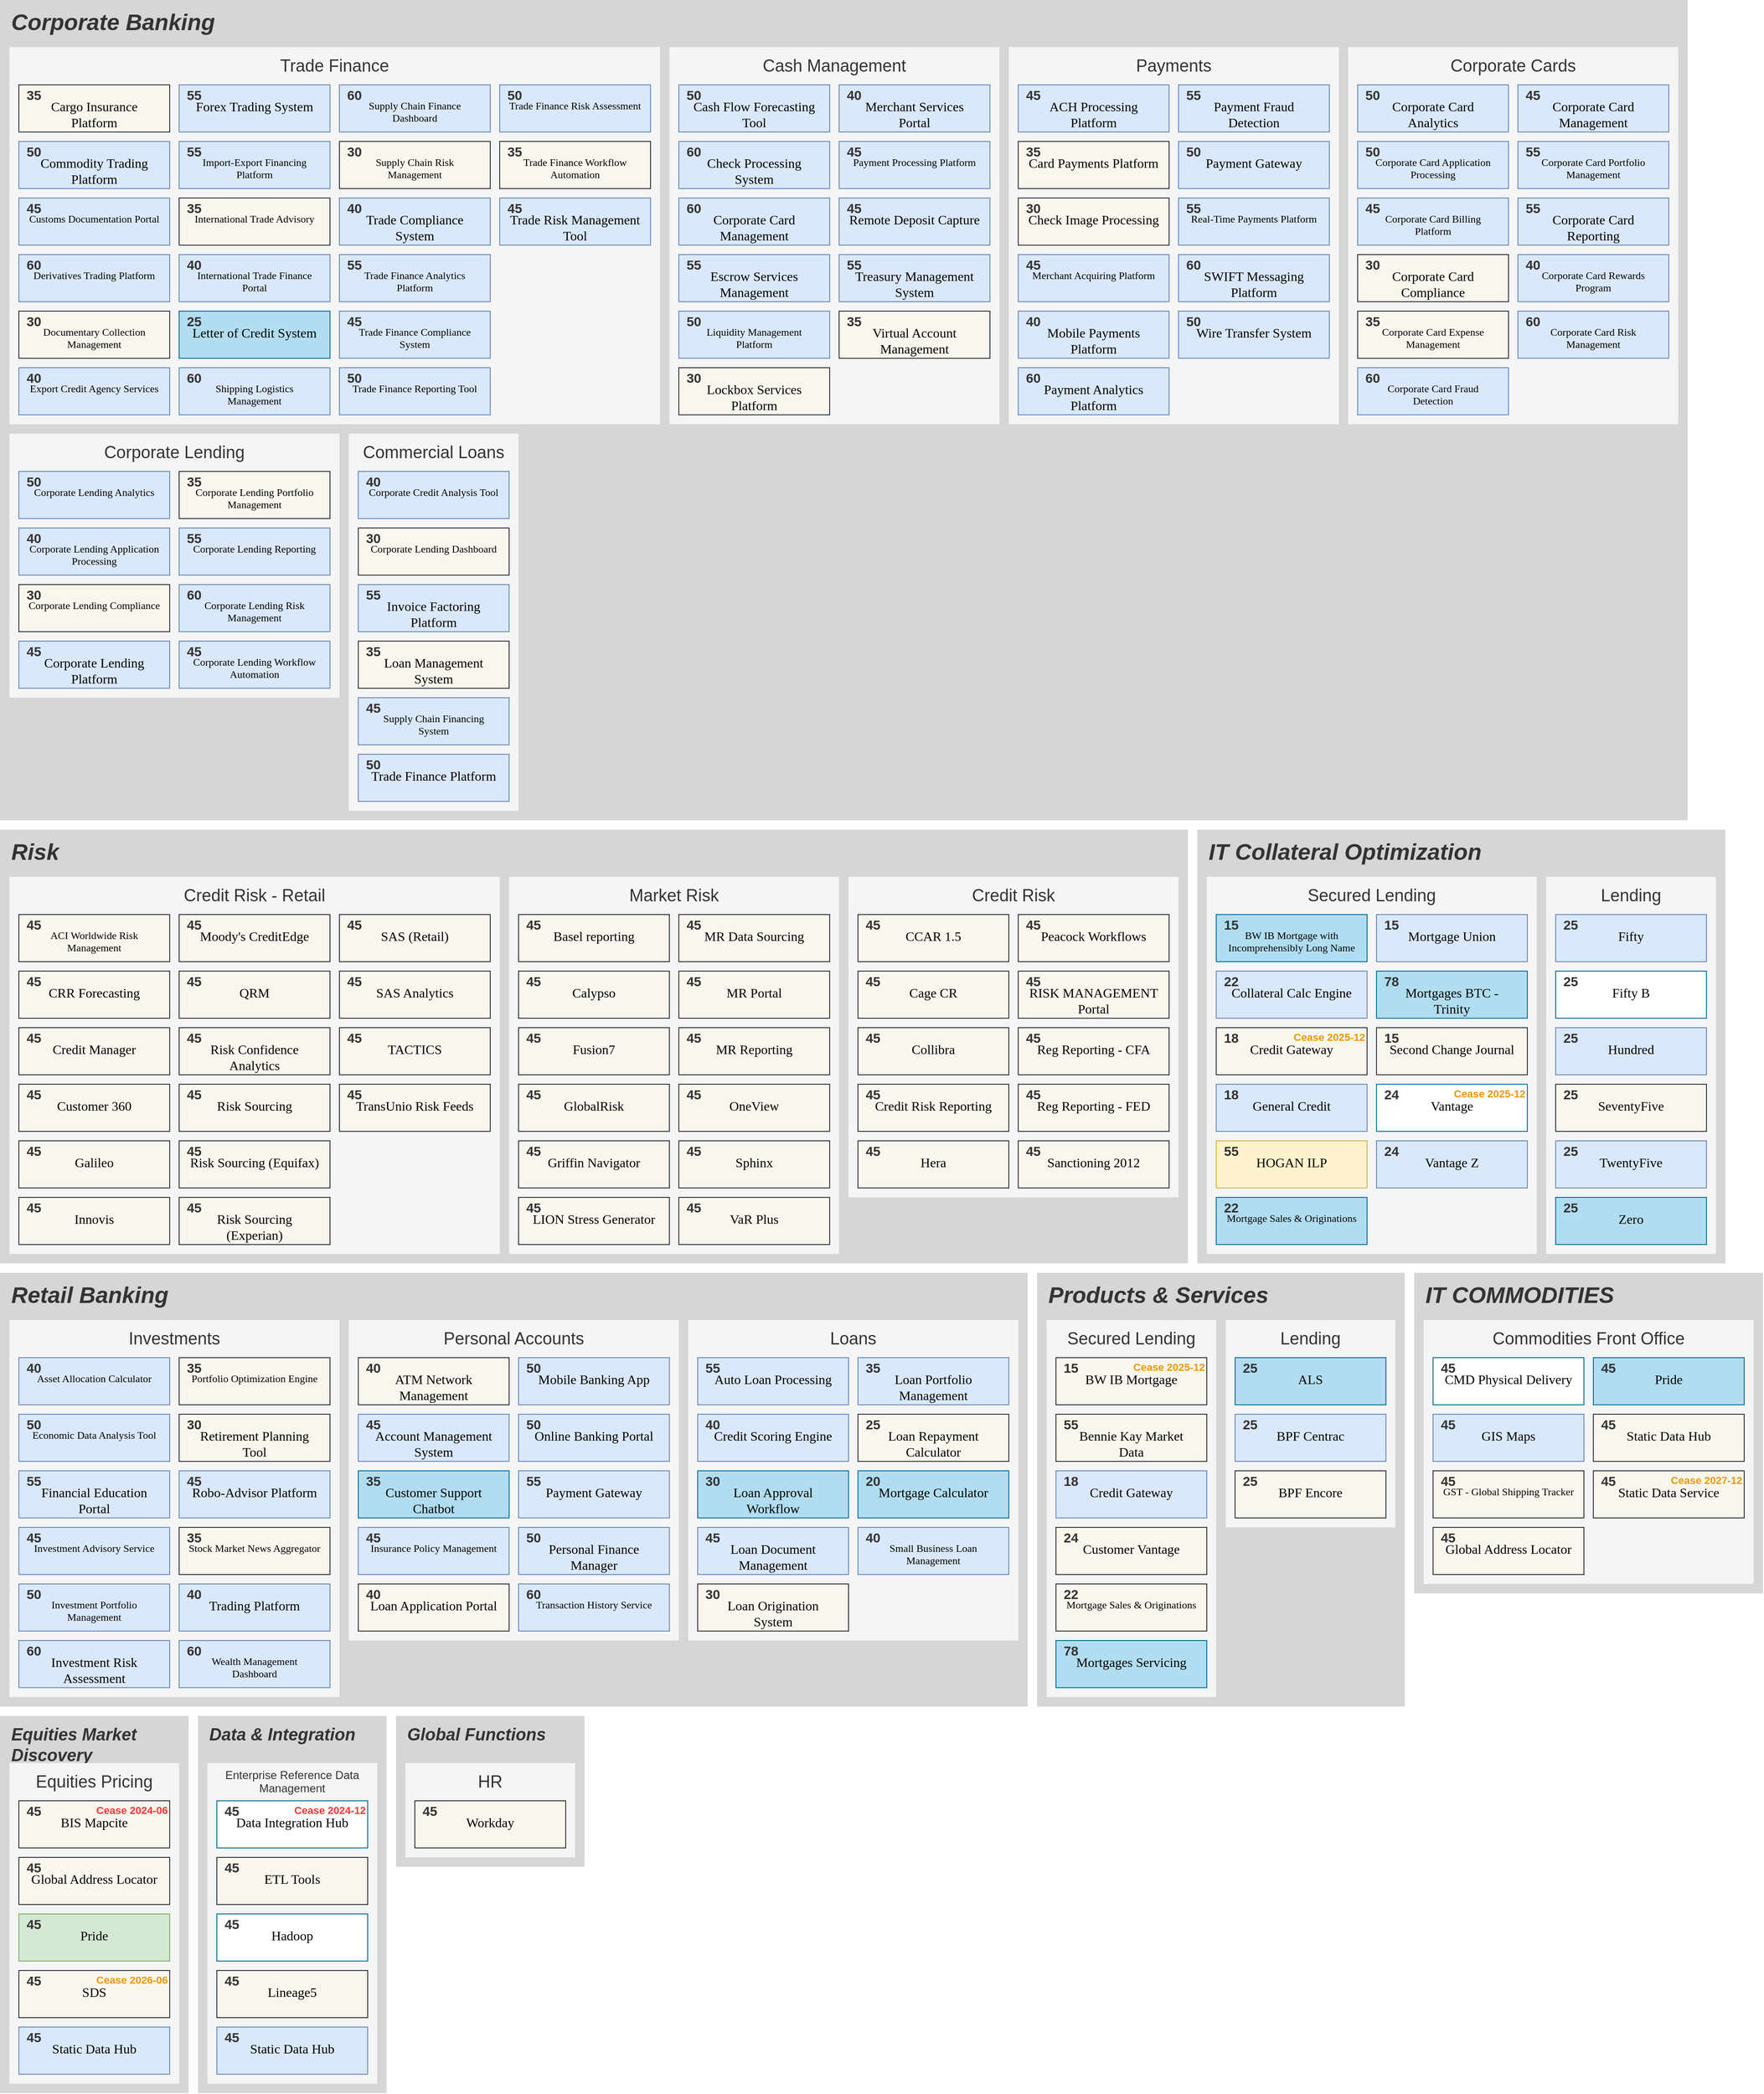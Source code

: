 <mxfile version="14.5.1" type="device"><diagram id="nMbIOyWw1tff--0FTw4Q" name="Page-1"><mxGraphModel dx="981" dy="650" grid="1" gridSize="10" guides="1" tooltips="1" connect="1" arrows="1" fold="1" page="1" pageScale="1" pageWidth="816" pageHeight="1056" math="0" shadow="0"><root><mxCell id="0"/><mxCell id="1" style="locked=1" parent="0" visible="0"/><mxCell id="ASVH05frpytWdiuRt4ATsC" value="L0" style="locked=1" parent="0"/><mxCell id="DXbPmuXY8LVpuVu0A0y5mw" value="Containers" style="locked=1" parent="0"/><mxCell id="CEfIzvy6oJUla5WaAY0PaV" value="Applications" style="locked=1" parent="0"/><mxCell id="JFSv2ynuZJu5B4wDCeuXVh" value="Strategy" style="locked=1" parent="0"/><mxCell id="L1O9t_jXtPcWi8tJa1BmNF" value="Controls" style="locked=1" parent="0"/><mxCell id="sPXicttAapWNFHhPlD3-la" value="Resilience" style="locked=1" parent="0"/><mxCell id="-MX627pbDd3eJAmE7BBV2d" value="Hosting" style="locked=1" parent="0"/><mxCell id="1MQ5ffMwcSjH6qp3YSwYg4" value="Metrics" style="locked=1" parent="0"/><mxCell id="Ig7_crDwPNAzjyFWdkKYDm" value="TransactionCycle" style="locked=1" parent="0"/><mxCell id="1oWZgQ-LN_LkdMdf5zavMQ" value="LinkOverlay" style="locked=1" parent="0"/><mxCell id="VHI9idqcymAHO_NmjE7kiR" value="Corporate Banking" style="fontFamily=Helvetica;fontSize=24;fontColor=#333333;strokeColor=none;fillColor=#D6D6D6;verticalAlign=top;align=left;spacingTop=3;spacingLeft=10;fontStyle=3;whiteSpace=wrap" parent="DXbPmuXY8LVpuVu0A0y5mw" vertex="1"><mxGeometry x="0" y="0" width="1790" height="870" as="geometry"/></mxCell><UserObject id="SYt5DusViAUue5BXOIQ8xt" link="/Corporate+Banking+Detail" label=""><mxCell id="3Jf2Q9Vn9uHvyCx-kD2Wmi" style="fillColor=none;strokeColor=none;" parent="1oWZgQ-LN_LkdMdf5zavMQ" vertex="1"><mxGeometry x="0" y="0" width="1790" height="870" as="geometry"/></mxCell></UserObject><mxCell id="Qon-qk27YoA_itvAGJlCKP" value="Trade Finance" style="rounded=0;whiteSpace=wrap;html=1;fillColor=#f5f5f5;fontColor=#333333;strokeColor=none;verticalAlign=top;spacing=5;fontStyle=0;fontSize=18;fontFamily=Helvetica;whiteSpace=wrap;" parent="DXbPmuXY8LVpuVu0A0y5mw" vertex="1"><mxGeometry x="10" y="50" width="690" height="400" as="geometry"/></mxCell><UserObject id="uqApSmAwIKWv2rxu6Gh7cY" link="http://www.bank.com/cargo-insurance" label="Cargo Insurance Platform"><mxCell id="P99cH2rC258mVVHphPj-Z4" style="style=rounded=1;whiteSpace=wrap;html=1;fontFamily=Expert Sans Regular;fontStyle=0;verticalAlign=top;spacing=11;arcSize=4;fontSize=14" parent="CEfIzvy6oJUla5WaAY0PaV" vertex="1"><mxGeometry x="20" y="90" width="160" height="50" as="geometry"/></mxCell></UserObject><mxCell id="u9we5Yfs-JcnlV0h-mzfGC" value="Cargo Insurance Platform" style="style=rounded=1;whiteSpace=wrap;html=1;fontFamily=Expert Sans Regular;fontStyle=0;verticalAlign=top;spacing=11;arcSize=4;fontSize=14;fillColor=#FFF2CC;strokeColor=#D6B656" parent="JFSv2ynuZJu5B4wDCeuXVh" vertex="1"><mxGeometry x="20" y="90" width="160" height="50" as="geometry"/></mxCell><mxCell id="iNJe2pMpInmzunPWm_otT2" value="Cargo Insurance Platform" style="style=rounded=1;whiteSpace=wrap;html=1;fontFamily=Expert Sans Regular;fontStyle=0;verticalAlign=top;spacing=11;arcSize=4;fontSize=14;fillColor=#f9f7ed;strokeColor=#36393d" parent="sPXicttAapWNFHhPlD3-la" vertex="1"><mxGeometry x="20" y="90" width="160" height="50" as="geometry"/></mxCell><mxCell id="e3QDEqQe3MlMA06l62eLbQ" value="35" style="text;html=1;strokeColor=none;fillColor=none;align=center;verticalAlign=middle;whiteSpace=wrap;rounded=0;labelBackgroundColor=none;fontFamily=Helvetica;fontStyle=1;fontSize=14;fontColor=#333333;" parent="Ig7_crDwPNAzjyFWdkKYDm" vertex="1"><mxGeometry x="21" y="91" width="30" height="20" as="geometry"/></mxCell><UserObject id="QnoXqadXGQYA4t2qLU6OFw" link="http://www.bank.com/commodity-trading" label="Commodity Trading Platform"><mxCell id="DPp-_DEplnoBSS_9cHS_-F" style="style=rounded=1;whiteSpace=wrap;html=1;fontFamily=Expert Sans Regular;fontStyle=0;verticalAlign=top;spacing=11;arcSize=4;fontSize=14" parent="CEfIzvy6oJUla5WaAY0PaV" vertex="1"><mxGeometry x="20" y="150" width="160" height="50" as="geometry"/></mxCell></UserObject><mxCell id="P7zgiCDIPUvreKxaJQdFiq" value="Commodity Trading Platform" style="style=rounded=1;whiteSpace=wrap;html=1;fontFamily=Expert Sans Regular;fontStyle=0;verticalAlign=top;spacing=11;arcSize=4;fontSize=14;fillColor=#D5E8D4;strokeColor=#82B366" parent="JFSv2ynuZJu5B4wDCeuXVh" vertex="1"><mxGeometry x="20" y="150" width="160" height="50" as="geometry"/></mxCell><mxCell id="t5Kyu4_kbrEooxMMzmnEgx" value="Commodity Trading Platform" style="style=rounded=1;whiteSpace=wrap;html=1;fontFamily=Expert Sans Regular;fontStyle=0;verticalAlign=top;spacing=11;arcSize=4;fontSize=14;fillColor=#dae8fc;strokeColor=#6c8ebf" parent="sPXicttAapWNFHhPlD3-la" vertex="1"><mxGeometry x="20" y="150" width="160" height="50" as="geometry"/></mxCell><mxCell id="V723GWA6lC1Ozj2ilzW0nE" value="50" style="text;html=1;strokeColor=none;fillColor=none;align=center;verticalAlign=middle;whiteSpace=wrap;rounded=0;labelBackgroundColor=none;fontFamily=Helvetica;fontStyle=1;fontSize=14;fontColor=#333333;" parent="Ig7_crDwPNAzjyFWdkKYDm" vertex="1"><mxGeometry x="21" y="151" width="30" height="20" as="geometry"/></mxCell><UserObject id="tog5FSE9W2h4PjuEPOkXzD" link="http://www.bank.com/customs-docs" label="Customs Documentation Portal"><mxCell id="wOhLLf1VTwmnyS9tx0ps5x" style="style=rounded=1;whiteSpace=wrap;html=1;fontFamily=Expert Sans Regular;fontStyle=0;verticalAlign=top;spacing=11;arcSize=4;fontSize=11" parent="CEfIzvy6oJUla5WaAY0PaV" vertex="1"><mxGeometry x="20" y="210" width="160" height="50" as="geometry"/></mxCell></UserObject><mxCell id="LmIlBoquOF2btVafpAe4FS" value="Customs Documentation Portal" style="style=rounded=1;whiteSpace=wrap;html=1;fontFamily=Expert Sans Regular;fontStyle=0;verticalAlign=top;spacing=11;arcSize=4;fontSize=11;fillColor=#D5E8D4;strokeColor=#82B366" parent="JFSv2ynuZJu5B4wDCeuXVh" vertex="1"><mxGeometry x="20" y="210" width="160" height="50" as="geometry"/></mxCell><mxCell id="j2E2NZ8iRI9-PSGZ1RJ_Al" value="Customs Documentation Portal" style="style=rounded=1;whiteSpace=wrap;html=1;fontFamily=Expert Sans Regular;fontStyle=0;verticalAlign=top;spacing=11;arcSize=4;fontSize=11;fillColor=#dae8fc;strokeColor=#6c8ebf" parent="sPXicttAapWNFHhPlD3-la" vertex="1"><mxGeometry x="20" y="210" width="160" height="50" as="geometry"/></mxCell><mxCell id="4dAwIiADvgWxOQsvrNBu83" value="45" style="text;html=1;strokeColor=none;fillColor=none;align=center;verticalAlign=middle;whiteSpace=wrap;rounded=0;labelBackgroundColor=none;fontFamily=Helvetica;fontStyle=1;fontSize=14;fontColor=#333333;" parent="Ig7_crDwPNAzjyFWdkKYDm" vertex="1"><mxGeometry x="21" y="211" width="30" height="20" as="geometry"/></mxCell><UserObject id="H7YRD8-uXWbchhs_rY1qVW" link="http://www.bank.com/derivatives-trading" label="Derivatives Trading Platform"><mxCell id="BNEzDHtPQ-4qwTSkMeTI5E" style="style=rounded=1;whiteSpace=wrap;html=1;fontFamily=Expert Sans Regular;fontStyle=0;verticalAlign=top;spacing=11;arcSize=4;fontSize=11" parent="CEfIzvy6oJUla5WaAY0PaV" vertex="1"><mxGeometry x="20" y="270" width="160" height="50" as="geometry"/></mxCell></UserObject><mxCell id="LAi75A2Ot1ShzsnbQ49ns-" value="Derivatives Trading Platform" style="style=rounded=1;whiteSpace=wrap;html=1;fontFamily=Expert Sans Regular;fontStyle=0;verticalAlign=top;spacing=11;arcSize=4;fontSize=11;fillColor=#D5E8D4;strokeColor=#82B366" parent="JFSv2ynuZJu5B4wDCeuXVh" vertex="1"><mxGeometry x="20" y="270" width="160" height="50" as="geometry"/></mxCell><mxCell id="Ayjy456FCQ-wU8psMbJ3d3" value="Derivatives Trading Platform" style="style=rounded=1;whiteSpace=wrap;html=1;fontFamily=Expert Sans Regular;fontStyle=0;verticalAlign=top;spacing=11;arcSize=4;fontSize=11;fillColor=#dae8fc;strokeColor=#6c8ebf" parent="sPXicttAapWNFHhPlD3-la" vertex="1"><mxGeometry x="20" y="270" width="160" height="50" as="geometry"/></mxCell><mxCell id="BeDZ1BfYVO2HgFSWIcqHmj" value="60" style="text;html=1;strokeColor=none;fillColor=none;align=center;verticalAlign=middle;whiteSpace=wrap;rounded=0;labelBackgroundColor=none;fontFamily=Helvetica;fontStyle=1;fontSize=14;fontColor=#333333;" parent="Ig7_crDwPNAzjyFWdkKYDm" vertex="1"><mxGeometry x="21" y="271" width="30" height="20" as="geometry"/></mxCell><UserObject id="P6O0eOcSAUnNGESyjTVbYO" link="http://www.bank.com/documentary-collection" label="Documentary Collection Management"><mxCell id="2QMFWugtyS_eWCJdmdXAjv" style="style=rounded=1;whiteSpace=wrap;html=1;fontFamily=Expert Sans Regular;fontStyle=0;verticalAlign=top;spacing=11;arcSize=4;fontSize=11" parent="CEfIzvy6oJUla5WaAY0PaV" vertex="1"><mxGeometry x="20" y="330" width="160" height="50" as="geometry"/></mxCell></UserObject><mxCell id="lnEa5cwLQD1qKGneMmRGKI" value="Documentary Collection Management" style="style=rounded=1;whiteSpace=wrap;html=1;fontFamily=Expert Sans Regular;fontStyle=0;verticalAlign=top;spacing=11;arcSize=4;fontSize=11;fillColor=#FFF2CC;strokeColor=#D6B656" parent="JFSv2ynuZJu5B4wDCeuXVh" vertex="1"><mxGeometry x="20" y="330" width="160" height="50" as="geometry"/></mxCell><mxCell id="NYadNAn7UIY9KwKLame_OX" value="Documentary Collection Management" style="style=rounded=1;whiteSpace=wrap;html=1;fontFamily=Expert Sans Regular;fontStyle=0;verticalAlign=top;spacing=11;arcSize=4;fontSize=11;fillColor=#f9f7ed;strokeColor=#36393d" parent="sPXicttAapWNFHhPlD3-la" vertex="1"><mxGeometry x="20" y="330" width="160" height="50" as="geometry"/></mxCell><mxCell id="Z0hR2SSNwpWsDPAAr6kQEm" value="30" style="text;html=1;strokeColor=none;fillColor=none;align=center;verticalAlign=middle;whiteSpace=wrap;rounded=0;labelBackgroundColor=none;fontFamily=Helvetica;fontStyle=1;fontSize=14;fontColor=#333333;" parent="Ig7_crDwPNAzjyFWdkKYDm" vertex="1"><mxGeometry x="21" y="331" width="30" height="20" as="geometry"/></mxCell><UserObject id="38q15Px70xJ15Cwh_5WdYd" link="http://www.bank.com/export-credit-agency" label="Export Credit Agency Services"><mxCell id="Z35T7XSfekXI79XHrA85AU" style="style=rounded=1;whiteSpace=wrap;html=1;fontFamily=Expert Sans Regular;fontStyle=0;verticalAlign=top;spacing=11;arcSize=4;fontSize=11" parent="CEfIzvy6oJUla5WaAY0PaV" vertex="1"><mxGeometry x="20" y="390" width="160" height="50" as="geometry"/></mxCell></UserObject><mxCell id="wA8sv7ToEeVKImD_K1_J61" value="Export Credit Agency Services" style="style=rounded=1;whiteSpace=wrap;html=1;fontFamily=Expert Sans Regular;fontStyle=0;verticalAlign=top;spacing=11;arcSize=4;fontSize=11;fillColor=#D5E8D4;strokeColor=#82B366" parent="JFSv2ynuZJu5B4wDCeuXVh" vertex="1"><mxGeometry x="20" y="390" width="160" height="50" as="geometry"/></mxCell><mxCell id="XexZmc2B14Z3ezTZwVQw4T" value="Export Credit Agency Services" style="style=rounded=1;whiteSpace=wrap;html=1;fontFamily=Expert Sans Regular;fontStyle=0;verticalAlign=top;spacing=11;arcSize=4;fontSize=11;fillColor=#dae8fc;strokeColor=#6c8ebf" parent="sPXicttAapWNFHhPlD3-la" vertex="1"><mxGeometry x="20" y="390" width="160" height="50" as="geometry"/></mxCell><mxCell id="YfxwJz3eH8R3IsIcLPfCah" value="40" style="text;html=1;strokeColor=none;fillColor=none;align=center;verticalAlign=middle;whiteSpace=wrap;rounded=0;labelBackgroundColor=none;fontFamily=Helvetica;fontStyle=1;fontSize=14;fontColor=#333333;" parent="Ig7_crDwPNAzjyFWdkKYDm" vertex="1"><mxGeometry x="21" y="391" width="30" height="20" as="geometry"/></mxCell><UserObject id="KYOEvuOScAMXg7Zr33alpn" link="http://www.bank.com/forex-trading" label="Forex Trading System"><mxCell id="iUiMg0KiLnE2d0K8P6IJG0" style="style=rounded=1;whiteSpace=wrap;html=1;fontFamily=Expert Sans Regular;fontStyle=0;verticalAlign=top;spacing=11;arcSize=4;fontSize=14" parent="CEfIzvy6oJUla5WaAY0PaV" vertex="1"><mxGeometry x="190" y="90" width="160" height="50" as="geometry"/></mxCell></UserObject><mxCell id="2A_VfoxhZf98Fm7S5NWAn_" value="Forex Trading System" style="style=rounded=1;whiteSpace=wrap;html=1;fontFamily=Expert Sans Regular;fontStyle=0;verticalAlign=top;spacing=11;arcSize=4;fontSize=14;fillColor=#D5E8D4;strokeColor=#82B366" parent="JFSv2ynuZJu5B4wDCeuXVh" vertex="1"><mxGeometry x="190" y="90" width="160" height="50" as="geometry"/></mxCell><mxCell id="e6XJrxQ0TWtyf-gas_WW-O" value="Forex Trading System" style="style=rounded=1;whiteSpace=wrap;html=1;fontFamily=Expert Sans Regular;fontStyle=0;verticalAlign=top;spacing=11;arcSize=4;fontSize=14;fillColor=#dae8fc;strokeColor=#6c8ebf" parent="sPXicttAapWNFHhPlD3-la" vertex="1"><mxGeometry x="190" y="90" width="160" height="50" as="geometry"/></mxCell><mxCell id="dFOBifGzMroQG77C-DnN9w" value="55" style="text;html=1;strokeColor=none;fillColor=none;align=center;verticalAlign=middle;whiteSpace=wrap;rounded=0;labelBackgroundColor=none;fontFamily=Helvetica;fontStyle=1;fontSize=14;fontColor=#333333;" parent="Ig7_crDwPNAzjyFWdkKYDm" vertex="1"><mxGeometry x="191" y="91" width="30" height="20" as="geometry"/></mxCell><UserObject id="1IzSOwzcEMXUtQi1qrShL_" link="http://www.bank.com/import-export-financing" label="Import-Export Financing Platform"><mxCell id="UygixkNLxlkIwFEpd9sHU8" style="style=rounded=1;whiteSpace=wrap;html=1;fontFamily=Expert Sans Regular;fontStyle=0;verticalAlign=top;spacing=11;arcSize=4;fontSize=11" parent="CEfIzvy6oJUla5WaAY0PaV" vertex="1"><mxGeometry x="190" y="150" width="160" height="50" as="geometry"/></mxCell></UserObject><mxCell id="6eVhqcCafsHGhnU5ym9eoW" value="Import-Export Financing Platform" style="style=rounded=1;whiteSpace=wrap;html=1;fontFamily=Expert Sans Regular;fontStyle=0;verticalAlign=top;spacing=11;arcSize=4;fontSize=11;fillColor=#D5E8D4;strokeColor=#82B366" parent="JFSv2ynuZJu5B4wDCeuXVh" vertex="1"><mxGeometry x="190" y="150" width="160" height="50" as="geometry"/></mxCell><mxCell id="gq7IeMfyivJBxv_219SBCv" value="Import-Export Financing Platform" style="style=rounded=1;whiteSpace=wrap;html=1;fontFamily=Expert Sans Regular;fontStyle=0;verticalAlign=top;spacing=11;arcSize=4;fontSize=11;fillColor=#dae8fc;strokeColor=#6c8ebf" parent="sPXicttAapWNFHhPlD3-la" vertex="1"><mxGeometry x="190" y="150" width="160" height="50" as="geometry"/></mxCell><mxCell id="cGUG-mYQWTrNiidRXQcX4z" value="55" style="text;html=1;strokeColor=none;fillColor=none;align=center;verticalAlign=middle;whiteSpace=wrap;rounded=0;labelBackgroundColor=none;fontFamily=Helvetica;fontStyle=1;fontSize=14;fontColor=#333333;" parent="Ig7_crDwPNAzjyFWdkKYDm" vertex="1"><mxGeometry x="191" y="151" width="30" height="20" as="geometry"/></mxCell><UserObject id="19K_3nGWIMeMXNMII5v_Xp" link="http://www.bank.com/international-trade-advisory" label="International Trade Advisory"><mxCell id="sR7CtaAoIu6Wo658pL1Cz7" style="style=rounded=1;whiteSpace=wrap;html=1;fontFamily=Expert Sans Regular;fontStyle=0;verticalAlign=top;spacing=11;arcSize=4;fontSize=11" parent="CEfIzvy6oJUla5WaAY0PaV" vertex="1"><mxGeometry x="190" y="210" width="160" height="50" as="geometry"/></mxCell></UserObject><mxCell id="Tl_jnISwYhbJ-ss0_BupgJ" value="International Trade Advisory" style="style=rounded=1;whiteSpace=wrap;html=1;fontFamily=Expert Sans Regular;fontStyle=0;verticalAlign=top;spacing=11;arcSize=4;fontSize=11;fillColor=#FFF2CC;strokeColor=#D6B656" parent="JFSv2ynuZJu5B4wDCeuXVh" vertex="1"><mxGeometry x="190" y="210" width="160" height="50" as="geometry"/></mxCell><mxCell id="EOvsOx5jrP-aSTassnhcl7" value="International Trade Advisory" style="style=rounded=1;whiteSpace=wrap;html=1;fontFamily=Expert Sans Regular;fontStyle=0;verticalAlign=top;spacing=11;arcSize=4;fontSize=11;fillColor=#f9f7ed;strokeColor=#36393d" parent="sPXicttAapWNFHhPlD3-la" vertex="1"><mxGeometry x="190" y="210" width="160" height="50" as="geometry"/></mxCell><mxCell id="RvGbAmwTHwolnf3Y6g5GL5" value="35" style="text;html=1;strokeColor=none;fillColor=none;align=center;verticalAlign=middle;whiteSpace=wrap;rounded=0;labelBackgroundColor=none;fontFamily=Helvetica;fontStyle=1;fontSize=14;fontColor=#333333;" parent="Ig7_crDwPNAzjyFWdkKYDm" vertex="1"><mxGeometry x="191" y="211" width="30" height="20" as="geometry"/></mxCell><UserObject id="IKQBd2c_Iq-3pGyWwG-bqx" link="http://www.bank.com/international-trade-finance" label="International Trade Finance Portal"><mxCell id="6-EiInpTw7H285dUo1kgNd" style="style=rounded=1;whiteSpace=wrap;html=1;fontFamily=Expert Sans Regular;fontStyle=0;verticalAlign=top;spacing=11;arcSize=4;fontSize=11" parent="CEfIzvy6oJUla5WaAY0PaV" vertex="1"><mxGeometry x="190" y="270" width="160" height="50" as="geometry"/></mxCell></UserObject><mxCell id="HtwC7PnW6Ztp0Ay6J-l4n5" value="International Trade Finance Portal" style="style=rounded=1;whiteSpace=wrap;html=1;fontFamily=Expert Sans Regular;fontStyle=0;verticalAlign=top;spacing=11;arcSize=4;fontSize=11;fillColor=#D5E8D4;strokeColor=#82B366" parent="JFSv2ynuZJu5B4wDCeuXVh" vertex="1"><mxGeometry x="190" y="270" width="160" height="50" as="geometry"/></mxCell><mxCell id="-8C_37gJRVbdCm6PwGp0nb" value="International Trade Finance Portal" style="style=rounded=1;whiteSpace=wrap;html=1;fontFamily=Expert Sans Regular;fontStyle=0;verticalAlign=top;spacing=11;arcSize=4;fontSize=11;fillColor=#dae8fc;strokeColor=#6c8ebf" parent="sPXicttAapWNFHhPlD3-la" vertex="1"><mxGeometry x="190" y="270" width="160" height="50" as="geometry"/></mxCell><mxCell id="e9X4fQpxy02KbLCJbNF14f" value="40" style="text;html=1;strokeColor=none;fillColor=none;align=center;verticalAlign=middle;whiteSpace=wrap;rounded=0;labelBackgroundColor=none;fontFamily=Helvetica;fontStyle=1;fontSize=14;fontColor=#333333;" parent="Ig7_crDwPNAzjyFWdkKYDm" vertex="1"><mxGeometry x="191" y="271" width="30" height="20" as="geometry"/></mxCell><UserObject id="6yoZxebFNrLUjKIX_hssEc" link="http://www.bank.com/trade-finance" label="Letter of Credit System"><mxCell id="QWX7o_26oyIkZbjQP01zcZ" style="style=rounded=1;whiteSpace=wrap;html=1;fontFamily=Expert Sans Regular;fontStyle=0;verticalAlign=top;spacing=11;arcSize=4;fontSize=14" parent="CEfIzvy6oJUla5WaAY0PaV" vertex="1"><mxGeometry x="190" y="330" width="160" height="50" as="geometry"/></mxCell></UserObject><mxCell id="LHo0O_SkOBTKGHOBwT3cP6" value="Letter of Credit System" style="style=rounded=1;whiteSpace=wrap;html=1;fontFamily=Expert Sans Regular;fontStyle=0;verticalAlign=top;spacing=11;arcSize=4;fontSize=14;fillColor=#F8CECC;strokeColor=#b85450" parent="JFSv2ynuZJu5B4wDCeuXVh" vertex="1"><mxGeometry x="190" y="330" width="160" height="50" as="geometry"/></mxCell><mxCell id="86xVpmDYbePi20lRDVq2Mp" value="Letter of Credit System" style="style=rounded=1;whiteSpace=wrap;html=1;fontFamily=Expert Sans Regular;fontStyle=0;verticalAlign=top;spacing=11;arcSize=4;fontSize=14;fillColor=#b1ddf0;strokeColor=#10739e" parent="sPXicttAapWNFHhPlD3-la" vertex="1"><mxGeometry x="190" y="330" width="160" height="50" as="geometry"/></mxCell><mxCell id="Y2fSqPynu0oCidtQIIX4Cj" value="25" style="text;html=1;strokeColor=none;fillColor=none;align=center;verticalAlign=middle;whiteSpace=wrap;rounded=0;labelBackgroundColor=none;fontFamily=Helvetica;fontStyle=1;fontSize=14;fontColor=#333333;" parent="Ig7_crDwPNAzjyFWdkKYDm" vertex="1"><mxGeometry x="191" y="331" width="30" height="20" as="geometry"/></mxCell><UserObject id="zOp3MuhB2c19TppJihIDnt" link="http://www.bank.com/shipping-logistics" label="Shipping Logistics Management"><mxCell id="irsjXzzZudaLyPi7_Adwz8" style="style=rounded=1;whiteSpace=wrap;html=1;fontFamily=Expert Sans Regular;fontStyle=0;verticalAlign=top;spacing=11;arcSize=4;fontSize=11" parent="CEfIzvy6oJUla5WaAY0PaV" vertex="1"><mxGeometry x="190" y="390" width="160" height="50" as="geometry"/></mxCell></UserObject><mxCell id="2IPDCL9mY7eZr2gUPO7qYD" value="Shipping Logistics Management" style="style=rounded=1;whiteSpace=wrap;html=1;fontFamily=Expert Sans Regular;fontStyle=0;verticalAlign=top;spacing=11;arcSize=4;fontSize=11;fillColor=#D5E8D4;strokeColor=#82B366" parent="JFSv2ynuZJu5B4wDCeuXVh" vertex="1"><mxGeometry x="190" y="390" width="160" height="50" as="geometry"/></mxCell><mxCell id="aYAJ6LbGaLVcPlt29hpiC6" value="Shipping Logistics Management" style="style=rounded=1;whiteSpace=wrap;html=1;fontFamily=Expert Sans Regular;fontStyle=0;verticalAlign=top;spacing=11;arcSize=4;fontSize=11;fillColor=#dae8fc;strokeColor=#6c8ebf" parent="sPXicttAapWNFHhPlD3-la" vertex="1"><mxGeometry x="190" y="390" width="160" height="50" as="geometry"/></mxCell><mxCell id="OTxHOAr7xFzvZ5_65Rk1BT" value="60" style="text;html=1;strokeColor=none;fillColor=none;align=center;verticalAlign=middle;whiteSpace=wrap;rounded=0;labelBackgroundColor=none;fontFamily=Helvetica;fontStyle=1;fontSize=14;fontColor=#333333;" parent="Ig7_crDwPNAzjyFWdkKYDm" vertex="1"><mxGeometry x="191" y="391" width="30" height="20" as="geometry"/></mxCell><UserObject id="qMm_ZcSuGXR2hl6UlfZY1Q" link="http://www.bank.com/supply-chain-finance" label="Supply Chain Finance Dashboard"><mxCell id="Xb3CProqcVvwQhHie6LKcK" style="style=rounded=1;whiteSpace=wrap;html=1;fontFamily=Expert Sans Regular;fontStyle=0;verticalAlign=top;spacing=11;arcSize=4;fontSize=11" parent="CEfIzvy6oJUla5WaAY0PaV" vertex="1"><mxGeometry x="360" y="90" width="160" height="50" as="geometry"/></mxCell></UserObject><mxCell id="Rla-fb2uFP4i_dNkfwZNej" value="Supply Chain Finance Dashboard" style="style=rounded=1;whiteSpace=wrap;html=1;fontFamily=Expert Sans Regular;fontStyle=0;verticalAlign=top;spacing=11;arcSize=4;fontSize=11;fillColor=#D5E8D4;strokeColor=#82B366" parent="JFSv2ynuZJu5B4wDCeuXVh" vertex="1"><mxGeometry x="360" y="90" width="160" height="50" as="geometry"/></mxCell><mxCell id="SbVMQynF2iA2CMKNSZGzIk" value="Supply Chain Finance Dashboard" style="style=rounded=1;whiteSpace=wrap;html=1;fontFamily=Expert Sans Regular;fontStyle=0;verticalAlign=top;spacing=11;arcSize=4;fontSize=11;fillColor=#dae8fc;strokeColor=#6c8ebf" parent="sPXicttAapWNFHhPlD3-la" vertex="1"><mxGeometry x="360" y="90" width="160" height="50" as="geometry"/></mxCell><mxCell id="uvzM_iD821P4ASwvZqr34P" value="60" style="text;html=1;strokeColor=none;fillColor=none;align=center;verticalAlign=middle;whiteSpace=wrap;rounded=0;labelBackgroundColor=none;fontFamily=Helvetica;fontStyle=1;fontSize=14;fontColor=#333333;" parent="Ig7_crDwPNAzjyFWdkKYDm" vertex="1"><mxGeometry x="361" y="91" width="30" height="20" as="geometry"/></mxCell><UserObject id="Bh2ZwjSZBfvKdYhFde83zP" link="http://www.bank.com/supply-chain-risk" label="Supply Chain Risk Management"><mxCell id="gjG9InuoLe7sxzVPHynoD1" style="style=rounded=1;whiteSpace=wrap;html=1;fontFamily=Expert Sans Regular;fontStyle=0;verticalAlign=top;spacing=11;arcSize=4;fontSize=11" parent="CEfIzvy6oJUla5WaAY0PaV" vertex="1"><mxGeometry x="360" y="150" width="160" height="50" as="geometry"/></mxCell></UserObject><mxCell id="f8w_q1YLouTLMahbZtsAsH" value="Supply Chain Risk Management" style="style=rounded=1;whiteSpace=wrap;html=1;fontFamily=Expert Sans Regular;fontStyle=0;verticalAlign=top;spacing=11;arcSize=4;fontSize=11;fillColor=#FFF2CC;strokeColor=#D6B656" parent="JFSv2ynuZJu5B4wDCeuXVh" vertex="1"><mxGeometry x="360" y="150" width="160" height="50" as="geometry"/></mxCell><mxCell id="rqPfQ6OPA8PBdHyvYH1JK_" value="Supply Chain Risk Management" style="style=rounded=1;whiteSpace=wrap;html=1;fontFamily=Expert Sans Regular;fontStyle=0;verticalAlign=top;spacing=11;arcSize=4;fontSize=11;fillColor=#f9f7ed;strokeColor=#36393d" parent="sPXicttAapWNFHhPlD3-la" vertex="1"><mxGeometry x="360" y="150" width="160" height="50" as="geometry"/></mxCell><mxCell id="4jpRMyMsxqCrTnreFBUSHs" value="30" style="text;html=1;strokeColor=none;fillColor=none;align=center;verticalAlign=middle;whiteSpace=wrap;rounded=0;labelBackgroundColor=none;fontFamily=Helvetica;fontStyle=1;fontSize=14;fontColor=#333333;" parent="Ig7_crDwPNAzjyFWdkKYDm" vertex="1"><mxGeometry x="361" y="151" width="30" height="20" as="geometry"/></mxCell><UserObject id="GJilLAef7CdoTDs-7yT3CG" link="http://www.bank.com/trade-compliance" label="Trade Compliance System"><mxCell id="ITTakqUXhzNw7NHV04xFYK" style="style=rounded=1;whiteSpace=wrap;html=1;fontFamily=Expert Sans Regular;fontStyle=0;verticalAlign=top;spacing=11;arcSize=4;fontSize=14" parent="CEfIzvy6oJUla5WaAY0PaV" vertex="1"><mxGeometry x="360" y="210" width="160" height="50" as="geometry"/></mxCell></UserObject><mxCell id="Ellgv6QqmreYcrKRhbxaer" value="Trade Compliance System" style="style=rounded=1;whiteSpace=wrap;html=1;fontFamily=Expert Sans Regular;fontStyle=0;verticalAlign=top;spacing=11;arcSize=4;fontSize=14;fillColor=#D5E8D4;strokeColor=#82B366" parent="JFSv2ynuZJu5B4wDCeuXVh" vertex="1"><mxGeometry x="360" y="210" width="160" height="50" as="geometry"/></mxCell><mxCell id="H-p7NL_jl5LDmKEoTUDaC0" value="Trade Compliance System" style="style=rounded=1;whiteSpace=wrap;html=1;fontFamily=Expert Sans Regular;fontStyle=0;verticalAlign=top;spacing=11;arcSize=4;fontSize=14;fillColor=#dae8fc;strokeColor=#6c8ebf" parent="sPXicttAapWNFHhPlD3-la" vertex="1"><mxGeometry x="360" y="210" width="160" height="50" as="geometry"/></mxCell><mxCell id="HS1nnRDanFU8Q1RwJO10aZ" value="40" style="text;html=1;strokeColor=none;fillColor=none;align=center;verticalAlign=middle;whiteSpace=wrap;rounded=0;labelBackgroundColor=none;fontFamily=Helvetica;fontStyle=1;fontSize=14;fontColor=#333333;" parent="Ig7_crDwPNAzjyFWdkKYDm" vertex="1"><mxGeometry x="361" y="211" width="30" height="20" as="geometry"/></mxCell><UserObject id="JNbcSONTb0K6uXhsFpGfgG" link="http://www.bank.com/trade-finance-analytics" label="Trade Finance Analytics Platform"><mxCell id="ClbUIil_UufvEXCpV0Op7E" style="style=rounded=1;whiteSpace=wrap;html=1;fontFamily=Expert Sans Regular;fontStyle=0;verticalAlign=top;spacing=11;arcSize=4;fontSize=11" parent="CEfIzvy6oJUla5WaAY0PaV" vertex="1"><mxGeometry x="360" y="270" width="160" height="50" as="geometry"/></mxCell></UserObject><mxCell id="fSeMp20LqzSmkGHiwNLTup" value="Trade Finance Analytics Platform" style="style=rounded=1;whiteSpace=wrap;html=1;fontFamily=Expert Sans Regular;fontStyle=0;verticalAlign=top;spacing=11;arcSize=4;fontSize=11;fillColor=#D5E8D4;strokeColor=#82B366" parent="JFSv2ynuZJu5B4wDCeuXVh" vertex="1"><mxGeometry x="360" y="270" width="160" height="50" as="geometry"/></mxCell><mxCell id="ZLFQoBJsZckUhs0KvRoy2m" value="Trade Finance Analytics Platform" style="style=rounded=1;whiteSpace=wrap;html=1;fontFamily=Expert Sans Regular;fontStyle=0;verticalAlign=top;spacing=11;arcSize=4;fontSize=11;fillColor=#dae8fc;strokeColor=#6c8ebf" parent="sPXicttAapWNFHhPlD3-la" vertex="1"><mxGeometry x="360" y="270" width="160" height="50" as="geometry"/></mxCell><mxCell id="ygEbMe8anFIcVUuWZ5YnNI" value="55" style="text;html=1;strokeColor=none;fillColor=none;align=center;verticalAlign=middle;whiteSpace=wrap;rounded=0;labelBackgroundColor=none;fontFamily=Helvetica;fontStyle=1;fontSize=14;fontColor=#333333;" parent="Ig7_crDwPNAzjyFWdkKYDm" vertex="1"><mxGeometry x="361" y="271" width="30" height="20" as="geometry"/></mxCell><UserObject id="F6sRndp4I01uYvtQKmvbld" link="http://www.bank.com/trade-finance-compliance" label="Trade Finance Compliance System"><mxCell id="i2Ad7L7ANKvFRkDG-aQsWj" style="style=rounded=1;whiteSpace=wrap;html=1;fontFamily=Expert Sans Regular;fontStyle=0;verticalAlign=top;spacing=11;arcSize=4;fontSize=11" parent="CEfIzvy6oJUla5WaAY0PaV" vertex="1"><mxGeometry x="360" y="330" width="160" height="50" as="geometry"/></mxCell></UserObject><mxCell id="r0RZ2B8M04Ewfl-4XjCeHP" value="Trade Finance Compliance System" style="style=rounded=1;whiteSpace=wrap;html=1;fontFamily=Expert Sans Regular;fontStyle=0;verticalAlign=top;spacing=11;arcSize=4;fontSize=11;fillColor=#D5E8D4;strokeColor=#82B366" parent="JFSv2ynuZJu5B4wDCeuXVh" vertex="1"><mxGeometry x="360" y="330" width="160" height="50" as="geometry"/></mxCell><mxCell id="emQUa3GDdcQiXYOLsxmaVK" value="Trade Finance Compliance System" style="style=rounded=1;whiteSpace=wrap;html=1;fontFamily=Expert Sans Regular;fontStyle=0;verticalAlign=top;spacing=11;arcSize=4;fontSize=11;fillColor=#dae8fc;strokeColor=#6c8ebf" parent="sPXicttAapWNFHhPlD3-la" vertex="1"><mxGeometry x="360" y="330" width="160" height="50" as="geometry"/></mxCell><mxCell id="NcLf7jXXCXdhviUK_Ap67c" value="45" style="text;html=1;strokeColor=none;fillColor=none;align=center;verticalAlign=middle;whiteSpace=wrap;rounded=0;labelBackgroundColor=none;fontFamily=Helvetica;fontStyle=1;fontSize=14;fontColor=#333333;" parent="Ig7_crDwPNAzjyFWdkKYDm" vertex="1"><mxGeometry x="361" y="331" width="30" height="20" as="geometry"/></mxCell><UserObject id="6y2D9UvTYGM2bhVTwH0L8m" link="http://www.bank.com/trade-finance-reporting" label="Trade Finance Reporting Tool"><mxCell id="G05Px_InLAkb1qDDS5Mqh3" style="style=rounded=1;whiteSpace=wrap;html=1;fontFamily=Expert Sans Regular;fontStyle=0;verticalAlign=top;spacing=11;arcSize=4;fontSize=11" parent="CEfIzvy6oJUla5WaAY0PaV" vertex="1"><mxGeometry x="360" y="390" width="160" height="50" as="geometry"/></mxCell></UserObject><mxCell id="svZfa_5I8PFrVx7KyQm0qi" value="Trade Finance Reporting Tool" style="style=rounded=1;whiteSpace=wrap;html=1;fontFamily=Expert Sans Regular;fontStyle=0;verticalAlign=top;spacing=11;arcSize=4;fontSize=11;fillColor=#D5E8D4;strokeColor=#82B366" parent="JFSv2ynuZJu5B4wDCeuXVh" vertex="1"><mxGeometry x="360" y="390" width="160" height="50" as="geometry"/></mxCell><mxCell id="2CTlwwQP7JMNrNcQowlN-Z" value="Trade Finance Reporting Tool" style="style=rounded=1;whiteSpace=wrap;html=1;fontFamily=Expert Sans Regular;fontStyle=0;verticalAlign=top;spacing=11;arcSize=4;fontSize=11;fillColor=#dae8fc;strokeColor=#6c8ebf" parent="sPXicttAapWNFHhPlD3-la" vertex="1"><mxGeometry x="360" y="390" width="160" height="50" as="geometry"/></mxCell><mxCell id="nisFajalrhLVRWRnH8fuZy" value="50" style="text;html=1;strokeColor=none;fillColor=none;align=center;verticalAlign=middle;whiteSpace=wrap;rounded=0;labelBackgroundColor=none;fontFamily=Helvetica;fontStyle=1;fontSize=14;fontColor=#333333;" parent="Ig7_crDwPNAzjyFWdkKYDm" vertex="1"><mxGeometry x="361" y="391" width="30" height="20" as="geometry"/></mxCell><UserObject id="o9I2A7acH6B7Bh8Ioo1E8u" link="http://www.bank.com/trade-finance-risk" label="Trade Finance Risk Assessment"><mxCell id="6sTA6EjhGLeKQr42SiW4z5" style="style=rounded=1;whiteSpace=wrap;html=1;fontFamily=Expert Sans Regular;fontStyle=0;verticalAlign=top;spacing=11;arcSize=4;fontSize=11" parent="CEfIzvy6oJUla5WaAY0PaV" vertex="1"><mxGeometry x="530" y="90" width="160" height="50" as="geometry"/></mxCell></UserObject><mxCell id="vjAC2gZks4FbgXKKUfL-xM" value="Trade Finance Risk Assessment" style="style=rounded=1;whiteSpace=wrap;html=1;fontFamily=Expert Sans Regular;fontStyle=0;verticalAlign=top;spacing=11;arcSize=4;fontSize=11;fillColor=#D5E8D4;strokeColor=#82B366" parent="JFSv2ynuZJu5B4wDCeuXVh" vertex="1"><mxGeometry x="530" y="90" width="160" height="50" as="geometry"/></mxCell><mxCell id="L1RLQ3Aj8vxvhT0UZU3022" value="Trade Finance Risk Assessment" style="style=rounded=1;whiteSpace=wrap;html=1;fontFamily=Expert Sans Regular;fontStyle=0;verticalAlign=top;spacing=11;arcSize=4;fontSize=11;fillColor=#dae8fc;strokeColor=#6c8ebf" parent="sPXicttAapWNFHhPlD3-la" vertex="1"><mxGeometry x="530" y="90" width="160" height="50" as="geometry"/></mxCell><mxCell id="2rnfL4vi662T2xdVDUmFMJ" value="50" style="text;html=1;strokeColor=none;fillColor=none;align=center;verticalAlign=middle;whiteSpace=wrap;rounded=0;labelBackgroundColor=none;fontFamily=Helvetica;fontStyle=1;fontSize=14;fontColor=#333333;" parent="Ig7_crDwPNAzjyFWdkKYDm" vertex="1"><mxGeometry x="531" y="91" width="30" height="20" as="geometry"/></mxCell><UserObject id="UzXRNlQMbSVzN1P9FZjZde" link="http://www.bank.com/trade-finance-automation" label="Trade Finance Workflow Automation"><mxCell id="oMRtO9ewV0_PXmFkciV3lJ" style="style=rounded=1;whiteSpace=wrap;html=1;fontFamily=Expert Sans Regular;fontStyle=0;verticalAlign=top;spacing=11;arcSize=4;fontSize=11" parent="CEfIzvy6oJUla5WaAY0PaV" vertex="1"><mxGeometry x="530" y="150" width="160" height="50" as="geometry"/></mxCell></UserObject><mxCell id="mgKvUle6_hv4sWKutBiwdY" value="Trade Finance Workflow Automation" style="style=rounded=1;whiteSpace=wrap;html=1;fontFamily=Expert Sans Regular;fontStyle=0;verticalAlign=top;spacing=11;arcSize=4;fontSize=11;fillColor=#FFF2CC;strokeColor=#D6B656" parent="JFSv2ynuZJu5B4wDCeuXVh" vertex="1"><mxGeometry x="530" y="150" width="160" height="50" as="geometry"/></mxCell><mxCell id="qxCTWEbNdMdTRd4elRFPS5" value="Trade Finance Workflow Automation" style="style=rounded=1;whiteSpace=wrap;html=1;fontFamily=Expert Sans Regular;fontStyle=0;verticalAlign=top;spacing=11;arcSize=4;fontSize=11;fillColor=#f9f7ed;strokeColor=#36393d" parent="sPXicttAapWNFHhPlD3-la" vertex="1"><mxGeometry x="530" y="150" width="160" height="50" as="geometry"/></mxCell><mxCell id="KCmLJBPlKKpjRKpEo7-gjw" value="35" style="text;html=1;strokeColor=none;fillColor=none;align=center;verticalAlign=middle;whiteSpace=wrap;rounded=0;labelBackgroundColor=none;fontFamily=Helvetica;fontStyle=1;fontSize=14;fontColor=#333333;" parent="Ig7_crDwPNAzjyFWdkKYDm" vertex="1"><mxGeometry x="531" y="151" width="30" height="20" as="geometry"/></mxCell><UserObject id="bZAO69J6SClDDwc2-6jepG" link="http://www.bank.com/trade-risk-management" label="Trade Risk Management Tool"><mxCell id="AOrUpJ25ZfgLirsaEdlNAF" style="style=rounded=1;whiteSpace=wrap;html=1;fontFamily=Expert Sans Regular;fontStyle=0;verticalAlign=top;spacing=11;arcSize=4;fontSize=14" parent="CEfIzvy6oJUla5WaAY0PaV" vertex="1"><mxGeometry x="530" y="210" width="160" height="50" as="geometry"/></mxCell></UserObject><mxCell id="WDMjYCvyQerZA1z9O6x-rB" value="Trade Risk Management Tool" style="style=rounded=1;whiteSpace=wrap;html=1;fontFamily=Expert Sans Regular;fontStyle=0;verticalAlign=top;spacing=11;arcSize=4;fontSize=14;fillColor=#D5E8D4;strokeColor=#82B366" parent="JFSv2ynuZJu5B4wDCeuXVh" vertex="1"><mxGeometry x="530" y="210" width="160" height="50" as="geometry"/></mxCell><mxCell id="lu_XEsgSqyzSLN9jqaTIzJ" value="Trade Risk Management Tool" style="style=rounded=1;whiteSpace=wrap;html=1;fontFamily=Expert Sans Regular;fontStyle=0;verticalAlign=top;spacing=11;arcSize=4;fontSize=14;fillColor=#dae8fc;strokeColor=#6c8ebf" parent="sPXicttAapWNFHhPlD3-la" vertex="1"><mxGeometry x="530" y="210" width="160" height="50" as="geometry"/></mxCell><mxCell id="wrz6Z-BL6mCQuTNirikfxh" value="45" style="text;html=1;strokeColor=none;fillColor=none;align=center;verticalAlign=middle;whiteSpace=wrap;rounded=0;labelBackgroundColor=none;fontFamily=Helvetica;fontStyle=1;fontSize=14;fontColor=#333333;" parent="Ig7_crDwPNAzjyFWdkKYDm" vertex="1"><mxGeometry x="531" y="211" width="30" height="20" as="geometry"/></mxCell><mxCell id="1OnZfF0rWFTFGf3Hx2XPk5" value="Cash Management" style="rounded=0;whiteSpace=wrap;html=1;fillColor=#f5f5f5;fontColor=#333333;strokeColor=none;verticalAlign=top;spacing=5;fontStyle=0;fontSize=18;fontFamily=Helvetica;whiteSpace=wrap;" parent="DXbPmuXY8LVpuVu0A0y5mw" vertex="1"><mxGeometry x="710" y="50" width="350" height="400" as="geometry"/></mxCell><UserObject id="WN-ijiM-diZtZMhIuPqGkT" link="http://www.bank.com/cash-flow-forecasting" label="Cash Flow Forecasting Tool"><mxCell id="8uWNJBRPE_rK6MtgXVg7p4" style="style=rounded=1;whiteSpace=wrap;html=1;fontFamily=Expert Sans Regular;fontStyle=0;verticalAlign=top;spacing=11;arcSize=4;fontSize=14" parent="CEfIzvy6oJUla5WaAY0PaV" vertex="1"><mxGeometry x="720" y="90" width="160" height="50" as="geometry"/></mxCell></UserObject><mxCell id="OlBKoLWjHUwjnNOiQ_EauP" value="Cash Flow Forecasting Tool" style="style=rounded=1;whiteSpace=wrap;html=1;fontFamily=Expert Sans Regular;fontStyle=0;verticalAlign=top;spacing=11;arcSize=4;fontSize=14;fillColor=#D5E8D4;strokeColor=#82B366" parent="JFSv2ynuZJu5B4wDCeuXVh" vertex="1"><mxGeometry x="720" y="90" width="160" height="50" as="geometry"/></mxCell><mxCell id="TXZX2hPFpRyrUszylos7Qj" value="Cash Flow Forecasting Tool" style="style=rounded=1;whiteSpace=wrap;html=1;fontFamily=Expert Sans Regular;fontStyle=0;verticalAlign=top;spacing=11;arcSize=4;fontSize=14;fillColor=#dae8fc;strokeColor=#6c8ebf" parent="sPXicttAapWNFHhPlD3-la" vertex="1"><mxGeometry x="720" y="90" width="160" height="50" as="geometry"/></mxCell><mxCell id="TQYwsGt7FlJFlfjeMe1iDO" value="50" style="text;html=1;strokeColor=none;fillColor=none;align=center;verticalAlign=middle;whiteSpace=wrap;rounded=0;labelBackgroundColor=none;fontFamily=Helvetica;fontStyle=1;fontSize=14;fontColor=#333333;" parent="Ig7_crDwPNAzjyFWdkKYDm" vertex="1"><mxGeometry x="721" y="91" width="30" height="20" as="geometry"/></mxCell><UserObject id="mFFQHZO8-M8dKfU-7B1CJl" link="http://www.bank.com/check-processing" label="Check Processing System"><mxCell id="r_TD50R_OAj_fGvp-zXxnQ" style="style=rounded=1;whiteSpace=wrap;html=1;fontFamily=Expert Sans Regular;fontStyle=0;verticalAlign=top;spacing=11;arcSize=4;fontSize=14" parent="CEfIzvy6oJUla5WaAY0PaV" vertex="1"><mxGeometry x="720" y="150" width="160" height="50" as="geometry"/></mxCell></UserObject><mxCell id="cj6GApXFFZYtOiHae4Mt3V" value="Check Processing System" style="style=rounded=1;whiteSpace=wrap;html=1;fontFamily=Expert Sans Regular;fontStyle=0;verticalAlign=top;spacing=11;arcSize=4;fontSize=14;fillColor=#D5E8D4;strokeColor=#82B366" parent="JFSv2ynuZJu5B4wDCeuXVh" vertex="1"><mxGeometry x="720" y="150" width="160" height="50" as="geometry"/></mxCell><mxCell id="j4goK1tDrXOdNIRLzSndV8" value="Check Processing System" style="style=rounded=1;whiteSpace=wrap;html=1;fontFamily=Expert Sans Regular;fontStyle=0;verticalAlign=top;spacing=11;arcSize=4;fontSize=14;fillColor=#dae8fc;strokeColor=#6c8ebf" parent="sPXicttAapWNFHhPlD3-la" vertex="1"><mxGeometry x="720" y="150" width="160" height="50" as="geometry"/></mxCell><mxCell id="zs8TPOvcq3EXTZjosT3dxS" value="60" style="text;html=1;strokeColor=none;fillColor=none;align=center;verticalAlign=middle;whiteSpace=wrap;rounded=0;labelBackgroundColor=none;fontFamily=Helvetica;fontStyle=1;fontSize=14;fontColor=#333333;" parent="Ig7_crDwPNAzjyFWdkKYDm" vertex="1"><mxGeometry x="721" y="151" width="30" height="20" as="geometry"/></mxCell><UserObject id="DGW4r0v7q0YoxAmpg8N7F_" link="http://www.bank.com/corporate-cards" label="Corporate Card Management"><mxCell id="TAC5aGhuokh_Gt3s73ic5i" style="style=rounded=1;whiteSpace=wrap;html=1;fontFamily=Expert Sans Regular;fontStyle=0;verticalAlign=top;spacing=11;arcSize=4;fontSize=14" parent="CEfIzvy6oJUla5WaAY0PaV" vertex="1"><mxGeometry x="720" y="210" width="160" height="50" as="geometry"/></mxCell></UserObject><mxCell id="k3f6Kq1Y4XLVfEWpTxzi8V" value="Corporate Card Management" style="style=rounded=1;whiteSpace=wrap;html=1;fontFamily=Expert Sans Regular;fontStyle=0;verticalAlign=top;spacing=11;arcSize=4;fontSize=14;fillColor=#D5E8D4;strokeColor=#82B366" parent="JFSv2ynuZJu5B4wDCeuXVh" vertex="1"><mxGeometry x="720" y="210" width="160" height="50" as="geometry"/></mxCell><mxCell id="r7eS_o4SNVxlYlFdjBZD3_" value="Corporate Card Management" style="style=rounded=1;whiteSpace=wrap;html=1;fontFamily=Expert Sans Regular;fontStyle=0;verticalAlign=top;spacing=11;arcSize=4;fontSize=14;fillColor=#dae8fc;strokeColor=#6c8ebf" parent="sPXicttAapWNFHhPlD3-la" vertex="1"><mxGeometry x="720" y="210" width="160" height="50" as="geometry"/></mxCell><mxCell id="BLbvMmGv1x-ue9gOrvV6BC" value="60" style="text;html=1;strokeColor=none;fillColor=none;align=center;verticalAlign=middle;whiteSpace=wrap;rounded=0;labelBackgroundColor=none;fontFamily=Helvetica;fontStyle=1;fontSize=14;fontColor=#333333;" parent="Ig7_crDwPNAzjyFWdkKYDm" vertex="1"><mxGeometry x="721" y="211" width="30" height="20" as="geometry"/></mxCell><UserObject id="tKKuzx2FQ8ab1qA3yBEnXI" link="http://www.bank.com/escrow-services" label="Escrow Services Management"><mxCell id="6Oq5D6ro_H-WzzBUYZ59cM" style="style=rounded=1;whiteSpace=wrap;html=1;fontFamily=Expert Sans Regular;fontStyle=0;verticalAlign=top;spacing=11;arcSize=4;fontSize=14" parent="CEfIzvy6oJUla5WaAY0PaV" vertex="1"><mxGeometry x="720" y="270" width="160" height="50" as="geometry"/></mxCell></UserObject><mxCell id="uW8sRcXWTFyKTLnyVMNMi0" value="Escrow Services Management" style="style=rounded=1;whiteSpace=wrap;html=1;fontFamily=Expert Sans Regular;fontStyle=0;verticalAlign=top;spacing=11;arcSize=4;fontSize=14;fillColor=#D5E8D4;strokeColor=#82B366" parent="JFSv2ynuZJu5B4wDCeuXVh" vertex="1"><mxGeometry x="720" y="270" width="160" height="50" as="geometry"/></mxCell><mxCell id="iz9RuCJYPCkrVlg1ftkpoJ" value="Escrow Services Management" style="style=rounded=1;whiteSpace=wrap;html=1;fontFamily=Expert Sans Regular;fontStyle=0;verticalAlign=top;spacing=11;arcSize=4;fontSize=14;fillColor=#dae8fc;strokeColor=#6c8ebf" parent="sPXicttAapWNFHhPlD3-la" vertex="1"><mxGeometry x="720" y="270" width="160" height="50" as="geometry"/></mxCell><mxCell id="LeNOuxgLMOoZML6WWXEpaB" value="55" style="text;html=1;strokeColor=none;fillColor=none;align=center;verticalAlign=middle;whiteSpace=wrap;rounded=0;labelBackgroundColor=none;fontFamily=Helvetica;fontStyle=1;fontSize=14;fontColor=#333333;" parent="Ig7_crDwPNAzjyFWdkKYDm" vertex="1"><mxGeometry x="721" y="271" width="30" height="20" as="geometry"/></mxCell><UserObject id="mbRlm36IGvAAuKeEN6yMRY" link="http://www.bank.com/liquidity-management" label="Liquidity Management Platform"><mxCell id="hNha6MK6cC7_YMZmgRm2Sd" style="style=rounded=1;whiteSpace=wrap;html=1;fontFamily=Expert Sans Regular;fontStyle=0;verticalAlign=top;spacing=11;arcSize=4;fontSize=11" parent="CEfIzvy6oJUla5WaAY0PaV" vertex="1"><mxGeometry x="720" y="330" width="160" height="50" as="geometry"/></mxCell></UserObject><mxCell id="6ptmp-1RIGrboA_5i7ZQFS" value="Liquidity Management Platform" style="style=rounded=1;whiteSpace=wrap;html=1;fontFamily=Expert Sans Regular;fontStyle=0;verticalAlign=top;spacing=11;arcSize=4;fontSize=11;fillColor=#D5E8D4;strokeColor=#82B366" parent="JFSv2ynuZJu5B4wDCeuXVh" vertex="1"><mxGeometry x="720" y="330" width="160" height="50" as="geometry"/></mxCell><mxCell id="y8jZqdwy2pH2RcLNQgeQbJ" value="Liquidity Management Platform" style="style=rounded=1;whiteSpace=wrap;html=1;fontFamily=Expert Sans Regular;fontStyle=0;verticalAlign=top;spacing=11;arcSize=4;fontSize=11;fillColor=#dae8fc;strokeColor=#6c8ebf" parent="sPXicttAapWNFHhPlD3-la" vertex="1"><mxGeometry x="720" y="330" width="160" height="50" as="geometry"/></mxCell><mxCell id="YYfKmaoQ6HBke1IynMQPok" value="50" style="text;html=1;strokeColor=none;fillColor=none;align=center;verticalAlign=middle;whiteSpace=wrap;rounded=0;labelBackgroundColor=none;fontFamily=Helvetica;fontStyle=1;fontSize=14;fontColor=#333333;" parent="Ig7_crDwPNAzjyFWdkKYDm" vertex="1"><mxGeometry x="721" y="331" width="30" height="20" as="geometry"/></mxCell><UserObject id="9_vTQB51rzJDyQl5fy2pyU" link="http://www.bank.com/lockbox-services" label="Lockbox Services Platform"><mxCell id="0o8jxusrz1S687olg0zyWe" style="style=rounded=1;whiteSpace=wrap;html=1;fontFamily=Expert Sans Regular;fontStyle=0;verticalAlign=top;spacing=11;arcSize=4;fontSize=14" parent="CEfIzvy6oJUla5WaAY0PaV" vertex="1"><mxGeometry x="720" y="390" width="160" height="50" as="geometry"/></mxCell></UserObject><mxCell id="TOtn03vj2eViUb0Xt-ci1P" value="Lockbox Services Platform" style="style=rounded=1;whiteSpace=wrap;html=1;fontFamily=Expert Sans Regular;fontStyle=0;verticalAlign=top;spacing=11;arcSize=4;fontSize=14;fillColor=#FFF2CC;strokeColor=#D6B656" parent="JFSv2ynuZJu5B4wDCeuXVh" vertex="1"><mxGeometry x="720" y="390" width="160" height="50" as="geometry"/></mxCell><mxCell id="h8SvSWW4h_DcHYwqDoZHUe" value="Lockbox Services Platform" style="style=rounded=1;whiteSpace=wrap;html=1;fontFamily=Expert Sans Regular;fontStyle=0;verticalAlign=top;spacing=11;arcSize=4;fontSize=14;fillColor=#f9f7ed;strokeColor=#36393d" parent="sPXicttAapWNFHhPlD3-la" vertex="1"><mxGeometry x="720" y="390" width="160" height="50" as="geometry"/></mxCell><mxCell id="JqQb8CdvI9fI4XiOXwLpMF" value="30" style="text;html=1;strokeColor=none;fillColor=none;align=center;verticalAlign=middle;whiteSpace=wrap;rounded=0;labelBackgroundColor=none;fontFamily=Helvetica;fontStyle=1;fontSize=14;fontColor=#333333;" parent="Ig7_crDwPNAzjyFWdkKYDm" vertex="1"><mxGeometry x="721" y="391" width="30" height="20" as="geometry"/></mxCell><UserObject id="4Cj9btvtZgd5is4RuTPEpV" link="http://www.bank.com/merchant-services" label="Merchant Services Portal"><mxCell id="Q2q2t8TPI1yXIaerpOEs0g" style="style=rounded=1;whiteSpace=wrap;html=1;fontFamily=Expert Sans Regular;fontStyle=0;verticalAlign=top;spacing=11;arcSize=4;fontSize=14" parent="CEfIzvy6oJUla5WaAY0PaV" vertex="1"><mxGeometry x="890" y="90" width="160" height="50" as="geometry"/></mxCell></UserObject><mxCell id="IObQjYVXUon0tOJwkwolX2" value="Merchant Services Portal" style="style=rounded=1;whiteSpace=wrap;html=1;fontFamily=Expert Sans Regular;fontStyle=0;verticalAlign=top;spacing=11;arcSize=4;fontSize=14;fillColor=#D5E8D4;strokeColor=#82B366" parent="JFSv2ynuZJu5B4wDCeuXVh" vertex="1"><mxGeometry x="890" y="90" width="160" height="50" as="geometry"/></mxCell><mxCell id="e3p-YJvjEWXZqtAFyK6zrk" value="Merchant Services Portal" style="style=rounded=1;whiteSpace=wrap;html=1;fontFamily=Expert Sans Regular;fontStyle=0;verticalAlign=top;spacing=11;arcSize=4;fontSize=14;fillColor=#dae8fc;strokeColor=#6c8ebf" parent="sPXicttAapWNFHhPlD3-la" vertex="1"><mxGeometry x="890" y="90" width="160" height="50" as="geometry"/></mxCell><mxCell id="Phh_vkOLSiXD8_kRf1fLuu" value="40" style="text;html=1;strokeColor=none;fillColor=none;align=center;verticalAlign=middle;whiteSpace=wrap;rounded=0;labelBackgroundColor=none;fontFamily=Helvetica;fontStyle=1;fontSize=14;fontColor=#333333;" parent="Ig7_crDwPNAzjyFWdkKYDm" vertex="1"><mxGeometry x="891" y="91" width="30" height="20" as="geometry"/></mxCell><UserObject id="uX7B_Ib-GmyTYDF06Qw5ik" link="http://www.bank.com/payments" label="Payment Processing Platform"><mxCell id="zsMh5oR7odA6jV7dyXbex2" style="style=rounded=1;whiteSpace=wrap;html=1;fontFamily=Expert Sans Regular;fontStyle=0;verticalAlign=top;spacing=11;arcSize=4;fontSize=11" parent="CEfIzvy6oJUla5WaAY0PaV" vertex="1"><mxGeometry x="890" y="150" width="160" height="50" as="geometry"/></mxCell></UserObject><mxCell id="7JqEY7shY8f9mWvLTAQ_3s" value="Payment Processing Platform" style="style=rounded=1;whiteSpace=wrap;html=1;fontFamily=Expert Sans Regular;fontStyle=0;verticalAlign=top;spacing=11;arcSize=4;fontSize=11;fillColor=#D5E8D4;strokeColor=#82B366" parent="JFSv2ynuZJu5B4wDCeuXVh" vertex="1"><mxGeometry x="890" y="150" width="160" height="50" as="geometry"/></mxCell><mxCell id="OMBRm9nBGo78vnIJvYaB4S" value="Payment Processing Platform" style="style=rounded=1;whiteSpace=wrap;html=1;fontFamily=Expert Sans Regular;fontStyle=0;verticalAlign=top;spacing=11;arcSize=4;fontSize=11;fillColor=#dae8fc;strokeColor=#6c8ebf" parent="sPXicttAapWNFHhPlD3-la" vertex="1"><mxGeometry x="890" y="150" width="160" height="50" as="geometry"/></mxCell><mxCell id="XzBNvQwpyaLH_NrAH15RMl" value="45" style="text;html=1;strokeColor=none;fillColor=none;align=center;verticalAlign=middle;whiteSpace=wrap;rounded=0;labelBackgroundColor=none;fontFamily=Helvetica;fontStyle=1;fontSize=14;fontColor=#333333;" parent="Ig7_crDwPNAzjyFWdkKYDm" vertex="1"><mxGeometry x="891" y="151" width="30" height="20" as="geometry"/></mxCell><UserObject id="0O1jBdCxFdb3UgYGpfhXX_" link="http://www.bank.com/remote-deposit-capture" label="Remote Deposit Capture"><mxCell id="hhrustDhsQsrLWral_7SH3" style="style=rounded=1;whiteSpace=wrap;html=1;fontFamily=Expert Sans Regular;fontStyle=0;verticalAlign=top;spacing=11;arcSize=4;fontSize=14" parent="CEfIzvy6oJUla5WaAY0PaV" vertex="1"><mxGeometry x="890" y="210" width="160" height="50" as="geometry"/></mxCell></UserObject><mxCell id="x3ds6hmPNAOGH-iH3jMRiJ" value="Remote Deposit Capture" style="style=rounded=1;whiteSpace=wrap;html=1;fontFamily=Expert Sans Regular;fontStyle=0;verticalAlign=top;spacing=11;arcSize=4;fontSize=14;fillColor=#D5E8D4;strokeColor=#82B366" parent="JFSv2ynuZJu5B4wDCeuXVh" vertex="1"><mxGeometry x="890" y="210" width="160" height="50" as="geometry"/></mxCell><mxCell id="PkYmm6RIpKaD55wYxDAVhC" value="Remote Deposit Capture" style="style=rounded=1;whiteSpace=wrap;html=1;fontFamily=Expert Sans Regular;fontStyle=0;verticalAlign=top;spacing=11;arcSize=4;fontSize=14;fillColor=#dae8fc;strokeColor=#6c8ebf" parent="sPXicttAapWNFHhPlD3-la" vertex="1"><mxGeometry x="890" y="210" width="160" height="50" as="geometry"/></mxCell><mxCell id="oxEwdbmUuWrY5LwYWWmH61" value="45" style="text;html=1;strokeColor=none;fillColor=none;align=center;verticalAlign=middle;whiteSpace=wrap;rounded=0;labelBackgroundColor=none;fontFamily=Helvetica;fontStyle=1;fontSize=14;fontColor=#333333;" parent="Ig7_crDwPNAzjyFWdkKYDm" vertex="1"><mxGeometry x="891" y="211" width="30" height="20" as="geometry"/></mxCell><UserObject id="H5seNF4_xUfcFtBDMZYvZH" link="http://www.bank.com/treasury-management" label="Treasury Management System"><mxCell id="CFryjdzM0061QX2G7bzyFY" style="style=rounded=1;whiteSpace=wrap;html=1;fontFamily=Expert Sans Regular;fontStyle=0;verticalAlign=top;spacing=11;arcSize=4;fontSize=14" parent="CEfIzvy6oJUla5WaAY0PaV" vertex="1"><mxGeometry x="890" y="270" width="160" height="50" as="geometry"/></mxCell></UserObject><mxCell id="GK6TWslZ6dDt2YyD-cHKgE" value="Treasury Management System" style="style=rounded=1;whiteSpace=wrap;html=1;fontFamily=Expert Sans Regular;fontStyle=0;verticalAlign=top;spacing=11;arcSize=4;fontSize=14;fillColor=#D5E8D4;strokeColor=#82B366" parent="JFSv2ynuZJu5B4wDCeuXVh" vertex="1"><mxGeometry x="890" y="270" width="160" height="50" as="geometry"/></mxCell><mxCell id="1BCCDASwk9PU0_a3Zd8D-7" value="Treasury Management System" style="style=rounded=1;whiteSpace=wrap;html=1;fontFamily=Expert Sans Regular;fontStyle=0;verticalAlign=top;spacing=11;arcSize=4;fontSize=14;fillColor=#dae8fc;strokeColor=#6c8ebf" parent="sPXicttAapWNFHhPlD3-la" vertex="1"><mxGeometry x="890" y="270" width="160" height="50" as="geometry"/></mxCell><mxCell id="NES0Hj5nuQ4nxX8ynZXdiN" value="55" style="text;html=1;strokeColor=none;fillColor=none;align=center;verticalAlign=middle;whiteSpace=wrap;rounded=0;labelBackgroundColor=none;fontFamily=Helvetica;fontStyle=1;fontSize=14;fontColor=#333333;" parent="Ig7_crDwPNAzjyFWdkKYDm" vertex="1"><mxGeometry x="891" y="271" width="30" height="20" as="geometry"/></mxCell><UserObject id="MixYNv4n-aHalS84CA2SM2" link="http://www.bank.com/virtual-account-management" label="Virtual Account Management"><mxCell id="pH25XGhSLGeqSySjVC3hA0" style="style=rounded=1;whiteSpace=wrap;html=1;fontFamily=Expert Sans Regular;fontStyle=0;verticalAlign=top;spacing=11;arcSize=4;fontSize=14" parent="CEfIzvy6oJUla5WaAY0PaV" vertex="1"><mxGeometry x="890" y="330" width="160" height="50" as="geometry"/></mxCell></UserObject><mxCell id="pqtU4SH2X6mFtKZYD6Ss8P" value="Virtual Account Management" style="style=rounded=1;whiteSpace=wrap;html=1;fontFamily=Expert Sans Regular;fontStyle=0;verticalAlign=top;spacing=11;arcSize=4;fontSize=14;fillColor=#FFF2CC;strokeColor=#D6B656" parent="JFSv2ynuZJu5B4wDCeuXVh" vertex="1"><mxGeometry x="890" y="330" width="160" height="50" as="geometry"/></mxCell><mxCell id="SQaTgvFvP9XN5oxZ_juGhO" value="Virtual Account Management" style="style=rounded=1;whiteSpace=wrap;html=1;fontFamily=Expert Sans Regular;fontStyle=0;verticalAlign=top;spacing=11;arcSize=4;fontSize=14;fillColor=#f9f7ed;strokeColor=#36393d" parent="sPXicttAapWNFHhPlD3-la" vertex="1"><mxGeometry x="890" y="330" width="160" height="50" as="geometry"/></mxCell><mxCell id="T0Dyf7oy4JFXCRDL-DHUxz" value="35" style="text;html=1;strokeColor=none;fillColor=none;align=center;verticalAlign=middle;whiteSpace=wrap;rounded=0;labelBackgroundColor=none;fontFamily=Helvetica;fontStyle=1;fontSize=14;fontColor=#333333;" parent="Ig7_crDwPNAzjyFWdkKYDm" vertex="1"><mxGeometry x="891" y="331" width="30" height="20" as="geometry"/></mxCell><mxCell id="wjD51WLqZKeECv0ryNxZv2" value="Payments" style="rounded=0;whiteSpace=wrap;html=1;fillColor=#f5f5f5;fontColor=#333333;strokeColor=none;verticalAlign=top;spacing=5;fontStyle=0;fontSize=18;fontFamily=Helvetica;whiteSpace=wrap;" parent="DXbPmuXY8LVpuVu0A0y5mw" vertex="1"><mxGeometry x="1070" y="50" width="350" height="400" as="geometry"/></mxCell><UserObject id="1YMzgrqzaeFjyncp3SFCLG" link="http://www.bank.com/ach-processing" label="ACH Processing Platform"><mxCell id="rE8OJ0gLjy-RT115WjkrBU" style="style=rounded=1;whiteSpace=wrap;html=1;fontFamily=Expert Sans Regular;fontStyle=0;verticalAlign=top;spacing=11;arcSize=4;fontSize=14" parent="CEfIzvy6oJUla5WaAY0PaV" vertex="1"><mxGeometry x="1080" y="90" width="160" height="50" as="geometry"/></mxCell></UserObject><mxCell id="nqdm4J-M8kof0ypWhfMvy2" value="ACH Processing Platform" style="style=rounded=1;whiteSpace=wrap;html=1;fontFamily=Expert Sans Regular;fontStyle=0;verticalAlign=top;spacing=11;arcSize=4;fontSize=14;fillColor=#D5E8D4;strokeColor=#82B366" parent="JFSv2ynuZJu5B4wDCeuXVh" vertex="1"><mxGeometry x="1080" y="90" width="160" height="50" as="geometry"/></mxCell><mxCell id="dvtRWsT4odWT6kSswi23Gl" value="ACH Processing Platform" style="style=rounded=1;whiteSpace=wrap;html=1;fontFamily=Expert Sans Regular;fontStyle=0;verticalAlign=top;spacing=11;arcSize=4;fontSize=14;fillColor=#dae8fc;strokeColor=#6c8ebf" parent="sPXicttAapWNFHhPlD3-la" vertex="1"><mxGeometry x="1080" y="90" width="160" height="50" as="geometry"/></mxCell><mxCell id="4z1ilK16TCvSD7Ql0egHqX" value="45" style="text;html=1;strokeColor=none;fillColor=none;align=center;verticalAlign=middle;whiteSpace=wrap;rounded=0;labelBackgroundColor=none;fontFamily=Helvetica;fontStyle=1;fontSize=14;fontColor=#333333;" parent="Ig7_crDwPNAzjyFWdkKYDm" vertex="1"><mxGeometry x="1081" y="91" width="30" height="20" as="geometry"/></mxCell><UserObject id="UPBIw5ckVd8wKVfT0xd0hG" link="http://www.bank.com/card-payments" label="Card Payments Platform"><mxCell id="oYUiQ1wMhe75d0ZIex1gft" style="style=rounded=1;whiteSpace=wrap;html=1;fontFamily=Expert Sans Regular;fontStyle=0;verticalAlign=top;spacing=11;arcSize=4;fontSize=14" parent="CEfIzvy6oJUla5WaAY0PaV" vertex="1"><mxGeometry x="1080" y="150" width="160" height="50" as="geometry"/></mxCell></UserObject><mxCell id="lF2Gg26dkGynp6KW_-xl2n" value="Card Payments Platform" style="style=rounded=1;whiteSpace=wrap;html=1;fontFamily=Expert Sans Regular;fontStyle=0;verticalAlign=top;spacing=11;arcSize=4;fontSize=14;fillColor=#FFF2CC;strokeColor=#D6B656" parent="JFSv2ynuZJu5B4wDCeuXVh" vertex="1"><mxGeometry x="1080" y="150" width="160" height="50" as="geometry"/></mxCell><mxCell id="rWSbdn_ASWv5CMxZJFcSQP" value="Card Payments Platform" style="style=rounded=1;whiteSpace=wrap;html=1;fontFamily=Expert Sans Regular;fontStyle=0;verticalAlign=top;spacing=11;arcSize=4;fontSize=14;fillColor=#f9f7ed;strokeColor=#36393d" parent="sPXicttAapWNFHhPlD3-la" vertex="1"><mxGeometry x="1080" y="150" width="160" height="50" as="geometry"/></mxCell><mxCell id="ZAoeunvyE86nq8U8_mh7nw" value="35" style="text;html=1;strokeColor=none;fillColor=none;align=center;verticalAlign=middle;whiteSpace=wrap;rounded=0;labelBackgroundColor=none;fontFamily=Helvetica;fontStyle=1;fontSize=14;fontColor=#333333;" parent="Ig7_crDwPNAzjyFWdkKYDm" vertex="1"><mxGeometry x="1081" y="151" width="30" height="20" as="geometry"/></mxCell><UserObject id="c9p1slc8xHDxXCiZd7AH_T" link="http://www.bank.com/check-image-processing" label="Check Image Processing"><mxCell id="y_O6gjwk2lXzLVpBRD6w3H" style="style=rounded=1;whiteSpace=wrap;html=1;fontFamily=Expert Sans Regular;fontStyle=0;verticalAlign=top;spacing=11;arcSize=4;fontSize=14" parent="CEfIzvy6oJUla5WaAY0PaV" vertex="1"><mxGeometry x="1080" y="210" width="160" height="50" as="geometry"/></mxCell></UserObject><mxCell id="mX_L8cE8m5WpdNp2sktl1b" value="Check Image Processing" style="style=rounded=1;whiteSpace=wrap;html=1;fontFamily=Expert Sans Regular;fontStyle=0;verticalAlign=top;spacing=11;arcSize=4;fontSize=14;fillColor=#FFF2CC;strokeColor=#D6B656" parent="JFSv2ynuZJu5B4wDCeuXVh" vertex="1"><mxGeometry x="1080" y="210" width="160" height="50" as="geometry"/></mxCell><mxCell id="hMns34FjV1gtU5p1DLZRPf" value="Check Image Processing" style="style=rounded=1;whiteSpace=wrap;html=1;fontFamily=Expert Sans Regular;fontStyle=0;verticalAlign=top;spacing=11;arcSize=4;fontSize=14;fillColor=#f9f7ed;strokeColor=#36393d" parent="sPXicttAapWNFHhPlD3-la" vertex="1"><mxGeometry x="1080" y="210" width="160" height="50" as="geometry"/></mxCell><mxCell id="VW2bT-4rGiTXInY9Cx_IFR" value="30" style="text;html=1;strokeColor=none;fillColor=none;align=center;verticalAlign=middle;whiteSpace=wrap;rounded=0;labelBackgroundColor=none;fontFamily=Helvetica;fontStyle=1;fontSize=14;fontColor=#333333;" parent="Ig7_crDwPNAzjyFWdkKYDm" vertex="1"><mxGeometry x="1081" y="211" width="30" height="20" as="geometry"/></mxCell><UserObject id="BU7ZW88yuKxV_HiHBNUhAY" link="http://www.bank.com/merchant-acquiring" label="Merchant Acquiring Platform"><mxCell id="IUmOjTGE3oExiFeYEKUsWX" style="style=rounded=1;whiteSpace=wrap;html=1;fontFamily=Expert Sans Regular;fontStyle=0;verticalAlign=top;spacing=11;arcSize=4;fontSize=11" parent="CEfIzvy6oJUla5WaAY0PaV" vertex="1"><mxGeometry x="1080" y="270" width="160" height="50" as="geometry"/></mxCell></UserObject><mxCell id="xTRcRErBqzo2W5tPY3a_m6" value="Merchant Acquiring Platform" style="style=rounded=1;whiteSpace=wrap;html=1;fontFamily=Expert Sans Regular;fontStyle=0;verticalAlign=top;spacing=11;arcSize=4;fontSize=11;fillColor=#D5E8D4;strokeColor=#82B366" parent="JFSv2ynuZJu5B4wDCeuXVh" vertex="1"><mxGeometry x="1080" y="270" width="160" height="50" as="geometry"/></mxCell><mxCell id="Gobw5fTD74q52RF7k9hx80" value="Merchant Acquiring Platform" style="style=rounded=1;whiteSpace=wrap;html=1;fontFamily=Expert Sans Regular;fontStyle=0;verticalAlign=top;spacing=11;arcSize=4;fontSize=11;fillColor=#dae8fc;strokeColor=#6c8ebf" parent="sPXicttAapWNFHhPlD3-la" vertex="1"><mxGeometry x="1080" y="270" width="160" height="50" as="geometry"/></mxCell><mxCell id="7jmOD8hM7C1uButZgs9paN" value="45" style="text;html=1;strokeColor=none;fillColor=none;align=center;verticalAlign=middle;whiteSpace=wrap;rounded=0;labelBackgroundColor=none;fontFamily=Helvetica;fontStyle=1;fontSize=14;fontColor=#333333;" parent="Ig7_crDwPNAzjyFWdkKYDm" vertex="1"><mxGeometry x="1081" y="271" width="30" height="20" as="geometry"/></mxCell><UserObject id="acfiDxk_kF2aaaaUiCmm3g" link="http://www.bank.com/mobile-payments" label="Mobile Payments Platform"><mxCell id="NxTh-nWByasJzxE9yi9hz4" style="style=rounded=1;whiteSpace=wrap;html=1;fontFamily=Expert Sans Regular;fontStyle=0;verticalAlign=top;spacing=11;arcSize=4;fontSize=14" parent="CEfIzvy6oJUla5WaAY0PaV" vertex="1"><mxGeometry x="1080" y="330" width="160" height="50" as="geometry"/></mxCell></UserObject><mxCell id="ovytCzcTK8R2NnkoWOra_Z" value="Mobile Payments Platform" style="style=rounded=1;whiteSpace=wrap;html=1;fontFamily=Expert Sans Regular;fontStyle=0;verticalAlign=top;spacing=11;arcSize=4;fontSize=14;fillColor=#D5E8D4;strokeColor=#82B366" parent="JFSv2ynuZJu5B4wDCeuXVh" vertex="1"><mxGeometry x="1080" y="330" width="160" height="50" as="geometry"/></mxCell><mxCell id="L58NoIkGjuk8tLqccKySWV" value="Mobile Payments Platform" style="style=rounded=1;whiteSpace=wrap;html=1;fontFamily=Expert Sans Regular;fontStyle=0;verticalAlign=top;spacing=11;arcSize=4;fontSize=14;fillColor=#dae8fc;strokeColor=#6c8ebf" parent="sPXicttAapWNFHhPlD3-la" vertex="1"><mxGeometry x="1080" y="330" width="160" height="50" as="geometry"/></mxCell><mxCell id="scZ6oOlPfCcVYInYybKGjX" value="40" style="text;html=1;strokeColor=none;fillColor=none;align=center;verticalAlign=middle;whiteSpace=wrap;rounded=0;labelBackgroundColor=none;fontFamily=Helvetica;fontStyle=1;fontSize=14;fontColor=#333333;" parent="Ig7_crDwPNAzjyFWdkKYDm" vertex="1"><mxGeometry x="1081" y="331" width="30" height="20" as="geometry"/></mxCell><UserObject id="ZdSH91cqnIwhb-T_GiXgax" link="http://www.bank.com/payment-analytics" label="Payment Analytics Platform"><mxCell id="Vs0TprKO_rz3PfGxN7tAtK" style="style=rounded=1;whiteSpace=wrap;html=1;fontFamily=Expert Sans Regular;fontStyle=0;verticalAlign=top;spacing=11;arcSize=4;fontSize=14" parent="CEfIzvy6oJUla5WaAY0PaV" vertex="1"><mxGeometry x="1080" y="390" width="160" height="50" as="geometry"/></mxCell></UserObject><mxCell id="_X6en4zWUS6e6vwm72t4xu" value="Payment Analytics Platform" style="style=rounded=1;whiteSpace=wrap;html=1;fontFamily=Expert Sans Regular;fontStyle=0;verticalAlign=top;spacing=11;arcSize=4;fontSize=14;fillColor=#D5E8D4;strokeColor=#82B366" parent="JFSv2ynuZJu5B4wDCeuXVh" vertex="1"><mxGeometry x="1080" y="390" width="160" height="50" as="geometry"/></mxCell><mxCell id="Wqw3A4-M6FlYi570mH9_ut" value="Payment Analytics Platform" style="style=rounded=1;whiteSpace=wrap;html=1;fontFamily=Expert Sans Regular;fontStyle=0;verticalAlign=top;spacing=11;arcSize=4;fontSize=14;fillColor=#dae8fc;strokeColor=#6c8ebf" parent="sPXicttAapWNFHhPlD3-la" vertex="1"><mxGeometry x="1080" y="390" width="160" height="50" as="geometry"/></mxCell><mxCell id="KchFrwCHWpR8waunQ71NzW" value="60" style="text;html=1;strokeColor=none;fillColor=none;align=center;verticalAlign=middle;whiteSpace=wrap;rounded=0;labelBackgroundColor=none;fontFamily=Helvetica;fontStyle=1;fontSize=14;fontColor=#333333;" parent="Ig7_crDwPNAzjyFWdkKYDm" vertex="1"><mxGeometry x="1081" y="391" width="30" height="20" as="geometry"/></mxCell><UserObject id="xah8z4bD4TZYLqV08mNKyM" link="http://www.bank.com/payment-fraud-detection" label="Payment Fraud Detection"><mxCell id="K_RrP9hpDMIEpx1LvCtRPU" style="style=rounded=1;whiteSpace=wrap;html=1;fontFamily=Expert Sans Regular;fontStyle=0;verticalAlign=top;spacing=11;arcSize=4;fontSize=14" parent="CEfIzvy6oJUla5WaAY0PaV" vertex="1"><mxGeometry x="1250" y="90" width="160" height="50" as="geometry"/></mxCell></UserObject><mxCell id="GQjt5qxMBs5lE41fPfvXlB" value="Payment Fraud Detection" style="style=rounded=1;whiteSpace=wrap;html=1;fontFamily=Expert Sans Regular;fontStyle=0;verticalAlign=top;spacing=11;arcSize=4;fontSize=14;fillColor=#D5E8D4;strokeColor=#82B366" parent="JFSv2ynuZJu5B4wDCeuXVh" vertex="1"><mxGeometry x="1250" y="90" width="160" height="50" as="geometry"/></mxCell><mxCell id="huIRka4uGWtSixrWGrR-vM" value="Payment Fraud Detection" style="style=rounded=1;whiteSpace=wrap;html=1;fontFamily=Expert Sans Regular;fontStyle=0;verticalAlign=top;spacing=11;arcSize=4;fontSize=14;fillColor=#dae8fc;strokeColor=#6c8ebf" parent="sPXicttAapWNFHhPlD3-la" vertex="1"><mxGeometry x="1250" y="90" width="160" height="50" as="geometry"/></mxCell><mxCell id="3VpNEctouLx7Nd7-XsB3zh" value="55" style="text;html=1;strokeColor=none;fillColor=none;align=center;verticalAlign=middle;whiteSpace=wrap;rounded=0;labelBackgroundColor=none;fontFamily=Helvetica;fontStyle=1;fontSize=14;fontColor=#333333;" parent="Ig7_crDwPNAzjyFWdkKYDm" vertex="1"><mxGeometry x="1251" y="91" width="30" height="20" as="geometry"/></mxCell><UserObject id="MaFQkMn-zC4MkxIwBEhb64" link="http://www.bank.com/payment-gateway" label="Payment Gateway"><mxCell id="Bw06d66a0J2UoDlrKjmbDh" style="style=rounded=1;whiteSpace=wrap;html=1;fontFamily=Expert Sans Regular;fontStyle=0;verticalAlign=top;spacing=11;arcSize=4;fontSize=14" parent="CEfIzvy6oJUla5WaAY0PaV" vertex="1"><mxGeometry x="1250" y="150" width="160" height="50" as="geometry"/></mxCell></UserObject><mxCell id="xu11fY-ojEEQera-SW26mO" value="Payment Gateway" style="style=rounded=1;whiteSpace=wrap;html=1;fontFamily=Expert Sans Regular;fontStyle=0;verticalAlign=top;spacing=11;arcSize=4;fontSize=14;fillColor=#D5E8D4;strokeColor=#82B366" parent="JFSv2ynuZJu5B4wDCeuXVh" vertex="1"><mxGeometry x="1250" y="150" width="160" height="50" as="geometry"/></mxCell><mxCell id="UpXgiFIsT79edW-h5n2mzn" value="Payment Gateway" style="style=rounded=1;whiteSpace=wrap;html=1;fontFamily=Expert Sans Regular;fontStyle=0;verticalAlign=top;spacing=11;arcSize=4;fontSize=14;fillColor=#dae8fc;strokeColor=#6c8ebf" parent="sPXicttAapWNFHhPlD3-la" vertex="1"><mxGeometry x="1250" y="150" width="160" height="50" as="geometry"/></mxCell><mxCell id="trWBrvZoGSRQ2tRLkAMfNY" value="50" style="text;html=1;strokeColor=none;fillColor=none;align=center;verticalAlign=middle;whiteSpace=wrap;rounded=0;labelBackgroundColor=none;fontFamily=Helvetica;fontStyle=1;fontSize=14;fontColor=#333333;" parent="Ig7_crDwPNAzjyFWdkKYDm" vertex="1"><mxGeometry x="1251" y="151" width="30" height="20" as="geometry"/></mxCell><UserObject id="w_eqvna9hWOflFwCx-h2uI" link="http://www.bank.com/real-time-payments" label="Real-Time Payments Platform"><mxCell id="In6J6GBygb4xoHtNNLaP-Q" style="style=rounded=1;whiteSpace=wrap;html=1;fontFamily=Expert Sans Regular;fontStyle=0;verticalAlign=top;spacing=11;arcSize=4;fontSize=11" parent="CEfIzvy6oJUla5WaAY0PaV" vertex="1"><mxGeometry x="1250" y="210" width="160" height="50" as="geometry"/></mxCell></UserObject><mxCell id="pwdT857K5O3eu_gsJDa5FT" value="Real-Time Payments Platform" style="style=rounded=1;whiteSpace=wrap;html=1;fontFamily=Expert Sans Regular;fontStyle=0;verticalAlign=top;spacing=11;arcSize=4;fontSize=11;fillColor=#D5E8D4;strokeColor=#82B366" parent="JFSv2ynuZJu5B4wDCeuXVh" vertex="1"><mxGeometry x="1250" y="210" width="160" height="50" as="geometry"/></mxCell><mxCell id="voWuL1nR_Tiw5CpPOsdmUu" value="Real-Time Payments Platform" style="style=rounded=1;whiteSpace=wrap;html=1;fontFamily=Expert Sans Regular;fontStyle=0;verticalAlign=top;spacing=11;arcSize=4;fontSize=11;fillColor=#dae8fc;strokeColor=#6c8ebf" parent="sPXicttAapWNFHhPlD3-la" vertex="1"><mxGeometry x="1250" y="210" width="160" height="50" as="geometry"/></mxCell><mxCell id="d4E64BeNskMLxxfCFzY4yW" value="55" style="text;html=1;strokeColor=none;fillColor=none;align=center;verticalAlign=middle;whiteSpace=wrap;rounded=0;labelBackgroundColor=none;fontFamily=Helvetica;fontStyle=1;fontSize=14;fontColor=#333333;" parent="Ig7_crDwPNAzjyFWdkKYDm" vertex="1"><mxGeometry x="1251" y="211" width="30" height="20" as="geometry"/></mxCell><UserObject id="_5cHzZY-auXxR7o-LEYicQ" link="http://www.bank.com/swift-messaging" label="SWIFT Messaging Platform"><mxCell id="8yp8gFqr-lAXFipDj3zOkD" style="style=rounded=1;whiteSpace=wrap;html=1;fontFamily=Expert Sans Regular;fontStyle=0;verticalAlign=top;spacing=11;arcSize=4;fontSize=14" parent="CEfIzvy6oJUla5WaAY0PaV" vertex="1"><mxGeometry x="1250" y="270" width="160" height="50" as="geometry"/></mxCell></UserObject><mxCell id="APMDf2cqGUJfwejnkSfKt2" value="SWIFT Messaging Platform" style="style=rounded=1;whiteSpace=wrap;html=1;fontFamily=Expert Sans Regular;fontStyle=0;verticalAlign=top;spacing=11;arcSize=4;fontSize=14;fillColor=#D5E8D4;strokeColor=#82B366" parent="JFSv2ynuZJu5B4wDCeuXVh" vertex="1"><mxGeometry x="1250" y="270" width="160" height="50" as="geometry"/></mxCell><mxCell id="rF_g6Gn-H701YoYtC46ju-" value="SWIFT Messaging Platform" style="style=rounded=1;whiteSpace=wrap;html=1;fontFamily=Expert Sans Regular;fontStyle=0;verticalAlign=top;spacing=11;arcSize=4;fontSize=14;fillColor=#dae8fc;strokeColor=#6c8ebf" parent="sPXicttAapWNFHhPlD3-la" vertex="1"><mxGeometry x="1250" y="270" width="160" height="50" as="geometry"/></mxCell><mxCell id="eMT8KOT1PpbFVb5bkuxVBP" value="60" style="text;html=1;strokeColor=none;fillColor=none;align=center;verticalAlign=middle;whiteSpace=wrap;rounded=0;labelBackgroundColor=none;fontFamily=Helvetica;fontStyle=1;fontSize=14;fontColor=#333333;" parent="Ig7_crDwPNAzjyFWdkKYDm" vertex="1"><mxGeometry x="1251" y="271" width="30" height="20" as="geometry"/></mxCell><UserObject id="mWGL20BjN3fqcyShdOqIP0" link="http://www.bank.com/wire-transfer" label="Wire Transfer System"><mxCell id="JjVVk35rzVR17pICY7YL2g" style="style=rounded=1;whiteSpace=wrap;html=1;fontFamily=Expert Sans Regular;fontStyle=0;verticalAlign=top;spacing=11;arcSize=4;fontSize=14" parent="CEfIzvy6oJUla5WaAY0PaV" vertex="1"><mxGeometry x="1250" y="330" width="160" height="50" as="geometry"/></mxCell></UserObject><mxCell id="9JsY75Gs8geWa0LKmteXBK" value="Wire Transfer System" style="style=rounded=1;whiteSpace=wrap;html=1;fontFamily=Expert Sans Regular;fontStyle=0;verticalAlign=top;spacing=11;arcSize=4;fontSize=14;fillColor=#D5E8D4;strokeColor=#82B366" parent="JFSv2ynuZJu5B4wDCeuXVh" vertex="1"><mxGeometry x="1250" y="330" width="160" height="50" as="geometry"/></mxCell><mxCell id="ptuLnGFdl82ycGQxO2sWk1" value="Wire Transfer System" style="style=rounded=1;whiteSpace=wrap;html=1;fontFamily=Expert Sans Regular;fontStyle=0;verticalAlign=top;spacing=11;arcSize=4;fontSize=14;fillColor=#dae8fc;strokeColor=#6c8ebf" parent="sPXicttAapWNFHhPlD3-la" vertex="1"><mxGeometry x="1250" y="330" width="160" height="50" as="geometry"/></mxCell><mxCell id="VaSzWcmSHPs2p-wQtHzYqq" value="50" style="text;html=1;strokeColor=none;fillColor=none;align=center;verticalAlign=middle;whiteSpace=wrap;rounded=0;labelBackgroundColor=none;fontFamily=Helvetica;fontStyle=1;fontSize=14;fontColor=#333333;" parent="Ig7_crDwPNAzjyFWdkKYDm" vertex="1"><mxGeometry x="1251" y="331" width="30" height="20" as="geometry"/></mxCell><mxCell id="QSpEhMNYEjw5KT6-sQVCfn" value="Corporate Cards" style="rounded=0;whiteSpace=wrap;html=1;fillColor=#f5f5f5;fontColor=#333333;strokeColor=none;verticalAlign=top;spacing=5;fontStyle=0;fontSize=18;fontFamily=Helvetica;whiteSpace=wrap;" parent="DXbPmuXY8LVpuVu0A0y5mw" vertex="1"><mxGeometry x="1430" y="50" width="350" height="400" as="geometry"/></mxCell><UserObject id="XWQfjfIu2tOhmzGvnXMdYj" link="http://www.bank.com/corporate-card-analytics" label="Corporate Card Analytics"><mxCell id="QTZUeqQVjHL7sKS6R1XiBz" style="style=rounded=1;whiteSpace=wrap;html=1;fontFamily=Expert Sans Regular;fontStyle=0;verticalAlign=top;spacing=11;arcSize=4;fontSize=14" parent="CEfIzvy6oJUla5WaAY0PaV" vertex="1"><mxGeometry x="1440" y="90" width="160" height="50" as="geometry"/></mxCell></UserObject><mxCell id="osrFWHXjmN9h74MYsCsmRg" value="Corporate Card Analytics" style="style=rounded=1;whiteSpace=wrap;html=1;fontFamily=Expert Sans Regular;fontStyle=0;verticalAlign=top;spacing=11;arcSize=4;fontSize=14;fillColor=#D5E8D4;strokeColor=#82B366" parent="JFSv2ynuZJu5B4wDCeuXVh" vertex="1"><mxGeometry x="1440" y="90" width="160" height="50" as="geometry"/></mxCell><mxCell id="5aWgdNzO4v_u0yxseuN1-H" value="Corporate Card Analytics" style="style=rounded=1;whiteSpace=wrap;html=1;fontFamily=Expert Sans Regular;fontStyle=0;verticalAlign=top;spacing=11;arcSize=4;fontSize=14;fillColor=#dae8fc;strokeColor=#6c8ebf" parent="sPXicttAapWNFHhPlD3-la" vertex="1"><mxGeometry x="1440" y="90" width="160" height="50" as="geometry"/></mxCell><mxCell id="ufmTHYHR1Q81a7bzdvWlea" value="50" style="text;html=1;strokeColor=none;fillColor=none;align=center;verticalAlign=middle;whiteSpace=wrap;rounded=0;labelBackgroundColor=none;fontFamily=Helvetica;fontStyle=1;fontSize=14;fontColor=#333333;" parent="Ig7_crDwPNAzjyFWdkKYDm" vertex="1"><mxGeometry x="1441" y="91" width="30" height="20" as="geometry"/></mxCell><UserObject id="WSVyQJqNIN18kXoQ334QBD" link="http://www.bank.com/corporate-card-application" label="Corporate Card Application Processing"><mxCell id="bu9lrwhEuQfE3chIMUUagn" style="style=rounded=1;whiteSpace=wrap;html=1;fontFamily=Expert Sans Regular;fontStyle=0;verticalAlign=top;spacing=11;arcSize=4;fontSize=11" parent="CEfIzvy6oJUla5WaAY0PaV" vertex="1"><mxGeometry x="1440" y="150" width="160" height="50" as="geometry"/></mxCell></UserObject><mxCell id="6CL-6qOfSRXMaQxDb-36BQ" value="Corporate Card Application Processing" style="style=rounded=1;whiteSpace=wrap;html=1;fontFamily=Expert Sans Regular;fontStyle=0;verticalAlign=top;spacing=11;arcSize=4;fontSize=11;fillColor=#D5E8D4;strokeColor=#82B366" parent="JFSv2ynuZJu5B4wDCeuXVh" vertex="1"><mxGeometry x="1440" y="150" width="160" height="50" as="geometry"/></mxCell><mxCell id="PE6aInaUacSMhQNOf_ZOCV" value="Corporate Card Application Processing" style="style=rounded=1;whiteSpace=wrap;html=1;fontFamily=Expert Sans Regular;fontStyle=0;verticalAlign=top;spacing=11;arcSize=4;fontSize=11;fillColor=#dae8fc;strokeColor=#6c8ebf" parent="sPXicttAapWNFHhPlD3-la" vertex="1"><mxGeometry x="1440" y="150" width="160" height="50" as="geometry"/></mxCell><mxCell id="NXdbAXw3AlxWS-EXl6XZpI" value="50" style="text;html=1;strokeColor=none;fillColor=none;align=center;verticalAlign=middle;whiteSpace=wrap;rounded=0;labelBackgroundColor=none;fontFamily=Helvetica;fontStyle=1;fontSize=14;fontColor=#333333;" parent="Ig7_crDwPNAzjyFWdkKYDm" vertex="1"><mxGeometry x="1441" y="151" width="30" height="20" as="geometry"/></mxCell><UserObject id="9G42uESAJOak8e5tVxZqLR" link="http://www.bank.com/corporate-card-billing" label="Corporate Card Billing Platform"><mxCell id="bOxfQx3zirF991wC-YINL0" style="style=rounded=1;whiteSpace=wrap;html=1;fontFamily=Expert Sans Regular;fontStyle=0;verticalAlign=top;spacing=11;arcSize=4;fontSize=11" parent="CEfIzvy6oJUla5WaAY0PaV" vertex="1"><mxGeometry x="1440" y="210" width="160" height="50" as="geometry"/></mxCell></UserObject><mxCell id="hdbRA9F1GFgQWRgv-QN2jj" value="Corporate Card Billing Platform" style="style=rounded=1;whiteSpace=wrap;html=1;fontFamily=Expert Sans Regular;fontStyle=0;verticalAlign=top;spacing=11;arcSize=4;fontSize=11;fillColor=#D5E8D4;strokeColor=#82B366" parent="JFSv2ynuZJu5B4wDCeuXVh" vertex="1"><mxGeometry x="1440" y="210" width="160" height="50" as="geometry"/></mxCell><mxCell id="8f2ULeMR6q0_HD8n5KDxpS" value="Corporate Card Billing Platform" style="style=rounded=1;whiteSpace=wrap;html=1;fontFamily=Expert Sans Regular;fontStyle=0;verticalAlign=top;spacing=11;arcSize=4;fontSize=11;fillColor=#dae8fc;strokeColor=#6c8ebf" parent="sPXicttAapWNFHhPlD3-la" vertex="1"><mxGeometry x="1440" y="210" width="160" height="50" as="geometry"/></mxCell><mxCell id="fMFG4U70ZnwGSpjknSAvwI" value="45" style="text;html=1;strokeColor=none;fillColor=none;align=center;verticalAlign=middle;whiteSpace=wrap;rounded=0;labelBackgroundColor=none;fontFamily=Helvetica;fontStyle=1;fontSize=14;fontColor=#333333;" parent="Ig7_crDwPNAzjyFWdkKYDm" vertex="1"><mxGeometry x="1441" y="211" width="30" height="20" as="geometry"/></mxCell><UserObject id="EhLy1rv8UBIkKoQtyyILcs" link="http://www.bank.com/corporate-card-compliance" label="Corporate Card Compliance"><mxCell id="d_c3a7eeHlWpmBPT63-ZVR" style="style=rounded=1;whiteSpace=wrap;html=1;fontFamily=Expert Sans Regular;fontStyle=0;verticalAlign=top;spacing=11;arcSize=4;fontSize=14" parent="CEfIzvy6oJUla5WaAY0PaV" vertex="1"><mxGeometry x="1440" y="270" width="160" height="50" as="geometry"/></mxCell></UserObject><mxCell id="Wg-Z9k2EBLQ8eMonj8zcsb" value="Corporate Card Compliance" style="style=rounded=1;whiteSpace=wrap;html=1;fontFamily=Expert Sans Regular;fontStyle=0;verticalAlign=top;spacing=11;arcSize=4;fontSize=14;fillColor=#FFF2CC;strokeColor=#D6B656" parent="JFSv2ynuZJu5B4wDCeuXVh" vertex="1"><mxGeometry x="1440" y="270" width="160" height="50" as="geometry"/></mxCell><mxCell id="G688E2IL0qfDlM4GtjaE40" value="Corporate Card Compliance" style="style=rounded=1;whiteSpace=wrap;html=1;fontFamily=Expert Sans Regular;fontStyle=0;verticalAlign=top;spacing=11;arcSize=4;fontSize=14;fillColor=#f9f7ed;strokeColor=#36393d" parent="sPXicttAapWNFHhPlD3-la" vertex="1"><mxGeometry x="1440" y="270" width="160" height="50" as="geometry"/></mxCell><mxCell id="gDJ-W5WOU8uS0qRSyItM7c" value="30" style="text;html=1;strokeColor=none;fillColor=none;align=center;verticalAlign=middle;whiteSpace=wrap;rounded=0;labelBackgroundColor=none;fontFamily=Helvetica;fontStyle=1;fontSize=14;fontColor=#333333;" parent="Ig7_crDwPNAzjyFWdkKYDm" vertex="1"><mxGeometry x="1441" y="271" width="30" height="20" as="geometry"/></mxCell><UserObject id="b_QcmTFatH7Ut29EkImqBX" link="http://www.bank.com/corporate-card-expense" label="Corporate Card Expense Management"><mxCell id="SkM6hzyxyn3NxQI0wFUUyg" style="style=rounded=1;whiteSpace=wrap;html=1;fontFamily=Expert Sans Regular;fontStyle=0;verticalAlign=top;spacing=11;arcSize=4;fontSize=11" parent="CEfIzvy6oJUla5WaAY0PaV" vertex="1"><mxGeometry x="1440" y="330" width="160" height="50" as="geometry"/></mxCell></UserObject><mxCell id="QDk-Wz4LU32h5BDmLAm0wl" value="Corporate Card Expense Management" style="style=rounded=1;whiteSpace=wrap;html=1;fontFamily=Expert Sans Regular;fontStyle=0;verticalAlign=top;spacing=11;arcSize=4;fontSize=11;fillColor=#FFF2CC;strokeColor=#D6B656" parent="JFSv2ynuZJu5B4wDCeuXVh" vertex="1"><mxGeometry x="1440" y="330" width="160" height="50" as="geometry"/></mxCell><mxCell id="NLPHE1TWH-b1YNuhoxIgt3" value="Corporate Card Expense Management" style="style=rounded=1;whiteSpace=wrap;html=1;fontFamily=Expert Sans Regular;fontStyle=0;verticalAlign=top;spacing=11;arcSize=4;fontSize=11;fillColor=#f9f7ed;strokeColor=#36393d" parent="sPXicttAapWNFHhPlD3-la" vertex="1"><mxGeometry x="1440" y="330" width="160" height="50" as="geometry"/></mxCell><mxCell id="5rnWA6KMl9dxAIC7u0XIbq" value="35" style="text;html=1;strokeColor=none;fillColor=none;align=center;verticalAlign=middle;whiteSpace=wrap;rounded=0;labelBackgroundColor=none;fontFamily=Helvetica;fontStyle=1;fontSize=14;fontColor=#333333;" parent="Ig7_crDwPNAzjyFWdkKYDm" vertex="1"><mxGeometry x="1441" y="331" width="30" height="20" as="geometry"/></mxCell><UserObject id="V4TeucSDEQX3ltu9BX2vWZ" link="http://www.bank.com/corporate-card-fraud-detection" label="Corporate Card Fraud Detection"><mxCell id="XQHD-uU4agYexbIVjUOAXa" style="style=rounded=1;whiteSpace=wrap;html=1;fontFamily=Expert Sans Regular;fontStyle=0;verticalAlign=top;spacing=11;arcSize=4;fontSize=11" parent="CEfIzvy6oJUla5WaAY0PaV" vertex="1"><mxGeometry x="1440" y="390" width="160" height="50" as="geometry"/></mxCell></UserObject><mxCell id="g6tJGr1-zpUbYAXxFvJgXN" value="Corporate Card Fraud Detection" style="style=rounded=1;whiteSpace=wrap;html=1;fontFamily=Expert Sans Regular;fontStyle=0;verticalAlign=top;spacing=11;arcSize=4;fontSize=11;fillColor=#D5E8D4;strokeColor=#82B366" parent="JFSv2ynuZJu5B4wDCeuXVh" vertex="1"><mxGeometry x="1440" y="390" width="160" height="50" as="geometry"/></mxCell><mxCell id="l71BS03BVdkg7LyRwtWJW0" value="Corporate Card Fraud Detection" style="style=rounded=1;whiteSpace=wrap;html=1;fontFamily=Expert Sans Regular;fontStyle=0;verticalAlign=top;spacing=11;arcSize=4;fontSize=11;fillColor=#dae8fc;strokeColor=#6c8ebf" parent="sPXicttAapWNFHhPlD3-la" vertex="1"><mxGeometry x="1440" y="390" width="160" height="50" as="geometry"/></mxCell><mxCell id="L9kBF2bWHgaP66ZEbZqAcl" value="60" style="text;html=1;strokeColor=none;fillColor=none;align=center;verticalAlign=middle;whiteSpace=wrap;rounded=0;labelBackgroundColor=none;fontFamily=Helvetica;fontStyle=1;fontSize=14;fontColor=#333333;" parent="Ig7_crDwPNAzjyFWdkKYDm" vertex="1"><mxGeometry x="1441" y="391" width="30" height="20" as="geometry"/></mxCell><UserObject id="uUjUAQRhIwjBHZw8BBPv80" link="http://www.bank.com/corporate-cards" label="Corporate Card Management"><mxCell id="b6QZ5oKKJpTOc_5QMZLLKI" style="style=rounded=1;whiteSpace=wrap;html=1;fontFamily=Expert Sans Regular;fontStyle=0;verticalAlign=top;spacing=11;arcSize=4;fontSize=14" parent="CEfIzvy6oJUla5WaAY0PaV" vertex="1"><mxGeometry x="1610" y="90" width="160" height="50" as="geometry"/></mxCell></UserObject><mxCell id="BCKe9exQp--bYcrhnAsOnO" value="Corporate Card Management" style="style=rounded=1;whiteSpace=wrap;html=1;fontFamily=Expert Sans Regular;fontStyle=0;verticalAlign=top;spacing=11;arcSize=4;fontSize=14;fillColor=#D5E8D4;strokeColor=#82B366" parent="JFSv2ynuZJu5B4wDCeuXVh" vertex="1"><mxGeometry x="1610" y="90" width="160" height="50" as="geometry"/></mxCell><mxCell id="aFKwQmZABv1scwcHhXZyVn" value="Corporate Card Management" style="style=rounded=1;whiteSpace=wrap;html=1;fontFamily=Expert Sans Regular;fontStyle=0;verticalAlign=top;spacing=11;arcSize=4;fontSize=14;fillColor=#dae8fc;strokeColor=#6c8ebf" parent="sPXicttAapWNFHhPlD3-la" vertex="1"><mxGeometry x="1610" y="90" width="160" height="50" as="geometry"/></mxCell><mxCell id="jV-FoSTqx3EWGb6gDolUfk" value="45" style="text;html=1;strokeColor=none;fillColor=none;align=center;verticalAlign=middle;whiteSpace=wrap;rounded=0;labelBackgroundColor=none;fontFamily=Helvetica;fontStyle=1;fontSize=14;fontColor=#333333;" parent="Ig7_crDwPNAzjyFWdkKYDm" vertex="1"><mxGeometry x="1611" y="91" width="30" height="20" as="geometry"/></mxCell><UserObject id="n5sE7GsbZI4D0sD_yOMqVX" link="http://www.bank.com/corporate-card-portfolio" label="Corporate Card Portfolio Management"><mxCell id="0hra3npKz5ti369YE3-6zQ" style="style=rounded=1;whiteSpace=wrap;html=1;fontFamily=Expert Sans Regular;fontStyle=0;verticalAlign=top;spacing=11;arcSize=4;fontSize=11" parent="CEfIzvy6oJUla5WaAY0PaV" vertex="1"><mxGeometry x="1610" y="150" width="160" height="50" as="geometry"/></mxCell></UserObject><mxCell id="lesGx1tY7Bz5BlYvc5k5uF" value="Corporate Card Portfolio Management" style="style=rounded=1;whiteSpace=wrap;html=1;fontFamily=Expert Sans Regular;fontStyle=0;verticalAlign=top;spacing=11;arcSize=4;fontSize=11;fillColor=#D5E8D4;strokeColor=#82B366" parent="JFSv2ynuZJu5B4wDCeuXVh" vertex="1"><mxGeometry x="1610" y="150" width="160" height="50" as="geometry"/></mxCell><mxCell id="U88XCBwduO8mflo_VpYIO1" value="Corporate Card Portfolio Management" style="style=rounded=1;whiteSpace=wrap;html=1;fontFamily=Expert Sans Regular;fontStyle=0;verticalAlign=top;spacing=11;arcSize=4;fontSize=11;fillColor=#dae8fc;strokeColor=#6c8ebf" parent="sPXicttAapWNFHhPlD3-la" vertex="1"><mxGeometry x="1610" y="150" width="160" height="50" as="geometry"/></mxCell><mxCell id="IYDyY9im4ki3SA8JM1Jmeo" value="55" style="text;html=1;strokeColor=none;fillColor=none;align=center;verticalAlign=middle;whiteSpace=wrap;rounded=0;labelBackgroundColor=none;fontFamily=Helvetica;fontStyle=1;fontSize=14;fontColor=#333333;" parent="Ig7_crDwPNAzjyFWdkKYDm" vertex="1"><mxGeometry x="1611" y="151" width="30" height="20" as="geometry"/></mxCell><UserObject id="EZzB5CQYRTECSvoYJqk5ay" link="http://www.bank.com/corporate-card-reporting" label="Corporate Card Reporting"><mxCell id="thLspziHa6kdPfq1KfujZ8" style="style=rounded=1;whiteSpace=wrap;html=1;fontFamily=Expert Sans Regular;fontStyle=0;verticalAlign=top;spacing=11;arcSize=4;fontSize=14" parent="CEfIzvy6oJUla5WaAY0PaV" vertex="1"><mxGeometry x="1610" y="210" width="160" height="50" as="geometry"/></mxCell></UserObject><mxCell id="hX3S6dM3GZ_cRpBYMJL5q5" value="Corporate Card Reporting" style="style=rounded=1;whiteSpace=wrap;html=1;fontFamily=Expert Sans Regular;fontStyle=0;verticalAlign=top;spacing=11;arcSize=4;fontSize=14;fillColor=#D5E8D4;strokeColor=#82B366" parent="JFSv2ynuZJu5B4wDCeuXVh" vertex="1"><mxGeometry x="1610" y="210" width="160" height="50" as="geometry"/></mxCell><mxCell id="l7F-7RVqheJUxqPlHMMmld" value="Corporate Card Reporting" style="style=rounded=1;whiteSpace=wrap;html=1;fontFamily=Expert Sans Regular;fontStyle=0;verticalAlign=top;spacing=11;arcSize=4;fontSize=14;fillColor=#dae8fc;strokeColor=#6c8ebf" parent="sPXicttAapWNFHhPlD3-la" vertex="1"><mxGeometry x="1610" y="210" width="160" height="50" as="geometry"/></mxCell><mxCell id="1GFuG1A8vAVLMe12s4RmhH" value="55" style="text;html=1;strokeColor=none;fillColor=none;align=center;verticalAlign=middle;whiteSpace=wrap;rounded=0;labelBackgroundColor=none;fontFamily=Helvetica;fontStyle=1;fontSize=14;fontColor=#333333;" parent="Ig7_crDwPNAzjyFWdkKYDm" vertex="1"><mxGeometry x="1611" y="211" width="30" height="20" as="geometry"/></mxCell><UserObject id="CSg_3rxSaxFJ5SdLPS8SX_" link="http://www.bank.com/corporate-card-rewards" label="Corporate Card Rewards Program"><mxCell id="1Nu4O33r43x34pJjM-8ZRv" style="style=rounded=1;whiteSpace=wrap;html=1;fontFamily=Expert Sans Regular;fontStyle=0;verticalAlign=top;spacing=11;arcSize=4;fontSize=11" parent="CEfIzvy6oJUla5WaAY0PaV" vertex="1"><mxGeometry x="1610" y="270" width="160" height="50" as="geometry"/></mxCell></UserObject><mxCell id="t1Mz_He4OzURQfxXHYp4sE" value="Corporate Card Rewards Program" style="style=rounded=1;whiteSpace=wrap;html=1;fontFamily=Expert Sans Regular;fontStyle=0;verticalAlign=top;spacing=11;arcSize=4;fontSize=11;fillColor=#D5E8D4;strokeColor=#82B366" parent="JFSv2ynuZJu5B4wDCeuXVh" vertex="1"><mxGeometry x="1610" y="270" width="160" height="50" as="geometry"/></mxCell><mxCell id="yQdl9Or0no98RZSPUIaMVb" value="Corporate Card Rewards Program" style="style=rounded=1;whiteSpace=wrap;html=1;fontFamily=Expert Sans Regular;fontStyle=0;verticalAlign=top;spacing=11;arcSize=4;fontSize=11;fillColor=#dae8fc;strokeColor=#6c8ebf" parent="sPXicttAapWNFHhPlD3-la" vertex="1"><mxGeometry x="1610" y="270" width="160" height="50" as="geometry"/></mxCell><mxCell id="gsASA2BPI2A35uJ5G5zhPj" value="40" style="text;html=1;strokeColor=none;fillColor=none;align=center;verticalAlign=middle;whiteSpace=wrap;rounded=0;labelBackgroundColor=none;fontFamily=Helvetica;fontStyle=1;fontSize=14;fontColor=#333333;" parent="Ig7_crDwPNAzjyFWdkKYDm" vertex="1"><mxGeometry x="1611" y="271" width="30" height="20" as="geometry"/></mxCell><UserObject id="5LV-7sjPDEN966YtgHUGUj" link="http://www.bank.com/corporate-card-risk" label="Corporate Card Risk Management"><mxCell id="VxWfqIBAnVNY4b_mu58Ehy" style="style=rounded=1;whiteSpace=wrap;html=1;fontFamily=Expert Sans Regular;fontStyle=0;verticalAlign=top;spacing=11;arcSize=4;fontSize=11" parent="CEfIzvy6oJUla5WaAY0PaV" vertex="1"><mxGeometry x="1610" y="330" width="160" height="50" as="geometry"/></mxCell></UserObject><mxCell id="Nfq4mVZjwWMxWyE6O8VHWu" value="Corporate Card Risk Management" style="style=rounded=1;whiteSpace=wrap;html=1;fontFamily=Expert Sans Regular;fontStyle=0;verticalAlign=top;spacing=11;arcSize=4;fontSize=11;fillColor=#D5E8D4;strokeColor=#82B366" parent="JFSv2ynuZJu5B4wDCeuXVh" vertex="1"><mxGeometry x="1610" y="330" width="160" height="50" as="geometry"/></mxCell><mxCell id="3mRgbcf7Q0hQej6Qm9DiLW" value="Corporate Card Risk Management" style="style=rounded=1;whiteSpace=wrap;html=1;fontFamily=Expert Sans Regular;fontStyle=0;verticalAlign=top;spacing=11;arcSize=4;fontSize=11;fillColor=#dae8fc;strokeColor=#6c8ebf" parent="sPXicttAapWNFHhPlD3-la" vertex="1"><mxGeometry x="1610" y="330" width="160" height="50" as="geometry"/></mxCell><mxCell id="KFGTFtgcGyVdcR880JzjHJ" value="60" style="text;html=1;strokeColor=none;fillColor=none;align=center;verticalAlign=middle;whiteSpace=wrap;rounded=0;labelBackgroundColor=none;fontFamily=Helvetica;fontStyle=1;fontSize=14;fontColor=#333333;" parent="Ig7_crDwPNAzjyFWdkKYDm" vertex="1"><mxGeometry x="1611" y="331" width="30" height="20" as="geometry"/></mxCell><mxCell id="4LY8b9mVG-3ynUbUzLO4Id" value="Corporate Lending" style="rounded=0;whiteSpace=wrap;html=1;fillColor=#f5f5f5;fontColor=#333333;strokeColor=none;verticalAlign=top;spacing=5;fontStyle=0;fontSize=18;fontFamily=Helvetica;whiteSpace=wrap;" parent="DXbPmuXY8LVpuVu0A0y5mw" vertex="1"><mxGeometry x="10" y="460" width="350" height="280" as="geometry"/></mxCell><UserObject id="eVlWiu6Xy_yFB5DkQk0YIt" link="http://www.bank.com/corporate-lending-analytics" label="Corporate Lending Analytics"><mxCell id="J1fROuoOHUWwY61zTM7HGd" style="style=rounded=1;whiteSpace=wrap;html=1;fontFamily=Expert Sans Regular;fontStyle=0;verticalAlign=top;spacing=11;arcSize=4;fontSize=11" parent="CEfIzvy6oJUla5WaAY0PaV" vertex="1"><mxGeometry x="20" y="500" width="160" height="50" as="geometry"/></mxCell></UserObject><mxCell id="eDzXzpQJFDodljK5aa14DW" value="Corporate Lending Analytics" style="style=rounded=1;whiteSpace=wrap;html=1;fontFamily=Expert Sans Regular;fontStyle=0;verticalAlign=top;spacing=11;arcSize=4;fontSize=11;fillColor=#D5E8D4;strokeColor=#82B366" parent="JFSv2ynuZJu5B4wDCeuXVh" vertex="1"><mxGeometry x="20" y="500" width="160" height="50" as="geometry"/></mxCell><mxCell id="DsPUA5mYuxjkZ5IXAaQK4N" value="Corporate Lending Analytics" style="style=rounded=1;whiteSpace=wrap;html=1;fontFamily=Expert Sans Regular;fontStyle=0;verticalAlign=top;spacing=11;arcSize=4;fontSize=11;fillColor=#dae8fc;strokeColor=#6c8ebf" parent="sPXicttAapWNFHhPlD3-la" vertex="1"><mxGeometry x="20" y="500" width="160" height="50" as="geometry"/></mxCell><mxCell id="2zobdVkcWAniHyJRxbhj_9" value="50" style="text;html=1;strokeColor=none;fillColor=none;align=center;verticalAlign=middle;whiteSpace=wrap;rounded=0;labelBackgroundColor=none;fontFamily=Helvetica;fontStyle=1;fontSize=14;fontColor=#333333;" parent="Ig7_crDwPNAzjyFWdkKYDm" vertex="1"><mxGeometry x="21" y="501" width="30" height="20" as="geometry"/></mxCell><UserObject id="KXpsxu6qKuhq19Tb-9K-Ro" link="http://www.bank.com/corporate-lending-application" label="Corporate Lending Application Processing"><mxCell id="KOnAOjVBdDEkUQ7h6N31N1" style="style=rounded=1;whiteSpace=wrap;html=1;fontFamily=Expert Sans Regular;fontStyle=0;verticalAlign=top;spacing=11;arcSize=4;fontSize=11" parent="CEfIzvy6oJUla5WaAY0PaV" vertex="1"><mxGeometry x="20" y="560" width="160" height="50" as="geometry"/></mxCell></UserObject><mxCell id="TGiXtDJmgDFD3hW1gGYU_m" value="Corporate Lending Application Processing" style="style=rounded=1;whiteSpace=wrap;html=1;fontFamily=Expert Sans Regular;fontStyle=0;verticalAlign=top;spacing=11;arcSize=4;fontSize=11;fillColor=#D5E8D4;strokeColor=#82B366" parent="JFSv2ynuZJu5B4wDCeuXVh" vertex="1"><mxGeometry x="20" y="560" width="160" height="50" as="geometry"/></mxCell><mxCell id="eNljkto4EFqO25uvwE2fpg" value="Corporate Lending Application Processing" style="style=rounded=1;whiteSpace=wrap;html=1;fontFamily=Expert Sans Regular;fontStyle=0;verticalAlign=top;spacing=11;arcSize=4;fontSize=11;fillColor=#dae8fc;strokeColor=#6c8ebf" parent="sPXicttAapWNFHhPlD3-la" vertex="1"><mxGeometry x="20" y="560" width="160" height="50" as="geometry"/></mxCell><mxCell id="wMnBeOUZM1wJ4Vw6PNKlux" value="40" style="text;html=1;strokeColor=none;fillColor=none;align=center;verticalAlign=middle;whiteSpace=wrap;rounded=0;labelBackgroundColor=none;fontFamily=Helvetica;fontStyle=1;fontSize=14;fontColor=#333333;" parent="Ig7_crDwPNAzjyFWdkKYDm" vertex="1"><mxGeometry x="21" y="561" width="30" height="20" as="geometry"/></mxCell><UserObject id="ii_LhA_b2piTfYpGEOUx_n" link="http://www.bank.com/corporate-lending-compliance" label="Corporate Lending Compliance"><mxCell id="OdYhRzVEuwNcqcu5qaKKzd" style="style=rounded=1;whiteSpace=wrap;html=1;fontFamily=Expert Sans Regular;fontStyle=0;verticalAlign=top;spacing=11;arcSize=4;fontSize=11" parent="CEfIzvy6oJUla5WaAY0PaV" vertex="1"><mxGeometry x="20" y="620" width="160" height="50" as="geometry"/></mxCell></UserObject><mxCell id="sf1HKg7isTyDBLPmanPLjG" value="Corporate Lending Compliance" style="style=rounded=1;whiteSpace=wrap;html=1;fontFamily=Expert Sans Regular;fontStyle=0;verticalAlign=top;spacing=11;arcSize=4;fontSize=11;fillColor=#FFF2CC;strokeColor=#D6B656" parent="JFSv2ynuZJu5B4wDCeuXVh" vertex="1"><mxGeometry x="20" y="620" width="160" height="50" as="geometry"/></mxCell><mxCell id="inIvpbCZPrtlArDFNHlcib" value="Corporate Lending Compliance" style="style=rounded=1;whiteSpace=wrap;html=1;fontFamily=Expert Sans Regular;fontStyle=0;verticalAlign=top;spacing=11;arcSize=4;fontSize=11;fillColor=#f9f7ed;strokeColor=#36393d" parent="sPXicttAapWNFHhPlD3-la" vertex="1"><mxGeometry x="20" y="620" width="160" height="50" as="geometry"/></mxCell><mxCell id="Cxf7fN-nBRnKnSjb1z0gdr" value="30" style="text;html=1;strokeColor=none;fillColor=none;align=center;verticalAlign=middle;whiteSpace=wrap;rounded=0;labelBackgroundColor=none;fontFamily=Helvetica;fontStyle=1;fontSize=14;fontColor=#333333;" parent="Ig7_crDwPNAzjyFWdkKYDm" vertex="1"><mxGeometry x="21" y="621" width="30" height="20" as="geometry"/></mxCell><UserObject id="fOS8p64fvrIkslw6dmpSCe" link="http://www.bank.com/corporate-lending" label="Corporate Lending Platform"><mxCell id="LMQaPUduHac8bfgNG_9MsT" style="style=rounded=1;whiteSpace=wrap;html=1;fontFamily=Expert Sans Regular;fontStyle=0;verticalAlign=top;spacing=11;arcSize=4;fontSize=14" parent="CEfIzvy6oJUla5WaAY0PaV" vertex="1"><mxGeometry x="20" y="680" width="160" height="50" as="geometry"/></mxCell></UserObject><mxCell id="mR6QHitRRAD0WPgQw15cx3" value="Corporate Lending Platform" style="style=rounded=1;whiteSpace=wrap;html=1;fontFamily=Expert Sans Regular;fontStyle=0;verticalAlign=top;spacing=11;arcSize=4;fontSize=14;fillColor=#D5E8D4;strokeColor=#82B366" parent="JFSv2ynuZJu5B4wDCeuXVh" vertex="1"><mxGeometry x="20" y="680" width="160" height="50" as="geometry"/></mxCell><mxCell id="3C-qcMbT9eLSkB5WcIgzHO" value="Corporate Lending Platform" style="style=rounded=1;whiteSpace=wrap;html=1;fontFamily=Expert Sans Regular;fontStyle=0;verticalAlign=top;spacing=11;arcSize=4;fontSize=14;fillColor=#dae8fc;strokeColor=#6c8ebf" parent="sPXicttAapWNFHhPlD3-la" vertex="1"><mxGeometry x="20" y="680" width="160" height="50" as="geometry"/></mxCell><mxCell id="ixyzjXXLvzmfSiaE2Moti2" value="45" style="text;html=1;strokeColor=none;fillColor=none;align=center;verticalAlign=middle;whiteSpace=wrap;rounded=0;labelBackgroundColor=none;fontFamily=Helvetica;fontStyle=1;fontSize=14;fontColor=#333333;" parent="Ig7_crDwPNAzjyFWdkKYDm" vertex="1"><mxGeometry x="21" y="681" width="30" height="20" as="geometry"/></mxCell><UserObject id="7VmpIs92p9XkRyxrIeWRuk" link="http://www.bank.com/corporate-lending-portfolio" label="Corporate Lending Portfolio Management"><mxCell id="1S2CLHu-ChgOGbs-g8wtcA" style="style=rounded=1;whiteSpace=wrap;html=1;fontFamily=Expert Sans Regular;fontStyle=0;verticalAlign=top;spacing=11;arcSize=4;fontSize=11" parent="CEfIzvy6oJUla5WaAY0PaV" vertex="1"><mxGeometry x="190" y="500" width="160" height="50" as="geometry"/></mxCell></UserObject><mxCell id="mHbQ_p-76425vgzfbR8HU1" value="Corporate Lending Portfolio Management" style="style=rounded=1;whiteSpace=wrap;html=1;fontFamily=Expert Sans Regular;fontStyle=0;verticalAlign=top;spacing=11;arcSize=4;fontSize=11;fillColor=#FFF2CC;strokeColor=#D6B656" parent="JFSv2ynuZJu5B4wDCeuXVh" vertex="1"><mxGeometry x="190" y="500" width="160" height="50" as="geometry"/></mxCell><mxCell id="Oo_fnl3Z5BN0AvNikQ54b1" value="Corporate Lending Portfolio Management" style="style=rounded=1;whiteSpace=wrap;html=1;fontFamily=Expert Sans Regular;fontStyle=0;verticalAlign=top;spacing=11;arcSize=4;fontSize=11;fillColor=#f9f7ed;strokeColor=#36393d" parent="sPXicttAapWNFHhPlD3-la" vertex="1"><mxGeometry x="190" y="500" width="160" height="50" as="geometry"/></mxCell><mxCell id="ddu1gKTh1PLy2qd7106ERF" value="35" style="text;html=1;strokeColor=none;fillColor=none;align=center;verticalAlign=middle;whiteSpace=wrap;rounded=0;labelBackgroundColor=none;fontFamily=Helvetica;fontStyle=1;fontSize=14;fontColor=#333333;" parent="Ig7_crDwPNAzjyFWdkKYDm" vertex="1"><mxGeometry x="191" y="501" width="30" height="20" as="geometry"/></mxCell><UserObject id="d0S7IpeIWEu8mGgoJMs7Ll" link="http://www.bank.com/corporate-lending-reporting" label="Corporate Lending Reporting"><mxCell id="GjutPDGu2rayqsSB1axUO2" style="style=rounded=1;whiteSpace=wrap;html=1;fontFamily=Expert Sans Regular;fontStyle=0;verticalAlign=top;spacing=11;arcSize=4;fontSize=11" parent="CEfIzvy6oJUla5WaAY0PaV" vertex="1"><mxGeometry x="190" y="560" width="160" height="50" as="geometry"/></mxCell></UserObject><mxCell id="a-s-1yral3eO5CMRVbKfqL" value="Corporate Lending Reporting" style="style=rounded=1;whiteSpace=wrap;html=1;fontFamily=Expert Sans Regular;fontStyle=0;verticalAlign=top;spacing=11;arcSize=4;fontSize=11;fillColor=#D5E8D4;strokeColor=#82B366" parent="JFSv2ynuZJu5B4wDCeuXVh" vertex="1"><mxGeometry x="190" y="560" width="160" height="50" as="geometry"/></mxCell><mxCell id="CD5R4RD4EeRzqB_5N7nwuG" value="Corporate Lending Reporting" style="style=rounded=1;whiteSpace=wrap;html=1;fontFamily=Expert Sans Regular;fontStyle=0;verticalAlign=top;spacing=11;arcSize=4;fontSize=11;fillColor=#dae8fc;strokeColor=#6c8ebf" parent="sPXicttAapWNFHhPlD3-la" vertex="1"><mxGeometry x="190" y="560" width="160" height="50" as="geometry"/></mxCell><mxCell id="fDxKFw6to0MImGm6f9JFXf" value="55" style="text;html=1;strokeColor=none;fillColor=none;align=center;verticalAlign=middle;whiteSpace=wrap;rounded=0;labelBackgroundColor=none;fontFamily=Helvetica;fontStyle=1;fontSize=14;fontColor=#333333;" parent="Ig7_crDwPNAzjyFWdkKYDm" vertex="1"><mxGeometry x="191" y="561" width="30" height="20" as="geometry"/></mxCell><UserObject id="O7P4jqCCCFajU5YWLq12uI" link="http://www.bank.com/corporate-lending-risk" label="Corporate Lending Risk Management"><mxCell id="M8mjK-UWPglb4QSU1UPcsZ" style="style=rounded=1;whiteSpace=wrap;html=1;fontFamily=Expert Sans Regular;fontStyle=0;verticalAlign=top;spacing=11;arcSize=4;fontSize=11" parent="CEfIzvy6oJUla5WaAY0PaV" vertex="1"><mxGeometry x="190" y="620" width="160" height="50" as="geometry"/></mxCell></UserObject><mxCell id="1GrUqNd5otTdRGln4JV4hI" value="Corporate Lending Risk Management" style="style=rounded=1;whiteSpace=wrap;html=1;fontFamily=Expert Sans Regular;fontStyle=0;verticalAlign=top;spacing=11;arcSize=4;fontSize=11;fillColor=#D5E8D4;strokeColor=#82B366" parent="JFSv2ynuZJu5B4wDCeuXVh" vertex="1"><mxGeometry x="190" y="620" width="160" height="50" as="geometry"/></mxCell><mxCell id="yQ3Zcm5MpNsNjg4nIdAAjt" value="Corporate Lending Risk Management" style="style=rounded=1;whiteSpace=wrap;html=1;fontFamily=Expert Sans Regular;fontStyle=0;verticalAlign=top;spacing=11;arcSize=4;fontSize=11;fillColor=#dae8fc;strokeColor=#6c8ebf" parent="sPXicttAapWNFHhPlD3-la" vertex="1"><mxGeometry x="190" y="620" width="160" height="50" as="geometry"/></mxCell><mxCell id="Kr0rLCIVnVS2eRwPRbET9U" value="60" style="text;html=1;strokeColor=none;fillColor=none;align=center;verticalAlign=middle;whiteSpace=wrap;rounded=0;labelBackgroundColor=none;fontFamily=Helvetica;fontStyle=1;fontSize=14;fontColor=#333333;" parent="Ig7_crDwPNAzjyFWdkKYDm" vertex="1"><mxGeometry x="191" y="621" width="30" height="20" as="geometry"/></mxCell><UserObject id="3Ot59ZJJ8CZTm2nDLYJefB" link="http://www.bank.com/corporate-lending-automation" label="Corporate Lending Workflow Automation"><mxCell id="lbAXzUhWdjEFEAYJpXHohN" style="style=rounded=1;whiteSpace=wrap;html=1;fontFamily=Expert Sans Regular;fontStyle=0;verticalAlign=top;spacing=11;arcSize=4;fontSize=11" parent="CEfIzvy6oJUla5WaAY0PaV" vertex="1"><mxGeometry x="190" y="680" width="160" height="50" as="geometry"/></mxCell></UserObject><mxCell id="pLsGIiJ9_hV_Yjnoh3NOW7" value="Corporate Lending Workflow Automation" style="style=rounded=1;whiteSpace=wrap;html=1;fontFamily=Expert Sans Regular;fontStyle=0;verticalAlign=top;spacing=11;arcSize=4;fontSize=11;fillColor=#D5E8D4;strokeColor=#82B366" parent="JFSv2ynuZJu5B4wDCeuXVh" vertex="1"><mxGeometry x="190" y="680" width="160" height="50" as="geometry"/></mxCell><mxCell id="kAWiWEac3AAHMWns2ZEz0H" value="Corporate Lending Workflow Automation" style="style=rounded=1;whiteSpace=wrap;html=1;fontFamily=Expert Sans Regular;fontStyle=0;verticalAlign=top;spacing=11;arcSize=4;fontSize=11;fillColor=#dae8fc;strokeColor=#6c8ebf" parent="sPXicttAapWNFHhPlD3-la" vertex="1"><mxGeometry x="190" y="680" width="160" height="50" as="geometry"/></mxCell><mxCell id="chJ01SfNxXGslIbKrVBx4O" value="45" style="text;html=1;strokeColor=none;fillColor=none;align=center;verticalAlign=middle;whiteSpace=wrap;rounded=0;labelBackgroundColor=none;fontFamily=Helvetica;fontStyle=1;fontSize=14;fontColor=#333333;" parent="Ig7_crDwPNAzjyFWdkKYDm" vertex="1"><mxGeometry x="191" y="681" width="30" height="20" as="geometry"/></mxCell><mxCell id="wm6u9Iop_mBSYZs_nLAIV6" value="Commercial Loans" style="rounded=0;whiteSpace=wrap;html=1;fillColor=#f5f5f5;fontColor=#333333;strokeColor=none;verticalAlign=top;spacing=5;fontStyle=0;fontSize=18;fontFamily=Helvetica;whiteSpace=wrap;" parent="DXbPmuXY8LVpuVu0A0y5mw" vertex="1"><mxGeometry x="370" y="460" width="180" height="400" as="geometry"/></mxCell><UserObject id="DRpGaKQJmsRMeTiKHYwSlP" link="http://www.bank.com/corporate-credit-analysis" label="Corporate Credit Analysis Tool"><mxCell id="mtzaQazZTHl5vHiap8-PyZ" style="style=rounded=1;whiteSpace=wrap;html=1;fontFamily=Expert Sans Regular;fontStyle=0;verticalAlign=top;spacing=11;arcSize=4;fontSize=11" parent="CEfIzvy6oJUla5WaAY0PaV" vertex="1"><mxGeometry x="380" y="500" width="160" height="50" as="geometry"/></mxCell></UserObject><mxCell id="N4KBDLVSOdzMslHNn8mX43" value="Corporate Credit Analysis Tool" style="style=rounded=1;whiteSpace=wrap;html=1;fontFamily=Expert Sans Regular;fontStyle=0;verticalAlign=top;spacing=11;arcSize=4;fontSize=11;fillColor=#D5E8D4;strokeColor=#82B366" parent="JFSv2ynuZJu5B4wDCeuXVh" vertex="1"><mxGeometry x="380" y="500" width="160" height="50" as="geometry"/></mxCell><mxCell id="MjjUzLRx6ehC0jCyHlEu3X" value="Corporate Credit Analysis Tool" style="style=rounded=1;whiteSpace=wrap;html=1;fontFamily=Expert Sans Regular;fontStyle=0;verticalAlign=top;spacing=11;arcSize=4;fontSize=11;fillColor=#dae8fc;strokeColor=#6c8ebf" parent="sPXicttAapWNFHhPlD3-la" vertex="1"><mxGeometry x="380" y="500" width="160" height="50" as="geometry"/></mxCell><mxCell id="gjVovREv_U6ytVqh7gqWSW" value="40" style="text;html=1;strokeColor=none;fillColor=none;align=center;verticalAlign=middle;whiteSpace=wrap;rounded=0;labelBackgroundColor=none;fontFamily=Helvetica;fontStyle=1;fontSize=14;fontColor=#333333;" parent="Ig7_crDwPNAzjyFWdkKYDm" vertex="1"><mxGeometry x="381" y="501" width="30" height="20" as="geometry"/></mxCell><UserObject id="ZfTaEJ88PYO0Gy38secp6m" link="http://www.bank.com/corporate-lending" label="Corporate Lending Dashboard"><mxCell id="rZnuYhXhIuXRIn7z_mYzu3" style="style=rounded=1;whiteSpace=wrap;html=1;fontFamily=Expert Sans Regular;fontStyle=0;verticalAlign=top;spacing=11;arcSize=4;fontSize=11" parent="CEfIzvy6oJUla5WaAY0PaV" vertex="1"><mxGeometry x="380" y="560" width="160" height="50" as="geometry"/></mxCell></UserObject><mxCell id="UuL5RpgZ55S0QhDdxXEGKF" value="Corporate Lending Dashboard" style="style=rounded=1;whiteSpace=wrap;html=1;fontFamily=Expert Sans Regular;fontStyle=0;verticalAlign=top;spacing=11;arcSize=4;fontSize=11;fillColor=#FFF2CC;strokeColor=#D6B656" parent="JFSv2ynuZJu5B4wDCeuXVh" vertex="1"><mxGeometry x="380" y="560" width="160" height="50" as="geometry"/></mxCell><mxCell id="xFG1vZm8WS6PTeDHjYCh2f" value="Corporate Lending Dashboard" style="style=rounded=1;whiteSpace=wrap;html=1;fontFamily=Expert Sans Regular;fontStyle=0;verticalAlign=top;spacing=11;arcSize=4;fontSize=11;fillColor=#f9f7ed;strokeColor=#36393d" parent="sPXicttAapWNFHhPlD3-la" vertex="1"><mxGeometry x="380" y="560" width="160" height="50" as="geometry"/></mxCell><mxCell id="4K2t-TPILd8HdsNnzNlhJ5" value="30" style="text;html=1;strokeColor=none;fillColor=none;align=center;verticalAlign=middle;whiteSpace=wrap;rounded=0;labelBackgroundColor=none;fontFamily=Helvetica;fontStyle=1;fontSize=14;fontColor=#333333;" parent="Ig7_crDwPNAzjyFWdkKYDm" vertex="1"><mxGeometry x="381" y="561" width="30" height="20" as="geometry"/></mxCell><UserObject id="VWBHS9sUqHFqFbyqvBDVZJ" link="http://www.bank.com/invoice-factoring" label="Invoice Factoring Platform"><mxCell id="4WHpH1lv1Bf0mdbvg4PmLk" style="style=rounded=1;whiteSpace=wrap;html=1;fontFamily=Expert Sans Regular;fontStyle=0;verticalAlign=top;spacing=11;arcSize=4;fontSize=14" parent="CEfIzvy6oJUla5WaAY0PaV" vertex="1"><mxGeometry x="380" y="620" width="160" height="50" as="geometry"/></mxCell></UserObject><mxCell id="zBAbpVLj_V-V-J9P79mp1c" value="Invoice Factoring Platform" style="style=rounded=1;whiteSpace=wrap;html=1;fontFamily=Expert Sans Regular;fontStyle=0;verticalAlign=top;spacing=11;arcSize=4;fontSize=14;fillColor=#D5E8D4;strokeColor=#82B366" parent="JFSv2ynuZJu5B4wDCeuXVh" vertex="1"><mxGeometry x="380" y="620" width="160" height="50" as="geometry"/></mxCell><mxCell id="KuUWYDU4n-9z4oOj66lmGn" value="Invoice Factoring Platform" style="style=rounded=1;whiteSpace=wrap;html=1;fontFamily=Expert Sans Regular;fontStyle=0;verticalAlign=top;spacing=11;arcSize=4;fontSize=14;fillColor=#dae8fc;strokeColor=#6c8ebf" parent="sPXicttAapWNFHhPlD3-la" vertex="1"><mxGeometry x="380" y="620" width="160" height="50" as="geometry"/></mxCell><mxCell id="JKPFsyTkoivX7xa7clxjP8" value="55" style="text;html=1;strokeColor=none;fillColor=none;align=center;verticalAlign=middle;whiteSpace=wrap;rounded=0;labelBackgroundColor=none;fontFamily=Helvetica;fontStyle=1;fontSize=14;fontColor=#333333;" parent="Ig7_crDwPNAzjyFWdkKYDm" vertex="1"><mxGeometry x="381" y="621" width="30" height="20" as="geometry"/></mxCell><UserObject id="g1nZbpIR_6TqukXJ83oK9b" link="http://www.bank.com/commercial-loans" label="Loan Management System"><mxCell id="T0ga8lIAUgCJeMz114Nt1U" style="style=rounded=1;whiteSpace=wrap;html=1;fontFamily=Expert Sans Regular;fontStyle=0;verticalAlign=top;spacing=11;arcSize=4;fontSize=14" parent="CEfIzvy6oJUla5WaAY0PaV" vertex="1"><mxGeometry x="380" y="680" width="160" height="50" as="geometry"/></mxCell></UserObject><mxCell id="BA4hcJIMlrELeTQkDSyPTh" value="Loan Management System" style="style=rounded=1;whiteSpace=wrap;html=1;fontFamily=Expert Sans Regular;fontStyle=0;verticalAlign=top;spacing=11;arcSize=4;fontSize=14;fillColor=#FFF2CC;strokeColor=#D6B656" parent="JFSv2ynuZJu5B4wDCeuXVh" vertex="1"><mxGeometry x="380" y="680" width="160" height="50" as="geometry"/></mxCell><mxCell id="l7RC0-ZTor21lxPuXY94MZ" value="Loan Management System" style="style=rounded=1;whiteSpace=wrap;html=1;fontFamily=Expert Sans Regular;fontStyle=0;verticalAlign=top;spacing=11;arcSize=4;fontSize=14;fillColor=#f9f7ed;strokeColor=#36393d" parent="sPXicttAapWNFHhPlD3-la" vertex="1"><mxGeometry x="380" y="680" width="160" height="50" as="geometry"/></mxCell><mxCell id="mKzcfcznxkf4A9nh1L2t49" value="35" style="text;html=1;strokeColor=none;fillColor=none;align=center;verticalAlign=middle;whiteSpace=wrap;rounded=0;labelBackgroundColor=none;fontFamily=Helvetica;fontStyle=1;fontSize=14;fontColor=#333333;" parent="Ig7_crDwPNAzjyFWdkKYDm" vertex="1"><mxGeometry x="381" y="681" width="30" height="20" as="geometry"/></mxCell><UserObject id="cywMW2MaNh3gRZfjOFW0zG" link="http://www.bank.com/supply-chain-financing" label="Supply Chain Financing System"><mxCell id="wWRcNZL_MEn53317H92XHC" style="style=rounded=1;whiteSpace=wrap;html=1;fontFamily=Expert Sans Regular;fontStyle=0;verticalAlign=top;spacing=11;arcSize=4;fontSize=11" parent="CEfIzvy6oJUla5WaAY0PaV" vertex="1"><mxGeometry x="380" y="740" width="160" height="50" as="geometry"/></mxCell></UserObject><mxCell id="oANZemyU4s3YxTpDAf2EqD" value="Supply Chain Financing System" style="style=rounded=1;whiteSpace=wrap;html=1;fontFamily=Expert Sans Regular;fontStyle=0;verticalAlign=top;spacing=11;arcSize=4;fontSize=11;fillColor=#D5E8D4;strokeColor=#82B366" parent="JFSv2ynuZJu5B4wDCeuXVh" vertex="1"><mxGeometry x="380" y="740" width="160" height="50" as="geometry"/></mxCell><mxCell id="pjRmZsTrEmAgSVM3yazXBg" value="Supply Chain Financing System" style="style=rounded=1;whiteSpace=wrap;html=1;fontFamily=Expert Sans Regular;fontStyle=0;verticalAlign=top;spacing=11;arcSize=4;fontSize=11;fillColor=#dae8fc;strokeColor=#6c8ebf" parent="sPXicttAapWNFHhPlD3-la" vertex="1"><mxGeometry x="380" y="740" width="160" height="50" as="geometry"/></mxCell><mxCell id="x7wX0MToKUDFYWptc47wms" value="45" style="text;html=1;strokeColor=none;fillColor=none;align=center;verticalAlign=middle;whiteSpace=wrap;rounded=0;labelBackgroundColor=none;fontFamily=Helvetica;fontStyle=1;fontSize=14;fontColor=#333333;" parent="Ig7_crDwPNAzjyFWdkKYDm" vertex="1"><mxGeometry x="381" y="741" width="30" height="20" as="geometry"/></mxCell><UserObject id="pTpSBRKG-kTVQrnt6D2uHn" link="http://www.bank.com/trade-finance" label="Trade Finance Platform"><mxCell id="uE2zgGoul-jpu0FHU8_e-1" style="style=rounded=1;whiteSpace=wrap;html=1;fontFamily=Expert Sans Regular;fontStyle=0;verticalAlign=top;spacing=11;arcSize=4;fontSize=14" parent="CEfIzvy6oJUla5WaAY0PaV" vertex="1"><mxGeometry x="380" y="800" width="160" height="50" as="geometry"/></mxCell></UserObject><mxCell id="zsGASQLS79rO_HNw2iJ_qy" value="Trade Finance Platform" style="style=rounded=1;whiteSpace=wrap;html=1;fontFamily=Expert Sans Regular;fontStyle=0;verticalAlign=top;spacing=11;arcSize=4;fontSize=14;fillColor=#D5E8D4;strokeColor=#82B366" parent="JFSv2ynuZJu5B4wDCeuXVh" vertex="1"><mxGeometry x="380" y="800" width="160" height="50" as="geometry"/></mxCell><mxCell id="lk6Qwf4bdCLUI_558XSFu3" value="Trade Finance Platform" style="style=rounded=1;whiteSpace=wrap;html=1;fontFamily=Expert Sans Regular;fontStyle=0;verticalAlign=top;spacing=11;arcSize=4;fontSize=14;fillColor=#dae8fc;strokeColor=#6c8ebf" parent="sPXicttAapWNFHhPlD3-la" vertex="1"><mxGeometry x="380" y="800" width="160" height="50" as="geometry"/></mxCell><mxCell id="OOCHd8kUyg_sMH8KkNA0zF" value="50" style="text;html=1;strokeColor=none;fillColor=none;align=center;verticalAlign=middle;whiteSpace=wrap;rounded=0;labelBackgroundColor=none;fontFamily=Helvetica;fontStyle=1;fontSize=14;fontColor=#333333;" parent="Ig7_crDwPNAzjyFWdkKYDm" vertex="1"><mxGeometry x="381" y="801" width="30" height="20" as="geometry"/></mxCell><mxCell id="1g5KLdUmYan-UGrkOGl5WV" value="Risk" style="fontFamily=Helvetica;fontSize=24;fontColor=#333333;strokeColor=none;fillColor=#D6D6D6;verticalAlign=top;align=left;spacingTop=3;spacingLeft=10;fontStyle=3;whiteSpace=wrap" parent="DXbPmuXY8LVpuVu0A0y5mw" vertex="1"><mxGeometry x="0" y="880" width="1260" height="460" as="geometry"/></mxCell><UserObject id="c6-RtaR6iiL43-8lAmxLCe" link="/Risk+Detail" label=""><mxCell id="O9kDa6NwtPWOw4OlMsqPlD" style="fillColor=none;strokeColor=none;" parent="1oWZgQ-LN_LkdMdf5zavMQ" vertex="1"><mxGeometry x="0" y="880" width="1260" height="460" as="geometry"/></mxCell></UserObject><mxCell id="MpQSQj8mW6oLltu0WE33FA" value="Credit Risk - Retail" style="rounded=0;whiteSpace=wrap;html=1;fillColor=#f5f5f5;fontColor=#333333;strokeColor=none;verticalAlign=top;spacing=5;fontStyle=0;fontSize=18;fontFamily=Helvetica;whiteSpace=wrap;" parent="DXbPmuXY8LVpuVu0A0y5mw" vertex="1"><mxGeometry x="10" y="930" width="520" height="400" as="geometry"/></mxCell><UserObject id="kryYmTPY8-YOybuddNr_pU" link="http://www.gooogle.com" label="ACI Worldwide Risk Management"><mxCell id="kkSn7uMOkb1I1CxHfzFQkn" style="style=rounded=1;whiteSpace=wrap;html=1;fontFamily=Expert Sans Regular;fontStyle=0;verticalAlign=top;spacing=11;arcSize=4;fontSize=11" parent="CEfIzvy6oJUla5WaAY0PaV" vertex="1"><mxGeometry x="20" y="970" width="160" height="50" as="geometry"/></mxCell></UserObject><mxCell id="IYN_8Zdk8ETydwaK4JFg-k" value="ACI Worldwide Risk Management" style="style=rounded=1;whiteSpace=wrap;html=1;fontFamily=Expert Sans Regular;fontStyle=0;verticalAlign=top;spacing=11;arcSize=4;fontSize=11;fillColor=#D5E8D4;strokeColor=#82B366" parent="JFSv2ynuZJu5B4wDCeuXVh" vertex="1"><mxGeometry x="20" y="970" width="160" height="50" as="geometry"/></mxCell><mxCell id="sLtTYSaT7J_9eU7D0uG-ka" value="ACI Worldwide Risk Management" style="style=rounded=1;whiteSpace=wrap;html=1;fontFamily=Expert Sans Regular;fontStyle=0;verticalAlign=top;spacing=11;arcSize=4;fontSize=11;fillColor=#f9f7ed;strokeColor=#36393d" parent="sPXicttAapWNFHhPlD3-la" vertex="1"><mxGeometry x="20" y="970" width="160" height="50" as="geometry"/></mxCell><mxCell id="-pbj6dWtXHZqsDAp-RWa1a" value="45" style="text;html=1;strokeColor=none;fillColor=none;align=center;verticalAlign=middle;whiteSpace=wrap;rounded=0;labelBackgroundColor=none;fontFamily=Helvetica;fontStyle=1;fontSize=14;fontColor=#333333;" parent="Ig7_crDwPNAzjyFWdkKYDm" vertex="1"><mxGeometry x="21" y="971" width="30" height="20" as="geometry"/></mxCell><UserObject id="y8eYtUI0NG8CNQwGHmbd9H" link="http://www.gooogle.com" label="CRR Forecasting"><mxCell id="rmUNbdE81HjaSfDT-LmGp4" style="style=rounded=1;whiteSpace=wrap;html=1;fontFamily=Expert Sans Regular;fontStyle=0;verticalAlign=top;spacing=11;arcSize=4;fontSize=14" parent="CEfIzvy6oJUla5WaAY0PaV" vertex="1"><mxGeometry x="20" y="1030" width="160" height="50" as="geometry"/></mxCell></UserObject><mxCell id="ECPOlCpc_KEDYWPdJUk1yc" value="CRR Forecasting" style="style=rounded=1;whiteSpace=wrap;html=1;fontFamily=Expert Sans Regular;fontStyle=0;verticalAlign=top;spacing=11;arcSize=4;fontSize=14;fillColor=#D5E8D4;strokeColor=#82B366" parent="JFSv2ynuZJu5B4wDCeuXVh" vertex="1"><mxGeometry x="20" y="1030" width="160" height="50" as="geometry"/></mxCell><mxCell id="OdxoDQ7hNV3QuzCwxFTEg7" value="CRR Forecasting" style="style=rounded=1;whiteSpace=wrap;html=1;fontFamily=Expert Sans Regular;fontStyle=0;verticalAlign=top;spacing=11;arcSize=4;fontSize=14;fillColor=#f9f7ed;strokeColor=#36393d" parent="sPXicttAapWNFHhPlD3-la" vertex="1"><mxGeometry x="20" y="1030" width="160" height="50" as="geometry"/></mxCell><mxCell id="AfGw7HrbPp5ewd7N0azCU_" value="45" style="text;html=1;strokeColor=none;fillColor=none;align=center;verticalAlign=middle;whiteSpace=wrap;rounded=0;labelBackgroundColor=none;fontFamily=Helvetica;fontStyle=1;fontSize=14;fontColor=#333333;" parent="Ig7_crDwPNAzjyFWdkKYDm" vertex="1"><mxGeometry x="21" y="1031" width="30" height="20" as="geometry"/></mxCell><UserObject id="ARYuRN035RkcE1b4NjMiaN" link="http://www.gooogle.com" label="Credit Manager"><mxCell id="Z-e_Xl9CQxAAyObOddNwAZ" style="style=rounded=1;whiteSpace=wrap;html=1;fontFamily=Expert Sans Regular;fontStyle=0;verticalAlign=top;spacing=11;arcSize=4;fontSize=14" parent="CEfIzvy6oJUla5WaAY0PaV" vertex="1"><mxGeometry x="20" y="1090" width="160" height="50" as="geometry"/></mxCell></UserObject><mxCell id="QK3xGnPp16HFnc4xZE9bN7" value="Credit Manager" style="style=rounded=1;whiteSpace=wrap;html=1;fontFamily=Expert Sans Regular;fontStyle=0;verticalAlign=top;spacing=11;arcSize=4;fontSize=14;fillColor=#D5E8D4;strokeColor=#82B366" parent="JFSv2ynuZJu5B4wDCeuXVh" vertex="1"><mxGeometry x="20" y="1090" width="160" height="50" as="geometry"/></mxCell><mxCell id="pfOZtRLOGApAxRFDFDuXLD" value="Credit Manager" style="style=rounded=1;whiteSpace=wrap;html=1;fontFamily=Expert Sans Regular;fontStyle=0;verticalAlign=top;spacing=11;arcSize=4;fontSize=14;fillColor=#f9f7ed;strokeColor=#36393d" parent="sPXicttAapWNFHhPlD3-la" vertex="1"><mxGeometry x="20" y="1090" width="160" height="50" as="geometry"/></mxCell><mxCell id="gxZFnJz3q8xgs6TW-zLKy7" value="45" style="text;html=1;strokeColor=none;fillColor=none;align=center;verticalAlign=middle;whiteSpace=wrap;rounded=0;labelBackgroundColor=none;fontFamily=Helvetica;fontStyle=1;fontSize=14;fontColor=#333333;" parent="Ig7_crDwPNAzjyFWdkKYDm" vertex="1"><mxGeometry x="21" y="1091" width="30" height="20" as="geometry"/></mxCell><UserObject id="_tRkHE16ZENixvnhjKfxA-" link="http://www.gooogle.com" label="Customer 360"><mxCell id="fXqnPwWutJ82xw5bhzv2Ii" style="style=rounded=1;whiteSpace=wrap;html=1;fontFamily=Expert Sans Regular;fontStyle=0;verticalAlign=top;spacing=11;arcSize=4;fontSize=14" parent="CEfIzvy6oJUla5WaAY0PaV" vertex="1"><mxGeometry x="20" y="1150" width="160" height="50" as="geometry"/></mxCell></UserObject><mxCell id="hTwqirYW-2kC35I8o5HsIN" value="Customer 360" style="style=rounded=1;whiteSpace=wrap;html=1;fontFamily=Expert Sans Regular;fontStyle=0;verticalAlign=top;spacing=11;arcSize=4;fontSize=14;fillColor=#D5E8D4;strokeColor=#82B366" parent="JFSv2ynuZJu5B4wDCeuXVh" vertex="1"><mxGeometry x="20" y="1150" width="160" height="50" as="geometry"/></mxCell><mxCell id="syMftRt8SvoX5RaMQZhi0V" value="Customer 360" style="style=rounded=1;whiteSpace=wrap;html=1;fontFamily=Expert Sans Regular;fontStyle=0;verticalAlign=top;spacing=11;arcSize=4;fontSize=14;fillColor=#f9f7ed;strokeColor=#36393d" parent="sPXicttAapWNFHhPlD3-la" vertex="1"><mxGeometry x="20" y="1150" width="160" height="50" as="geometry"/></mxCell><mxCell id="WIGqLN8xP4CqQuTDgt5lPw" value="45" style="text;html=1;strokeColor=none;fillColor=none;align=center;verticalAlign=middle;whiteSpace=wrap;rounded=0;labelBackgroundColor=none;fontFamily=Helvetica;fontStyle=1;fontSize=14;fontColor=#333333;" parent="Ig7_crDwPNAzjyFWdkKYDm" vertex="1"><mxGeometry x="21" y="1151" width="30" height="20" as="geometry"/></mxCell><UserObject id="fLFPQ8dC05H-BeAEqja1wG" link="http://www.gooogle.com" label="Galileo"><mxCell id="PbUFR27uIQoOPADnal9Bvn" style="style=rounded=1;whiteSpace=wrap;html=1;fontFamily=Expert Sans Regular;fontStyle=0;verticalAlign=top;spacing=11;arcSize=4;fontSize=14" parent="CEfIzvy6oJUla5WaAY0PaV" vertex="1"><mxGeometry x="20" y="1210" width="160" height="50" as="geometry"/></mxCell></UserObject><mxCell id="BChZibZsI_RIHIDp6n8uaU" value="Galileo" style="style=rounded=1;whiteSpace=wrap;html=1;fontFamily=Expert Sans Regular;fontStyle=0;verticalAlign=top;spacing=11;arcSize=4;fontSize=14;fillColor=#D5E8D4;strokeColor=#82B366" parent="JFSv2ynuZJu5B4wDCeuXVh" vertex="1"><mxGeometry x="20" y="1210" width="160" height="50" as="geometry"/></mxCell><mxCell id="7sOTeqpcpphC4zoyncqQHn" value="Galileo" style="style=rounded=1;whiteSpace=wrap;html=1;fontFamily=Expert Sans Regular;fontStyle=0;verticalAlign=top;spacing=11;arcSize=4;fontSize=14;fillColor=#f9f7ed;strokeColor=#36393d" parent="sPXicttAapWNFHhPlD3-la" vertex="1"><mxGeometry x="20" y="1210" width="160" height="50" as="geometry"/></mxCell><mxCell id="xul7cm9RMdsCd1LLmln0Ok" value="45" style="text;html=1;strokeColor=none;fillColor=none;align=center;verticalAlign=middle;whiteSpace=wrap;rounded=0;labelBackgroundColor=none;fontFamily=Helvetica;fontStyle=1;fontSize=14;fontColor=#333333;" parent="Ig7_crDwPNAzjyFWdkKYDm" vertex="1"><mxGeometry x="21" y="1211" width="30" height="20" as="geometry"/></mxCell><UserObject id="r2iMrr080BRew9CEw4BGPz" link="http://www.gooogle.com" label="Innovis"><mxCell id="R4rXG3k2TZoqAANad79tBo" style="style=rounded=1;whiteSpace=wrap;html=1;fontFamily=Expert Sans Regular;fontStyle=0;verticalAlign=top;spacing=11;arcSize=4;fontSize=14" parent="CEfIzvy6oJUla5WaAY0PaV" vertex="1"><mxGeometry x="20" y="1270" width="160" height="50" as="geometry"/></mxCell></UserObject><mxCell id="uNhQ7-t62JwdOnL7GIn9LL" value="Innovis" style="style=rounded=1;whiteSpace=wrap;html=1;fontFamily=Expert Sans Regular;fontStyle=0;verticalAlign=top;spacing=11;arcSize=4;fontSize=14;fillColor=#D5E8D4;strokeColor=#82B366" parent="JFSv2ynuZJu5B4wDCeuXVh" vertex="1"><mxGeometry x="20" y="1270" width="160" height="50" as="geometry"/></mxCell><mxCell id="LDbw3TPvRTtkg6ZCEsaUsO" value="Innovis" style="style=rounded=1;whiteSpace=wrap;html=1;fontFamily=Expert Sans Regular;fontStyle=0;verticalAlign=top;spacing=11;arcSize=4;fontSize=14;fillColor=#f9f7ed;strokeColor=#36393d" parent="sPXicttAapWNFHhPlD3-la" vertex="1"><mxGeometry x="20" y="1270" width="160" height="50" as="geometry"/></mxCell><mxCell id="JZ5leCATB-7CUMNTv7xEj4" value="45" style="text;html=1;strokeColor=none;fillColor=none;align=center;verticalAlign=middle;whiteSpace=wrap;rounded=0;labelBackgroundColor=none;fontFamily=Helvetica;fontStyle=1;fontSize=14;fontColor=#333333;" parent="Ig7_crDwPNAzjyFWdkKYDm" vertex="1"><mxGeometry x="21" y="1271" width="30" height="20" as="geometry"/></mxCell><UserObject id="h64tVxOKhih4zwRx9Oxgxd" link="http://www.gooogle.com" label="Moody's CreditEdge"><mxCell id="KyP8UeDSD0sPwdHXPl80FT" style="style=rounded=1;whiteSpace=wrap;html=1;fontFamily=Expert Sans Regular;fontStyle=0;verticalAlign=top;spacing=11;arcSize=4;fontSize=14" parent="CEfIzvy6oJUla5WaAY0PaV" vertex="1"><mxGeometry x="190" y="970" width="160" height="50" as="geometry"/></mxCell></UserObject><mxCell id="v5jiewt7tz8T_ruVbwFgwY" value="Moody's CreditEdge" style="style=rounded=1;whiteSpace=wrap;html=1;fontFamily=Expert Sans Regular;fontStyle=0;verticalAlign=top;spacing=11;arcSize=4;fontSize=14;fillColor=#D5E8D4;strokeColor=#82B366" parent="JFSv2ynuZJu5B4wDCeuXVh" vertex="1"><mxGeometry x="190" y="970" width="160" height="50" as="geometry"/></mxCell><mxCell id="rpGJH0saJIrDdzRao6rxA0" value="Moody's CreditEdge" style="style=rounded=1;whiteSpace=wrap;html=1;fontFamily=Expert Sans Regular;fontStyle=0;verticalAlign=top;spacing=11;arcSize=4;fontSize=14;fillColor=#f9f7ed;strokeColor=#36393d" parent="sPXicttAapWNFHhPlD3-la" vertex="1"><mxGeometry x="190" y="970" width="160" height="50" as="geometry"/></mxCell><mxCell id="e1HL0dpcYS72rNlnFrYpYa" value="45" style="text;html=1;strokeColor=none;fillColor=none;align=center;verticalAlign=middle;whiteSpace=wrap;rounded=0;labelBackgroundColor=none;fontFamily=Helvetica;fontStyle=1;fontSize=14;fontColor=#333333;" parent="Ig7_crDwPNAzjyFWdkKYDm" vertex="1"><mxGeometry x="191" y="971" width="30" height="20" as="geometry"/></mxCell><UserObject id="AbviDsG5PaDOstoMwXXbBn" link="http://www.gooogle.com" label="QRM"><mxCell id="zJ6Orde0Ifs6hDq-MWBLzl" style="style=rounded=1;whiteSpace=wrap;html=1;fontFamily=Expert Sans Regular;fontStyle=0;verticalAlign=top;spacing=11;arcSize=4;fontSize=14" parent="CEfIzvy6oJUla5WaAY0PaV" vertex="1"><mxGeometry x="190" y="1030" width="160" height="50" as="geometry"/></mxCell></UserObject><mxCell id="hueERnxm4YrMQIicPzFbg5" value="QRM" style="style=rounded=1;whiteSpace=wrap;html=1;fontFamily=Expert Sans Regular;fontStyle=0;verticalAlign=top;spacing=11;arcSize=4;fontSize=14;fillColor=#D5E8D4;strokeColor=#82B366" parent="JFSv2ynuZJu5B4wDCeuXVh" vertex="1"><mxGeometry x="190" y="1030" width="160" height="50" as="geometry"/></mxCell><mxCell id="I4OTXMvTNXU5lNrXTPeliA" value="QRM" style="style=rounded=1;whiteSpace=wrap;html=1;fontFamily=Expert Sans Regular;fontStyle=0;verticalAlign=top;spacing=11;arcSize=4;fontSize=14;fillColor=#f9f7ed;strokeColor=#36393d" parent="sPXicttAapWNFHhPlD3-la" vertex="1"><mxGeometry x="190" y="1030" width="160" height="50" as="geometry"/></mxCell><mxCell id="FJg5khRpHI8xc0bqj6V_LX" value="45" style="text;html=1;strokeColor=none;fillColor=none;align=center;verticalAlign=middle;whiteSpace=wrap;rounded=0;labelBackgroundColor=none;fontFamily=Helvetica;fontStyle=1;fontSize=14;fontColor=#333333;" parent="Ig7_crDwPNAzjyFWdkKYDm" vertex="1"><mxGeometry x="191" y="1031" width="30" height="20" as="geometry"/></mxCell><UserObject id="vlQEC5BWPdx09fNfvyN7sc" link="http://www.gooogle.com" label="Risk Confidence Analytics"><mxCell id="2KadRgpxueM44gJK5EqmmY" style="style=rounded=1;whiteSpace=wrap;html=1;fontFamily=Expert Sans Regular;fontStyle=0;verticalAlign=top;spacing=11;arcSize=4;fontSize=14" parent="CEfIzvy6oJUla5WaAY0PaV" vertex="1"><mxGeometry x="190" y="1090" width="160" height="50" as="geometry"/></mxCell></UserObject><mxCell id="-o9Wd3lCQFIoxiXQqPspcu" value="Risk Confidence Analytics" style="style=rounded=1;whiteSpace=wrap;html=1;fontFamily=Expert Sans Regular;fontStyle=0;verticalAlign=top;spacing=11;arcSize=4;fontSize=14;fillColor=#D5E8D4;strokeColor=#82B366" parent="JFSv2ynuZJu5B4wDCeuXVh" vertex="1"><mxGeometry x="190" y="1090" width="160" height="50" as="geometry"/></mxCell><mxCell id="e-q-9kIK59_k8XkSwft60n" value="Risk Confidence Analytics" style="style=rounded=1;whiteSpace=wrap;html=1;fontFamily=Expert Sans Regular;fontStyle=0;verticalAlign=top;spacing=11;arcSize=4;fontSize=14;fillColor=#f9f7ed;strokeColor=#36393d" parent="sPXicttAapWNFHhPlD3-la" vertex="1"><mxGeometry x="190" y="1090" width="160" height="50" as="geometry"/></mxCell><mxCell id="UViHonb22_lM9QFQIB7gTj" value="45" style="text;html=1;strokeColor=none;fillColor=none;align=center;verticalAlign=middle;whiteSpace=wrap;rounded=0;labelBackgroundColor=none;fontFamily=Helvetica;fontStyle=1;fontSize=14;fontColor=#333333;" parent="Ig7_crDwPNAzjyFWdkKYDm" vertex="1"><mxGeometry x="191" y="1091" width="30" height="20" as="geometry"/></mxCell><UserObject id="BbfxvbRC4SrhUY2uguNpH-" link="http://www.gooogle.com" label="Risk Sourcing"><mxCell id="LnAsyKrFx2JYeXte4P2tdL" style="style=rounded=1;whiteSpace=wrap;html=1;fontFamily=Expert Sans Regular;fontStyle=0;verticalAlign=top;spacing=11;arcSize=4;fontSize=14" parent="CEfIzvy6oJUla5WaAY0PaV" vertex="1"><mxGeometry x="190" y="1150" width="160" height="50" as="geometry"/></mxCell></UserObject><mxCell id="tc34BJXZuCrCwDcuRIn90m" value="Risk Sourcing" style="style=rounded=1;whiteSpace=wrap;html=1;fontFamily=Expert Sans Regular;fontStyle=0;verticalAlign=top;spacing=11;arcSize=4;fontSize=14;fillColor=#D5E8D4;strokeColor=#82B366" parent="JFSv2ynuZJu5B4wDCeuXVh" vertex="1"><mxGeometry x="190" y="1150" width="160" height="50" as="geometry"/></mxCell><mxCell id="jvjIrg7ZQqHC78qDSdp1ht" value="Risk Sourcing" style="style=rounded=1;whiteSpace=wrap;html=1;fontFamily=Expert Sans Regular;fontStyle=0;verticalAlign=top;spacing=11;arcSize=4;fontSize=14;fillColor=#f9f7ed;strokeColor=#36393d" parent="sPXicttAapWNFHhPlD3-la" vertex="1"><mxGeometry x="190" y="1150" width="160" height="50" as="geometry"/></mxCell><mxCell id="5CNQCgWN2X1GL2JpXYECcn" value="45" style="text;html=1;strokeColor=none;fillColor=none;align=center;verticalAlign=middle;whiteSpace=wrap;rounded=0;labelBackgroundColor=none;fontFamily=Helvetica;fontStyle=1;fontSize=14;fontColor=#333333;" parent="Ig7_crDwPNAzjyFWdkKYDm" vertex="1"><mxGeometry x="191" y="1151" width="30" height="20" as="geometry"/></mxCell><UserObject id="CiVC7tUwrKL9zer3fmd_2t" link="http://www.gooogle.com" label="Risk Sourcing (Equifax)"><mxCell id="kwCpJlvUV9D9lxeHSb3zt4" style="style=rounded=1;whiteSpace=wrap;html=1;fontFamily=Expert Sans Regular;fontStyle=0;verticalAlign=top;spacing=11;arcSize=4;fontSize=14" parent="CEfIzvy6oJUla5WaAY0PaV" vertex="1"><mxGeometry x="190" y="1210" width="160" height="50" as="geometry"/></mxCell></UserObject><mxCell id="QXhLnC-d1Kz7bhmM1wqCAL" value="Risk Sourcing (Equifax)" style="style=rounded=1;whiteSpace=wrap;html=1;fontFamily=Expert Sans Regular;fontStyle=0;verticalAlign=top;spacing=11;arcSize=4;fontSize=14;fillColor=#D5E8D4;strokeColor=#82B366" parent="JFSv2ynuZJu5B4wDCeuXVh" vertex="1"><mxGeometry x="190" y="1210" width="160" height="50" as="geometry"/></mxCell><mxCell id="0RlvzCglOCsZhVJn0pzJ8H" value="Risk Sourcing (Equifax)" style="style=rounded=1;whiteSpace=wrap;html=1;fontFamily=Expert Sans Regular;fontStyle=0;verticalAlign=top;spacing=11;arcSize=4;fontSize=14;fillColor=#f9f7ed;strokeColor=#36393d" parent="sPXicttAapWNFHhPlD3-la" vertex="1"><mxGeometry x="190" y="1210" width="160" height="50" as="geometry"/></mxCell><mxCell id="Yj8IQINIHcd5tnmx-z4uhN" value="45" style="text;html=1;strokeColor=none;fillColor=none;align=center;verticalAlign=middle;whiteSpace=wrap;rounded=0;labelBackgroundColor=none;fontFamily=Helvetica;fontStyle=1;fontSize=14;fontColor=#333333;" parent="Ig7_crDwPNAzjyFWdkKYDm" vertex="1"><mxGeometry x="191" y="1211" width="30" height="20" as="geometry"/></mxCell><UserObject id="ohx0hZkHKqtngWznc5aOKq" link="http://www.gooogle.com" label="Risk Sourcing (Experian)"><mxCell id="PP6ifSFC2pPLSei5tDywrs" style="style=rounded=1;whiteSpace=wrap;html=1;fontFamily=Expert Sans Regular;fontStyle=0;verticalAlign=top;spacing=11;arcSize=4;fontSize=14" parent="CEfIzvy6oJUla5WaAY0PaV" vertex="1"><mxGeometry x="190" y="1270" width="160" height="50" as="geometry"/></mxCell></UserObject><mxCell id="HsE17YCzURivCimYf44u8L" value="Risk Sourcing (Experian)" style="style=rounded=1;whiteSpace=wrap;html=1;fontFamily=Expert Sans Regular;fontStyle=0;verticalAlign=top;spacing=11;arcSize=4;fontSize=14;fillColor=#D5E8D4;strokeColor=#82B366" parent="JFSv2ynuZJu5B4wDCeuXVh" vertex="1"><mxGeometry x="190" y="1270" width="160" height="50" as="geometry"/></mxCell><mxCell id="R3CtN46Fv7iU3hue2rb9jU" value="Risk Sourcing (Experian)" style="style=rounded=1;whiteSpace=wrap;html=1;fontFamily=Expert Sans Regular;fontStyle=0;verticalAlign=top;spacing=11;arcSize=4;fontSize=14;fillColor=#f9f7ed;strokeColor=#36393d" parent="sPXicttAapWNFHhPlD3-la" vertex="1"><mxGeometry x="190" y="1270" width="160" height="50" as="geometry"/></mxCell><mxCell id="et8mTm0j1NnbvMMoQBi9YY" value="45" style="text;html=1;strokeColor=none;fillColor=none;align=center;verticalAlign=middle;whiteSpace=wrap;rounded=0;labelBackgroundColor=none;fontFamily=Helvetica;fontStyle=1;fontSize=14;fontColor=#333333;" parent="Ig7_crDwPNAzjyFWdkKYDm" vertex="1"><mxGeometry x="191" y="1271" width="30" height="20" as="geometry"/></mxCell><UserObject id="jiy502-AYZL9NvJYktDeON" link="http://www.gooogle.com" label="SAS (Retail)"><mxCell id="SFdVrgL7xwQOXPXeO_5E5h" style="style=rounded=1;whiteSpace=wrap;html=1;fontFamily=Expert Sans Regular;fontStyle=0;verticalAlign=top;spacing=11;arcSize=4;fontSize=14" parent="CEfIzvy6oJUla5WaAY0PaV" vertex="1"><mxGeometry x="360" y="970" width="160" height="50" as="geometry"/></mxCell></UserObject><mxCell id="wLRmLktgcnhbPqTHH2vRKb" value="SAS (Retail)" style="style=rounded=1;whiteSpace=wrap;html=1;fontFamily=Expert Sans Regular;fontStyle=0;verticalAlign=top;spacing=11;arcSize=4;fontSize=14;fillColor=#D5E8D4;strokeColor=#82B366" parent="JFSv2ynuZJu5B4wDCeuXVh" vertex="1"><mxGeometry x="360" y="970" width="160" height="50" as="geometry"/></mxCell><mxCell id="6VPaLjPoJsSsMhOzHl6pJD" value="SAS (Retail)" style="style=rounded=1;whiteSpace=wrap;html=1;fontFamily=Expert Sans Regular;fontStyle=0;verticalAlign=top;spacing=11;arcSize=4;fontSize=14;fillColor=#f9f7ed;strokeColor=#36393d" parent="sPXicttAapWNFHhPlD3-la" vertex="1"><mxGeometry x="360" y="970" width="160" height="50" as="geometry"/></mxCell><mxCell id="yUTFLiSTLtSj7vr0P-UY-R" value="45" style="text;html=1;strokeColor=none;fillColor=none;align=center;verticalAlign=middle;whiteSpace=wrap;rounded=0;labelBackgroundColor=none;fontFamily=Helvetica;fontStyle=1;fontSize=14;fontColor=#333333;" parent="Ig7_crDwPNAzjyFWdkKYDm" vertex="1"><mxGeometry x="361" y="971" width="30" height="20" as="geometry"/></mxCell><UserObject id="wEZf5KbzAHZQLVNSKu9CvR" link="http://www.gooogle.com" label="SAS Analytics"><mxCell id="ihQXSnE4VCdSX_mPMrQMzl" style="style=rounded=1;whiteSpace=wrap;html=1;fontFamily=Expert Sans Regular;fontStyle=0;verticalAlign=top;spacing=11;arcSize=4;fontSize=14" parent="CEfIzvy6oJUla5WaAY0PaV" vertex="1"><mxGeometry x="360" y="1030" width="160" height="50" as="geometry"/></mxCell></UserObject><mxCell id="kaMr2TE3a__taooRYgukxh" value="SAS Analytics" style="style=rounded=1;whiteSpace=wrap;html=1;fontFamily=Expert Sans Regular;fontStyle=0;verticalAlign=top;spacing=11;arcSize=4;fontSize=14;fillColor=#D5E8D4;strokeColor=#82B366" parent="JFSv2ynuZJu5B4wDCeuXVh" vertex="1"><mxGeometry x="360" y="1030" width="160" height="50" as="geometry"/></mxCell><mxCell id="disDmC6nuvgbG2Fzfugf4n" value="SAS Analytics" style="style=rounded=1;whiteSpace=wrap;html=1;fontFamily=Expert Sans Regular;fontStyle=0;verticalAlign=top;spacing=11;arcSize=4;fontSize=14;fillColor=#f9f7ed;strokeColor=#36393d" parent="sPXicttAapWNFHhPlD3-la" vertex="1"><mxGeometry x="360" y="1030" width="160" height="50" as="geometry"/></mxCell><mxCell id="Hzp_wmMNAFm_kQWcEjIEZn" value="45" style="text;html=1;strokeColor=none;fillColor=none;align=center;verticalAlign=middle;whiteSpace=wrap;rounded=0;labelBackgroundColor=none;fontFamily=Helvetica;fontStyle=1;fontSize=14;fontColor=#333333;" parent="Ig7_crDwPNAzjyFWdkKYDm" vertex="1"><mxGeometry x="361" y="1031" width="30" height="20" as="geometry"/></mxCell><UserObject id="kZCCgbfb1vUnbwjzmpNH_J" link="http://www.gooogle.com" label="TACTICS"><mxCell id="Yk5Nmee6Y4zIYJnF9U7s2R" style="style=rounded=1;whiteSpace=wrap;html=1;fontFamily=Expert Sans Regular;fontStyle=0;verticalAlign=top;spacing=11;arcSize=4;fontSize=14" parent="CEfIzvy6oJUla5WaAY0PaV" vertex="1"><mxGeometry x="360" y="1090" width="160" height="50" as="geometry"/></mxCell></UserObject><mxCell id="Bu2qrjojVfmYNqsVdB71z0" value="TACTICS" style="style=rounded=1;whiteSpace=wrap;html=1;fontFamily=Expert Sans Regular;fontStyle=0;verticalAlign=top;spacing=11;arcSize=4;fontSize=14;fillColor=#D5E8D4;strokeColor=#82B366" parent="JFSv2ynuZJu5B4wDCeuXVh" vertex="1"><mxGeometry x="360" y="1090" width="160" height="50" as="geometry"/></mxCell><mxCell id="QExxKXX-noTmEQW9rtLvGr" value="TACTICS" style="style=rounded=1;whiteSpace=wrap;html=1;fontFamily=Expert Sans Regular;fontStyle=0;verticalAlign=top;spacing=11;arcSize=4;fontSize=14;fillColor=#f9f7ed;strokeColor=#36393d" parent="sPXicttAapWNFHhPlD3-la" vertex="1"><mxGeometry x="360" y="1090" width="160" height="50" as="geometry"/></mxCell><mxCell id="ox0lByyMVzPyAaQ_Ep87Ts" value="45" style="text;html=1;strokeColor=none;fillColor=none;align=center;verticalAlign=middle;whiteSpace=wrap;rounded=0;labelBackgroundColor=none;fontFamily=Helvetica;fontStyle=1;fontSize=14;fontColor=#333333;" parent="Ig7_crDwPNAzjyFWdkKYDm" vertex="1"><mxGeometry x="361" y="1091" width="30" height="20" as="geometry"/></mxCell><UserObject id="79bjE-eSUiTU0DFqf-Kaic" link="http://www.gooogle.com" label="TransUnio Risk Feeds"><mxCell id="3kSbeL2_UO4oDc58aWr96J" style="style=rounded=1;whiteSpace=wrap;html=1;fontFamily=Expert Sans Regular;fontStyle=0;verticalAlign=top;spacing=11;arcSize=4;fontSize=14" parent="CEfIzvy6oJUla5WaAY0PaV" vertex="1"><mxGeometry x="360" y="1150" width="160" height="50" as="geometry"/></mxCell></UserObject><mxCell id="H1dWi6m1wasORn5F6lAD2s" value="TransUnio Risk Feeds" style="style=rounded=1;whiteSpace=wrap;html=1;fontFamily=Expert Sans Regular;fontStyle=0;verticalAlign=top;spacing=11;arcSize=4;fontSize=14;fillColor=#D5E8D4;strokeColor=#82B366" parent="JFSv2ynuZJu5B4wDCeuXVh" vertex="1"><mxGeometry x="360" y="1150" width="160" height="50" as="geometry"/></mxCell><mxCell id="8vT7I8dNBcJ0PgXESMJOol" value="TransUnio Risk Feeds" style="style=rounded=1;whiteSpace=wrap;html=1;fontFamily=Expert Sans Regular;fontStyle=0;verticalAlign=top;spacing=11;arcSize=4;fontSize=14;fillColor=#f9f7ed;strokeColor=#36393d" parent="sPXicttAapWNFHhPlD3-la" vertex="1"><mxGeometry x="360" y="1150" width="160" height="50" as="geometry"/></mxCell><mxCell id="h1SemxooVx-cS4uSH4IP7R" value="45" style="text;html=1;strokeColor=none;fillColor=none;align=center;verticalAlign=middle;whiteSpace=wrap;rounded=0;labelBackgroundColor=none;fontFamily=Helvetica;fontStyle=1;fontSize=14;fontColor=#333333;" parent="Ig7_crDwPNAzjyFWdkKYDm" vertex="1"><mxGeometry x="361" y="1151" width="30" height="20" as="geometry"/></mxCell><mxCell id="K42zZanN6j0FxPmDqj-zyi" value="Market Risk" style="rounded=0;whiteSpace=wrap;html=1;fillColor=#f5f5f5;fontColor=#333333;strokeColor=none;verticalAlign=top;spacing=5;fontStyle=0;fontSize=18;fontFamily=Helvetica;whiteSpace=wrap;" parent="DXbPmuXY8LVpuVu0A0y5mw" vertex="1"><mxGeometry x="540" y="930" width="350" height="400" as="geometry"/></mxCell><UserObject id="Z3No0jhSuHDLf2d8-KJNWL" link="http://www.gooogle.com" label="Basel reporting"><mxCell id="YSKFZoLR3i1nF7E0UwI6_i" style="style=rounded=1;whiteSpace=wrap;html=1;fontFamily=Expert Sans Regular;fontStyle=0;verticalAlign=top;spacing=11;arcSize=4;fontSize=14" parent="CEfIzvy6oJUla5WaAY0PaV" vertex="1"><mxGeometry x="550" y="970" width="160" height="50" as="geometry"/></mxCell></UserObject><mxCell id="GRygdw0v2O5mExcBzIt7Gr" value="Basel reporting" style="style=rounded=1;whiteSpace=wrap;html=1;fontFamily=Expert Sans Regular;fontStyle=0;verticalAlign=top;spacing=11;arcSize=4;fontSize=14;fillColor=#D5E8D4;strokeColor=#82B366" parent="JFSv2ynuZJu5B4wDCeuXVh" vertex="1"><mxGeometry x="550" y="970" width="160" height="50" as="geometry"/></mxCell><mxCell id="DYRQGfUjBPGMsb9Nb-TkqM" value="Basel reporting" style="style=rounded=1;whiteSpace=wrap;html=1;fontFamily=Expert Sans Regular;fontStyle=0;verticalAlign=top;spacing=11;arcSize=4;fontSize=14;fillColor=#f9f7ed;strokeColor=#36393d" parent="sPXicttAapWNFHhPlD3-la" vertex="1"><mxGeometry x="550" y="970" width="160" height="50" as="geometry"/></mxCell><mxCell id="w5O04f_XoJzjWuhXkj3tCX" value="45" style="text;html=1;strokeColor=none;fillColor=none;align=center;verticalAlign=middle;whiteSpace=wrap;rounded=0;labelBackgroundColor=none;fontFamily=Helvetica;fontStyle=1;fontSize=14;fontColor=#333333;" parent="Ig7_crDwPNAzjyFWdkKYDm" vertex="1"><mxGeometry x="551" y="971" width="30" height="20" as="geometry"/></mxCell><UserObject id="N7XTmsCc4Mithk4hkdItql" link="http://www.gooogle.com" label="Calypso"><mxCell id="VMwxZCn8wEzPxYLrHF1yq0" style="style=rounded=1;whiteSpace=wrap;html=1;fontFamily=Expert Sans Regular;fontStyle=0;verticalAlign=top;spacing=11;arcSize=4;fontSize=14" parent="CEfIzvy6oJUla5WaAY0PaV" vertex="1"><mxGeometry x="550" y="1030" width="160" height="50" as="geometry"/></mxCell></UserObject><mxCell id="T8HEu3tkaRFKW18eZAPE0n" value="Calypso" style="style=rounded=1;whiteSpace=wrap;html=1;fontFamily=Expert Sans Regular;fontStyle=0;verticalAlign=top;spacing=11;arcSize=4;fontSize=14;fillColor=#D5E8D4;strokeColor=#82B366" parent="JFSv2ynuZJu5B4wDCeuXVh" vertex="1"><mxGeometry x="550" y="1030" width="160" height="50" as="geometry"/></mxCell><mxCell id="eP2f8A-rkFMaXfFvxNHXqB" value="Calypso" style="style=rounded=1;whiteSpace=wrap;html=1;fontFamily=Expert Sans Regular;fontStyle=0;verticalAlign=top;spacing=11;arcSize=4;fontSize=14;fillColor=#f9f7ed;strokeColor=#36393d" parent="sPXicttAapWNFHhPlD3-la" vertex="1"><mxGeometry x="550" y="1030" width="160" height="50" as="geometry"/></mxCell><mxCell id="sPaITeS-VpgN33FtX6p9G0" value="45" style="text;html=1;strokeColor=none;fillColor=none;align=center;verticalAlign=middle;whiteSpace=wrap;rounded=0;labelBackgroundColor=none;fontFamily=Helvetica;fontStyle=1;fontSize=14;fontColor=#333333;" parent="Ig7_crDwPNAzjyFWdkKYDm" vertex="1"><mxGeometry x="551" y="1031" width="30" height="20" as="geometry"/></mxCell><UserObject id="EE_ZeoT4FOG23O-yTb-20Y" link="http://www.gooogle.com" label="Fusion7"><mxCell id="Cdc-YXZrLL4bGcZsEnE4sk" style="style=rounded=1;whiteSpace=wrap;html=1;fontFamily=Expert Sans Regular;fontStyle=0;verticalAlign=top;spacing=11;arcSize=4;fontSize=14" parent="CEfIzvy6oJUla5WaAY0PaV" vertex="1"><mxGeometry x="550" y="1090" width="160" height="50" as="geometry"/></mxCell></UserObject><mxCell id="ID2xMXTC15pqVNtvRut_QG" value="Fusion7" style="style=rounded=1;whiteSpace=wrap;html=1;fontFamily=Expert Sans Regular;fontStyle=0;verticalAlign=top;spacing=11;arcSize=4;fontSize=14;fillColor=#D5E8D4;strokeColor=#82B366" parent="JFSv2ynuZJu5B4wDCeuXVh" vertex="1"><mxGeometry x="550" y="1090" width="160" height="50" as="geometry"/></mxCell><mxCell id="3bAka1_ap6YogHmp8tjoRE" value="Fusion7" style="style=rounded=1;whiteSpace=wrap;html=1;fontFamily=Expert Sans Regular;fontStyle=0;verticalAlign=top;spacing=11;arcSize=4;fontSize=14;fillColor=#f9f7ed;strokeColor=#36393d" parent="sPXicttAapWNFHhPlD3-la" vertex="1"><mxGeometry x="550" y="1090" width="160" height="50" as="geometry"/></mxCell><mxCell id="0QJyXfDq2DiYXT29uEmf4T" value="45" style="text;html=1;strokeColor=none;fillColor=none;align=center;verticalAlign=middle;whiteSpace=wrap;rounded=0;labelBackgroundColor=none;fontFamily=Helvetica;fontStyle=1;fontSize=14;fontColor=#333333;" parent="Ig7_crDwPNAzjyFWdkKYDm" vertex="1"><mxGeometry x="551" y="1091" width="30" height="20" as="geometry"/></mxCell><UserObject id="vqLOaeUVjvgBHy3sAQNlxs" link="http://www.gooogle.com" label="GlobalRisk"><mxCell id="wmHCSdPDFxKMh6giFYErkB" style="style=rounded=1;whiteSpace=wrap;html=1;fontFamily=Expert Sans Regular;fontStyle=0;verticalAlign=top;spacing=11;arcSize=4;fontSize=14" parent="CEfIzvy6oJUla5WaAY0PaV" vertex="1"><mxGeometry x="550" y="1150" width="160" height="50" as="geometry"/></mxCell></UserObject><mxCell id="foCdkci20k0l2q2oLzcnFe" value="GlobalRisk" style="style=rounded=1;whiteSpace=wrap;html=1;fontFamily=Expert Sans Regular;fontStyle=0;verticalAlign=top;spacing=11;arcSize=4;fontSize=14;fillColor=#D5E8D4;strokeColor=#82B366" parent="JFSv2ynuZJu5B4wDCeuXVh" vertex="1"><mxGeometry x="550" y="1150" width="160" height="50" as="geometry"/></mxCell><mxCell id="L7ZR2-i1rbc1YUKnr-rPno" value="GlobalRisk" style="style=rounded=1;whiteSpace=wrap;html=1;fontFamily=Expert Sans Regular;fontStyle=0;verticalAlign=top;spacing=11;arcSize=4;fontSize=14;fillColor=#f9f7ed;strokeColor=#36393d" parent="sPXicttAapWNFHhPlD3-la" vertex="1"><mxGeometry x="550" y="1150" width="160" height="50" as="geometry"/></mxCell><mxCell id="ysD6G9mLZR1H6XSbxXev4F" value="45" style="text;html=1;strokeColor=none;fillColor=none;align=center;verticalAlign=middle;whiteSpace=wrap;rounded=0;labelBackgroundColor=none;fontFamily=Helvetica;fontStyle=1;fontSize=14;fontColor=#333333;" parent="Ig7_crDwPNAzjyFWdkKYDm" vertex="1"><mxGeometry x="551" y="1151" width="30" height="20" as="geometry"/></mxCell><UserObject id="0UDkbc3V2L1OYzoYqD96E-" link="http://www.gooogle.com" label="Griffin Navigator"><mxCell id="VOB3gAGLV_OQww6q0oWbCe" style="style=rounded=1;whiteSpace=wrap;html=1;fontFamily=Expert Sans Regular;fontStyle=0;verticalAlign=top;spacing=11;arcSize=4;fontSize=14" parent="CEfIzvy6oJUla5WaAY0PaV" vertex="1"><mxGeometry x="550" y="1210" width="160" height="50" as="geometry"/></mxCell></UserObject><mxCell id="yDOnchL7pm7rn8MDtBHqfB" value="Griffin Navigator" style="style=rounded=1;whiteSpace=wrap;html=1;fontFamily=Expert Sans Regular;fontStyle=0;verticalAlign=top;spacing=11;arcSize=4;fontSize=14;fillColor=#D5E8D4;strokeColor=#82B366" parent="JFSv2ynuZJu5B4wDCeuXVh" vertex="1"><mxGeometry x="550" y="1210" width="160" height="50" as="geometry"/></mxCell><mxCell id="tjpTlZxkLhjMekTZ2_oAxm" value="Griffin Navigator" style="style=rounded=1;whiteSpace=wrap;html=1;fontFamily=Expert Sans Regular;fontStyle=0;verticalAlign=top;spacing=11;arcSize=4;fontSize=14;fillColor=#f9f7ed;strokeColor=#36393d" parent="sPXicttAapWNFHhPlD3-la" vertex="1"><mxGeometry x="550" y="1210" width="160" height="50" as="geometry"/></mxCell><mxCell id="BFJr8vvxd8PWjDw_HMLvF7" value="45" style="text;html=1;strokeColor=none;fillColor=none;align=center;verticalAlign=middle;whiteSpace=wrap;rounded=0;labelBackgroundColor=none;fontFamily=Helvetica;fontStyle=1;fontSize=14;fontColor=#333333;" parent="Ig7_crDwPNAzjyFWdkKYDm" vertex="1"><mxGeometry x="551" y="1211" width="30" height="20" as="geometry"/></mxCell><UserObject id="GLbqq5Au-IRRTlnxJHsKeF" link="http://www.gooogle.com" label="LION Stress Generator"><mxCell id="OqUDygBVhBobtGQdPW-b2Y" style="style=rounded=1;whiteSpace=wrap;html=1;fontFamily=Expert Sans Regular;fontStyle=0;verticalAlign=top;spacing=11;arcSize=4;fontSize=14" parent="CEfIzvy6oJUla5WaAY0PaV" vertex="1"><mxGeometry x="550" y="1270" width="160" height="50" as="geometry"/></mxCell></UserObject><mxCell id="NJvGLGdj419ntf0roCxpF9" value="LION Stress Generator" style="style=rounded=1;whiteSpace=wrap;html=1;fontFamily=Expert Sans Regular;fontStyle=0;verticalAlign=top;spacing=11;arcSize=4;fontSize=14;fillColor=#D5E8D4;strokeColor=#82B366" parent="JFSv2ynuZJu5B4wDCeuXVh" vertex="1"><mxGeometry x="550" y="1270" width="160" height="50" as="geometry"/></mxCell><mxCell id="NTSBExQ-_quSOk0wH-BrPH" value="LION Stress Generator" style="style=rounded=1;whiteSpace=wrap;html=1;fontFamily=Expert Sans Regular;fontStyle=0;verticalAlign=top;spacing=11;arcSize=4;fontSize=14;fillColor=#f9f7ed;strokeColor=#36393d" parent="sPXicttAapWNFHhPlD3-la" vertex="1"><mxGeometry x="550" y="1270" width="160" height="50" as="geometry"/></mxCell><mxCell id="YC1yrJ4EHXG28yj3loiknD" value="45" style="text;html=1;strokeColor=none;fillColor=none;align=center;verticalAlign=middle;whiteSpace=wrap;rounded=0;labelBackgroundColor=none;fontFamily=Helvetica;fontStyle=1;fontSize=14;fontColor=#333333;" parent="Ig7_crDwPNAzjyFWdkKYDm" vertex="1"><mxGeometry x="551" y="1271" width="30" height="20" as="geometry"/></mxCell><UserObject id="V47kdpWViclaBJ483RjZm3" link="http://www.gooogle.com" label="MR Data Sourcing"><mxCell id="RXGEmgNenjf84ugLuc0m9D" style="style=rounded=1;whiteSpace=wrap;html=1;fontFamily=Expert Sans Regular;fontStyle=0;verticalAlign=top;spacing=11;arcSize=4;fontSize=14" parent="CEfIzvy6oJUla5WaAY0PaV" vertex="1"><mxGeometry x="720" y="970" width="160" height="50" as="geometry"/></mxCell></UserObject><mxCell id="5aMMtwDwZmbjLZQuy5O6iR" value="MR Data Sourcing" style="style=rounded=1;whiteSpace=wrap;html=1;fontFamily=Expert Sans Regular;fontStyle=0;verticalAlign=top;spacing=11;arcSize=4;fontSize=14;fillColor=#D5E8D4;strokeColor=#82B366" parent="JFSv2ynuZJu5B4wDCeuXVh" vertex="1"><mxGeometry x="720" y="970" width="160" height="50" as="geometry"/></mxCell><mxCell id="peOuIx_sQU8sPij-uoGphR" value="MR Data Sourcing" style="style=rounded=1;whiteSpace=wrap;html=1;fontFamily=Expert Sans Regular;fontStyle=0;verticalAlign=top;spacing=11;arcSize=4;fontSize=14;fillColor=#f9f7ed;strokeColor=#36393d" parent="sPXicttAapWNFHhPlD3-la" vertex="1"><mxGeometry x="720" y="970" width="160" height="50" as="geometry"/></mxCell><mxCell id="vibwL9uADMgUqbLOHQOHOL" value="45" style="text;html=1;strokeColor=none;fillColor=none;align=center;verticalAlign=middle;whiteSpace=wrap;rounded=0;labelBackgroundColor=none;fontFamily=Helvetica;fontStyle=1;fontSize=14;fontColor=#333333;" parent="Ig7_crDwPNAzjyFWdkKYDm" vertex="1"><mxGeometry x="721" y="971" width="30" height="20" as="geometry"/></mxCell><UserObject id="xzi1aPpVXX53aR0VGk7ekT" link="http://www.gooogle.com" label="MR Portal"><mxCell id="W9aWhQ2gDoJA-THUj_p-Ht" style="style=rounded=1;whiteSpace=wrap;html=1;fontFamily=Expert Sans Regular;fontStyle=0;verticalAlign=top;spacing=11;arcSize=4;fontSize=14" parent="CEfIzvy6oJUla5WaAY0PaV" vertex="1"><mxGeometry x="720" y="1030" width="160" height="50" as="geometry"/></mxCell></UserObject><mxCell id="f9WQffvU1KR52QOY36eDUV" value="MR Portal" style="style=rounded=1;whiteSpace=wrap;html=1;fontFamily=Expert Sans Regular;fontStyle=0;verticalAlign=top;spacing=11;arcSize=4;fontSize=14;fillColor=#D5E8D4;strokeColor=#82B366" parent="JFSv2ynuZJu5B4wDCeuXVh" vertex="1"><mxGeometry x="720" y="1030" width="160" height="50" as="geometry"/></mxCell><mxCell id="dcH4loW_w-BivJ0Xvq51Xn" value="MR Portal" style="style=rounded=1;whiteSpace=wrap;html=1;fontFamily=Expert Sans Regular;fontStyle=0;verticalAlign=top;spacing=11;arcSize=4;fontSize=14;fillColor=#f9f7ed;strokeColor=#36393d" parent="sPXicttAapWNFHhPlD3-la" vertex="1"><mxGeometry x="720" y="1030" width="160" height="50" as="geometry"/></mxCell><mxCell id="j8DnxAewq5TEYf23I8jY1p" value="45" style="text;html=1;strokeColor=none;fillColor=none;align=center;verticalAlign=middle;whiteSpace=wrap;rounded=0;labelBackgroundColor=none;fontFamily=Helvetica;fontStyle=1;fontSize=14;fontColor=#333333;" parent="Ig7_crDwPNAzjyFWdkKYDm" vertex="1"><mxGeometry x="721" y="1031" width="30" height="20" as="geometry"/></mxCell><UserObject id="E7ts8YxbBa7y665_vB_Lwt" link="http://www.gooogle.com" label="MR Reporting"><mxCell id="GP85ofRt4zGCCDtwVNcDpU" style="style=rounded=1;whiteSpace=wrap;html=1;fontFamily=Expert Sans Regular;fontStyle=0;verticalAlign=top;spacing=11;arcSize=4;fontSize=14" parent="CEfIzvy6oJUla5WaAY0PaV" vertex="1"><mxGeometry x="720" y="1090" width="160" height="50" as="geometry"/></mxCell></UserObject><mxCell id="UArhFTp1uTgGrT8B7y_o9z" value="MR Reporting" style="style=rounded=1;whiteSpace=wrap;html=1;fontFamily=Expert Sans Regular;fontStyle=0;verticalAlign=top;spacing=11;arcSize=4;fontSize=14;fillColor=#D5E8D4;strokeColor=#82B366" parent="JFSv2ynuZJu5B4wDCeuXVh" vertex="1"><mxGeometry x="720" y="1090" width="160" height="50" as="geometry"/></mxCell><mxCell id="qx_2j9Vao_TClAXHRJ7EMl" value="MR Reporting" style="style=rounded=1;whiteSpace=wrap;html=1;fontFamily=Expert Sans Regular;fontStyle=0;verticalAlign=top;spacing=11;arcSize=4;fontSize=14;fillColor=#f9f7ed;strokeColor=#36393d" parent="sPXicttAapWNFHhPlD3-la" vertex="1"><mxGeometry x="720" y="1090" width="160" height="50" as="geometry"/></mxCell><mxCell id="CGczCOIPkZGBLMeESVqQrN" value="45" style="text;html=1;strokeColor=none;fillColor=none;align=center;verticalAlign=middle;whiteSpace=wrap;rounded=0;labelBackgroundColor=none;fontFamily=Helvetica;fontStyle=1;fontSize=14;fontColor=#333333;" parent="Ig7_crDwPNAzjyFWdkKYDm" vertex="1"><mxGeometry x="721" y="1091" width="30" height="20" as="geometry"/></mxCell><UserObject id="iNKQLg-87-P9TSP6ZBWzUO" link="http://www.gooogle.com" label="OneView"><mxCell id="vepbCfq-c0vvxRbZT5tePY" style="style=rounded=1;whiteSpace=wrap;html=1;fontFamily=Expert Sans Regular;fontStyle=0;verticalAlign=top;spacing=11;arcSize=4;fontSize=14" parent="CEfIzvy6oJUla5WaAY0PaV" vertex="1"><mxGeometry x="720" y="1150" width="160" height="50" as="geometry"/></mxCell></UserObject><mxCell id="sCHxMMlgP49kCf8M3gAq3y" value="OneView" style="style=rounded=1;whiteSpace=wrap;html=1;fontFamily=Expert Sans Regular;fontStyle=0;verticalAlign=top;spacing=11;arcSize=4;fontSize=14;fillColor=#D5E8D4;strokeColor=#82B366" parent="JFSv2ynuZJu5B4wDCeuXVh" vertex="1"><mxGeometry x="720" y="1150" width="160" height="50" as="geometry"/></mxCell><mxCell id="8ukBZTbL6x7cJbrCF78ySH" value="OneView" style="style=rounded=1;whiteSpace=wrap;html=1;fontFamily=Expert Sans Regular;fontStyle=0;verticalAlign=top;spacing=11;arcSize=4;fontSize=14;fillColor=#f9f7ed;strokeColor=#36393d" parent="sPXicttAapWNFHhPlD3-la" vertex="1"><mxGeometry x="720" y="1150" width="160" height="50" as="geometry"/></mxCell><mxCell id="VgKoa9P1LfYFl6_V8YGglB" value="45" style="text;html=1;strokeColor=none;fillColor=none;align=center;verticalAlign=middle;whiteSpace=wrap;rounded=0;labelBackgroundColor=none;fontFamily=Helvetica;fontStyle=1;fontSize=14;fontColor=#333333;" parent="Ig7_crDwPNAzjyFWdkKYDm" vertex="1"><mxGeometry x="721" y="1151" width="30" height="20" as="geometry"/></mxCell><UserObject id="dNnY8Pqh-C2S8w_bAz2--H" link="http://www.gooogle.com" label="Sphinx"><mxCell id="XwUV6bkNZccqRnx3fxtvwk" style="style=rounded=1;whiteSpace=wrap;html=1;fontFamily=Expert Sans Regular;fontStyle=0;verticalAlign=top;spacing=11;arcSize=4;fontSize=14" parent="CEfIzvy6oJUla5WaAY0PaV" vertex="1"><mxGeometry x="720" y="1210" width="160" height="50" as="geometry"/></mxCell></UserObject><mxCell id="W2bmgk0oZsi6_aU8Tg7cTY" value="Sphinx" style="style=rounded=1;whiteSpace=wrap;html=1;fontFamily=Expert Sans Regular;fontStyle=0;verticalAlign=top;spacing=11;arcSize=4;fontSize=14;fillColor=#D5E8D4;strokeColor=#82B366" parent="JFSv2ynuZJu5B4wDCeuXVh" vertex="1"><mxGeometry x="720" y="1210" width="160" height="50" as="geometry"/></mxCell><mxCell id="L3AnMM-wZo9c0HwCcQWOK1" value="Sphinx" style="style=rounded=1;whiteSpace=wrap;html=1;fontFamily=Expert Sans Regular;fontStyle=0;verticalAlign=top;spacing=11;arcSize=4;fontSize=14;fillColor=#f9f7ed;strokeColor=#36393d" parent="sPXicttAapWNFHhPlD3-la" vertex="1"><mxGeometry x="720" y="1210" width="160" height="50" as="geometry"/></mxCell><mxCell id="6uRwxeKSC_n3nAEl16kERl" value="45" style="text;html=1;strokeColor=none;fillColor=none;align=center;verticalAlign=middle;whiteSpace=wrap;rounded=0;labelBackgroundColor=none;fontFamily=Helvetica;fontStyle=1;fontSize=14;fontColor=#333333;" parent="Ig7_crDwPNAzjyFWdkKYDm" vertex="1"><mxGeometry x="721" y="1211" width="30" height="20" as="geometry"/></mxCell><UserObject id="VkOi78cCCwF_XXj_slQ8xu" link="http://www.gooogle.com" label="VaR Plus"><mxCell id="IOl2A0mAyqJ-HW8Lu2Ca6U" style="style=rounded=1;whiteSpace=wrap;html=1;fontFamily=Expert Sans Regular;fontStyle=0;verticalAlign=top;spacing=11;arcSize=4;fontSize=14" parent="CEfIzvy6oJUla5WaAY0PaV" vertex="1"><mxGeometry x="720" y="1270" width="160" height="50" as="geometry"/></mxCell></UserObject><mxCell id="SM5rlEmGUjAbQFDqRTC3gb" value="VaR Plus" style="style=rounded=1;whiteSpace=wrap;html=1;fontFamily=Expert Sans Regular;fontStyle=0;verticalAlign=top;spacing=11;arcSize=4;fontSize=14;fillColor=#D5E8D4;strokeColor=#82B366" parent="JFSv2ynuZJu5B4wDCeuXVh" vertex="1"><mxGeometry x="720" y="1270" width="160" height="50" as="geometry"/></mxCell><mxCell id="LiB0jiAKuUofVoIGiWp8EL" value="VaR Plus" style="style=rounded=1;whiteSpace=wrap;html=1;fontFamily=Expert Sans Regular;fontStyle=0;verticalAlign=top;spacing=11;arcSize=4;fontSize=14;fillColor=#f9f7ed;strokeColor=#36393d" parent="sPXicttAapWNFHhPlD3-la" vertex="1"><mxGeometry x="720" y="1270" width="160" height="50" as="geometry"/></mxCell><mxCell id="5gmWoKj6edZzk52aS307Lb" value="45" style="text;html=1;strokeColor=none;fillColor=none;align=center;verticalAlign=middle;whiteSpace=wrap;rounded=0;labelBackgroundColor=none;fontFamily=Helvetica;fontStyle=1;fontSize=14;fontColor=#333333;" parent="Ig7_crDwPNAzjyFWdkKYDm" vertex="1"><mxGeometry x="721" y="1271" width="30" height="20" as="geometry"/></mxCell><mxCell id="LiTd6csEjx8Pa_C1jx0X42" value="Credit Risk" style="rounded=0;whiteSpace=wrap;html=1;fillColor=#f5f5f5;fontColor=#333333;strokeColor=none;verticalAlign=top;spacing=5;fontStyle=0;fontSize=18;fontFamily=Helvetica;whiteSpace=wrap;" parent="DXbPmuXY8LVpuVu0A0y5mw" vertex="1"><mxGeometry x="900" y="930" width="350" height="340" as="geometry"/></mxCell><UserObject id="RjnucHqtWMBQrqdG3MScG5" link="http://www.gooogle.com" label="CCAR 1.5"><mxCell id="EaiAwbzRnEM7u7U06xer10" style="style=rounded=1;whiteSpace=wrap;html=1;fontFamily=Expert Sans Regular;fontStyle=0;verticalAlign=top;spacing=11;arcSize=4;fontSize=14" parent="CEfIzvy6oJUla5WaAY0PaV" vertex="1"><mxGeometry x="910" y="970" width="160" height="50" as="geometry"/></mxCell></UserObject><mxCell id="Ifp35Hp6rLm5NbmiFAAEtB" value="CCAR 1.5" style="style=rounded=1;whiteSpace=wrap;html=1;fontFamily=Expert Sans Regular;fontStyle=0;verticalAlign=top;spacing=11;arcSize=4;fontSize=14;fillColor=#D5E8D4;strokeColor=#82B366" parent="JFSv2ynuZJu5B4wDCeuXVh" vertex="1"><mxGeometry x="910" y="970" width="160" height="50" as="geometry"/></mxCell><mxCell id="a6YjV6YkRDeTGwja1k0x6U" value="CCAR 1.5" style="style=rounded=1;whiteSpace=wrap;html=1;fontFamily=Expert Sans Regular;fontStyle=0;verticalAlign=top;spacing=11;arcSize=4;fontSize=14;fillColor=#f9f7ed;strokeColor=#36393d" parent="sPXicttAapWNFHhPlD3-la" vertex="1"><mxGeometry x="910" y="970" width="160" height="50" as="geometry"/></mxCell><mxCell id="cVJSA1fOcMre_xmljZGbCL" value="45" style="text;html=1;strokeColor=none;fillColor=none;align=center;verticalAlign=middle;whiteSpace=wrap;rounded=0;labelBackgroundColor=none;fontFamily=Helvetica;fontStyle=1;fontSize=14;fontColor=#333333;" parent="Ig7_crDwPNAzjyFWdkKYDm" vertex="1"><mxGeometry x="911" y="971" width="30" height="20" as="geometry"/></mxCell><UserObject id="sQ4Z2eHwsKqe2CN9H3UuwM" link="http://www.gooogle.com" label="Cage CR"><mxCell id="G721dcnFeWKixJDqObeQ4u" style="style=rounded=1;whiteSpace=wrap;html=1;fontFamily=Expert Sans Regular;fontStyle=0;verticalAlign=top;spacing=11;arcSize=4;fontSize=14" parent="CEfIzvy6oJUla5WaAY0PaV" vertex="1"><mxGeometry x="910" y="1030" width="160" height="50" as="geometry"/></mxCell></UserObject><mxCell id="CqhTLt5ksafzuJND755iy-" value="Cage CR" style="style=rounded=1;whiteSpace=wrap;html=1;fontFamily=Expert Sans Regular;fontStyle=0;verticalAlign=top;spacing=11;arcSize=4;fontSize=14;fillColor=#D5E8D4;strokeColor=#82B366" parent="JFSv2ynuZJu5B4wDCeuXVh" vertex="1"><mxGeometry x="910" y="1030" width="160" height="50" as="geometry"/></mxCell><mxCell id="ZZgnVe2JlT9YTavcd58YTX" value="Cage CR" style="style=rounded=1;whiteSpace=wrap;html=1;fontFamily=Expert Sans Regular;fontStyle=0;verticalAlign=top;spacing=11;arcSize=4;fontSize=14;fillColor=#f9f7ed;strokeColor=#36393d" parent="sPXicttAapWNFHhPlD3-la" vertex="1"><mxGeometry x="910" y="1030" width="160" height="50" as="geometry"/></mxCell><mxCell id="kCThvI5GdS8JFMWzUDNwsS" value="45" style="text;html=1;strokeColor=none;fillColor=none;align=center;verticalAlign=middle;whiteSpace=wrap;rounded=0;labelBackgroundColor=none;fontFamily=Helvetica;fontStyle=1;fontSize=14;fontColor=#333333;" parent="Ig7_crDwPNAzjyFWdkKYDm" vertex="1"><mxGeometry x="911" y="1031" width="30" height="20" as="geometry"/></mxCell><UserObject id="wKJPd_a3cNjJiEVBQJLfSW" link="http://www.gooogle.com" label="Collibra"><mxCell id="qdwBmQy6G0-v4YDVDRN0o4" style="style=rounded=1;whiteSpace=wrap;html=1;fontFamily=Expert Sans Regular;fontStyle=0;verticalAlign=top;spacing=11;arcSize=4;fontSize=14" parent="CEfIzvy6oJUla5WaAY0PaV" vertex="1"><mxGeometry x="910" y="1090" width="160" height="50" as="geometry"/></mxCell></UserObject><mxCell id="xV5lXVuewotXf8V8E1Cq49" value="Collibra" style="style=rounded=1;whiteSpace=wrap;html=1;fontFamily=Expert Sans Regular;fontStyle=0;verticalAlign=top;spacing=11;arcSize=4;fontSize=14;fillColor=#D5E8D4;strokeColor=#82B366" parent="JFSv2ynuZJu5B4wDCeuXVh" vertex="1"><mxGeometry x="910" y="1090" width="160" height="50" as="geometry"/></mxCell><mxCell id="lgs2e_NOgXCYA4f_d7oXk3" value="Collibra" style="style=rounded=1;whiteSpace=wrap;html=1;fontFamily=Expert Sans Regular;fontStyle=0;verticalAlign=top;spacing=11;arcSize=4;fontSize=14;fillColor=#f9f7ed;strokeColor=#36393d" parent="sPXicttAapWNFHhPlD3-la" vertex="1"><mxGeometry x="910" y="1090" width="160" height="50" as="geometry"/></mxCell><mxCell id="KxtggQX0uOlCbJfbmvBOue" value="45" style="text;html=1;strokeColor=none;fillColor=none;align=center;verticalAlign=middle;whiteSpace=wrap;rounded=0;labelBackgroundColor=none;fontFamily=Helvetica;fontStyle=1;fontSize=14;fontColor=#333333;" parent="Ig7_crDwPNAzjyFWdkKYDm" vertex="1"><mxGeometry x="911" y="1091" width="30" height="20" as="geometry"/></mxCell><UserObject id="-3HvDzbbWgEF0ZQq6wArM3" link="http://www.gooogle.com" label="Credit Risk Reporting"><mxCell id="CaKryk3O167shZmSki5_yU" style="style=rounded=1;whiteSpace=wrap;html=1;fontFamily=Expert Sans Regular;fontStyle=0;verticalAlign=top;spacing=11;arcSize=4;fontSize=14" parent="CEfIzvy6oJUla5WaAY0PaV" vertex="1"><mxGeometry x="910" y="1150" width="160" height="50" as="geometry"/></mxCell></UserObject><mxCell id="6wgz6E3_B-b2b5Gl70y2_u" value="Credit Risk Reporting" style="style=rounded=1;whiteSpace=wrap;html=1;fontFamily=Expert Sans Regular;fontStyle=0;verticalAlign=top;spacing=11;arcSize=4;fontSize=14;fillColor=#D5E8D4;strokeColor=#82B366" parent="JFSv2ynuZJu5B4wDCeuXVh" vertex="1"><mxGeometry x="910" y="1150" width="160" height="50" as="geometry"/></mxCell><mxCell id="9WuyDRWel5Kc2k5XQabYE9" value="Credit Risk Reporting" style="style=rounded=1;whiteSpace=wrap;html=1;fontFamily=Expert Sans Regular;fontStyle=0;verticalAlign=top;spacing=11;arcSize=4;fontSize=14;fillColor=#f9f7ed;strokeColor=#36393d" parent="sPXicttAapWNFHhPlD3-la" vertex="1"><mxGeometry x="910" y="1150" width="160" height="50" as="geometry"/></mxCell><mxCell id="BriF7Wduy-jP7PNZvj6X6G" value="45" style="text;html=1;strokeColor=none;fillColor=none;align=center;verticalAlign=middle;whiteSpace=wrap;rounded=0;labelBackgroundColor=none;fontFamily=Helvetica;fontStyle=1;fontSize=14;fontColor=#333333;" parent="Ig7_crDwPNAzjyFWdkKYDm" vertex="1"><mxGeometry x="911" y="1151" width="30" height="20" as="geometry"/></mxCell><UserObject id="A1gKAe_ZCUDpM1s6WIxGvh" link="http://www.gooogle.com" label="Hera"><mxCell id="B4WcHbUtI0rKEr5RcQW6mR" style="style=rounded=1;whiteSpace=wrap;html=1;fontFamily=Expert Sans Regular;fontStyle=0;verticalAlign=top;spacing=11;arcSize=4;fontSize=14" parent="CEfIzvy6oJUla5WaAY0PaV" vertex="1"><mxGeometry x="910" y="1210" width="160" height="50" as="geometry"/></mxCell></UserObject><mxCell id="xo0wYQ6QVmDvEuhqznZ2QL" value="Hera" style="style=rounded=1;whiteSpace=wrap;html=1;fontFamily=Expert Sans Regular;fontStyle=0;verticalAlign=top;spacing=11;arcSize=4;fontSize=14;fillColor=#D5E8D4;strokeColor=#82B366" parent="JFSv2ynuZJu5B4wDCeuXVh" vertex="1"><mxGeometry x="910" y="1210" width="160" height="50" as="geometry"/></mxCell><mxCell id="AGmd107_mMxtPhoFWEV5dw" value="Hera" style="style=rounded=1;whiteSpace=wrap;html=1;fontFamily=Expert Sans Regular;fontStyle=0;verticalAlign=top;spacing=11;arcSize=4;fontSize=14;fillColor=#f9f7ed;strokeColor=#36393d" parent="sPXicttAapWNFHhPlD3-la" vertex="1"><mxGeometry x="910" y="1210" width="160" height="50" as="geometry"/></mxCell><mxCell id="fcT7s2S0wdusnZJVpzq_Kj" value="45" style="text;html=1;strokeColor=none;fillColor=none;align=center;verticalAlign=middle;whiteSpace=wrap;rounded=0;labelBackgroundColor=none;fontFamily=Helvetica;fontStyle=1;fontSize=14;fontColor=#333333;" parent="Ig7_crDwPNAzjyFWdkKYDm" vertex="1"><mxGeometry x="911" y="1211" width="30" height="20" as="geometry"/></mxCell><UserObject id="GvI5LRa9zkFYM2dA8XcjEf" link="http://www.gooogle.com" label="Peacock Workflows"><mxCell id="EipXXX-7BeKg1a9LAFni7W" style="style=rounded=1;whiteSpace=wrap;html=1;fontFamily=Expert Sans Regular;fontStyle=0;verticalAlign=top;spacing=11;arcSize=4;fontSize=14" parent="CEfIzvy6oJUla5WaAY0PaV" vertex="1"><mxGeometry x="1080" y="970" width="160" height="50" as="geometry"/></mxCell></UserObject><mxCell id="BnFevxoBoFEyIOpwwjDfwH" value="Peacock Workflows" style="style=rounded=1;whiteSpace=wrap;html=1;fontFamily=Expert Sans Regular;fontStyle=0;verticalAlign=top;spacing=11;arcSize=4;fontSize=14;fillColor=#D5E8D4;strokeColor=#82B366" parent="JFSv2ynuZJu5B4wDCeuXVh" vertex="1"><mxGeometry x="1080" y="970" width="160" height="50" as="geometry"/></mxCell><mxCell id="CLdo_AuQtvAL_NSexcs_kv" value="Peacock Workflows" style="style=rounded=1;whiteSpace=wrap;html=1;fontFamily=Expert Sans Regular;fontStyle=0;verticalAlign=top;spacing=11;arcSize=4;fontSize=14;fillColor=#f9f7ed;strokeColor=#36393d" parent="sPXicttAapWNFHhPlD3-la" vertex="1"><mxGeometry x="1080" y="970" width="160" height="50" as="geometry"/></mxCell><mxCell id="E5UxKy_wobaUCxP6F6urg1" value="45" style="text;html=1;strokeColor=none;fillColor=none;align=center;verticalAlign=middle;whiteSpace=wrap;rounded=0;labelBackgroundColor=none;fontFamily=Helvetica;fontStyle=1;fontSize=14;fontColor=#333333;" parent="Ig7_crDwPNAzjyFWdkKYDm" vertex="1"><mxGeometry x="1081" y="971" width="30" height="20" as="geometry"/></mxCell><UserObject id="qDqG-GiRWQJCkiXKd1aSOs" link="http://www.gooogle.com" label="RISK MANAGEMENT Portal"><mxCell id="PEBkTPt8CvxW4eBpjcXd1s" style="style=rounded=1;whiteSpace=wrap;html=1;fontFamily=Expert Sans Regular;fontStyle=0;verticalAlign=top;spacing=11;arcSize=4;fontSize=14" parent="CEfIzvy6oJUla5WaAY0PaV" vertex="1"><mxGeometry x="1080" y="1030" width="160" height="50" as="geometry"/></mxCell></UserObject><mxCell id="tp9VyNwRTM9oWavFvOYrRf" value="RISK MANAGEMENT Portal" style="style=rounded=1;whiteSpace=wrap;html=1;fontFamily=Expert Sans Regular;fontStyle=0;verticalAlign=top;spacing=11;arcSize=4;fontSize=14;fillColor=#D5E8D4;strokeColor=#82B366" parent="JFSv2ynuZJu5B4wDCeuXVh" vertex="1"><mxGeometry x="1080" y="1030" width="160" height="50" as="geometry"/></mxCell><mxCell id="eKDcArEVpzkV30ynDyvtnV" value="RISK MANAGEMENT Portal" style="style=rounded=1;whiteSpace=wrap;html=1;fontFamily=Expert Sans Regular;fontStyle=0;verticalAlign=top;spacing=11;arcSize=4;fontSize=14;fillColor=#f9f7ed;strokeColor=#36393d" parent="sPXicttAapWNFHhPlD3-la" vertex="1"><mxGeometry x="1080" y="1030" width="160" height="50" as="geometry"/></mxCell><mxCell id="ioQQxb4AXgDQSHcN1YhXOv" value="45" style="text;html=1;strokeColor=none;fillColor=none;align=center;verticalAlign=middle;whiteSpace=wrap;rounded=0;labelBackgroundColor=none;fontFamily=Helvetica;fontStyle=1;fontSize=14;fontColor=#333333;" parent="Ig7_crDwPNAzjyFWdkKYDm" vertex="1"><mxGeometry x="1081" y="1031" width="30" height="20" as="geometry"/></mxCell><UserObject id="fmJIVHd4QnuchDSimkXbI-" link="http://www.gooogle.com" label="Reg Reporting - CFA"><mxCell id="AKdBu3NQbCkwN-CIAZOEE1" style="style=rounded=1;whiteSpace=wrap;html=1;fontFamily=Expert Sans Regular;fontStyle=0;verticalAlign=top;spacing=11;arcSize=4;fontSize=14" parent="CEfIzvy6oJUla5WaAY0PaV" vertex="1"><mxGeometry x="1080" y="1090" width="160" height="50" as="geometry"/></mxCell></UserObject><mxCell id="oNL5fgWPLpGT_G4th5yt_g" value="Reg Reporting - CFA" style="style=rounded=1;whiteSpace=wrap;html=1;fontFamily=Expert Sans Regular;fontStyle=0;verticalAlign=top;spacing=11;arcSize=4;fontSize=14;fillColor=#D5E8D4;strokeColor=#82B366" parent="JFSv2ynuZJu5B4wDCeuXVh" vertex="1"><mxGeometry x="1080" y="1090" width="160" height="50" as="geometry"/></mxCell><mxCell id="aXYinJTBboLxPMVNcS8_qm" value="Reg Reporting - CFA" style="style=rounded=1;whiteSpace=wrap;html=1;fontFamily=Expert Sans Regular;fontStyle=0;verticalAlign=top;spacing=11;arcSize=4;fontSize=14;fillColor=#f9f7ed;strokeColor=#36393d" parent="sPXicttAapWNFHhPlD3-la" vertex="1"><mxGeometry x="1080" y="1090" width="160" height="50" as="geometry"/></mxCell><mxCell id="MRxGdHsR8XrumlP7IPL1LW" value="45" style="text;html=1;strokeColor=none;fillColor=none;align=center;verticalAlign=middle;whiteSpace=wrap;rounded=0;labelBackgroundColor=none;fontFamily=Helvetica;fontStyle=1;fontSize=14;fontColor=#333333;" parent="Ig7_crDwPNAzjyFWdkKYDm" vertex="1"><mxGeometry x="1081" y="1091" width="30" height="20" as="geometry"/></mxCell><UserObject id="9gqeasrxk5eTR0TBD5dcT-" link="http://www.gooogle.com" label="Reg Reporting - FED"><mxCell id="wzmL3l48cMonRMwWGtorpM" style="style=rounded=1;whiteSpace=wrap;html=1;fontFamily=Expert Sans Regular;fontStyle=0;verticalAlign=top;spacing=11;arcSize=4;fontSize=14" parent="CEfIzvy6oJUla5WaAY0PaV" vertex="1"><mxGeometry x="1080" y="1150" width="160" height="50" as="geometry"/></mxCell></UserObject><mxCell id="SctwxNicNoZAg2nOWK41U7" value="Reg Reporting - FED" style="style=rounded=1;whiteSpace=wrap;html=1;fontFamily=Expert Sans Regular;fontStyle=0;verticalAlign=top;spacing=11;arcSize=4;fontSize=14;fillColor=#D5E8D4;strokeColor=#82B366" parent="JFSv2ynuZJu5B4wDCeuXVh" vertex="1"><mxGeometry x="1080" y="1150" width="160" height="50" as="geometry"/></mxCell><mxCell id="Nj-Hs21VgA0qfR7tnm5dWd" value="Reg Reporting - FED" style="style=rounded=1;whiteSpace=wrap;html=1;fontFamily=Expert Sans Regular;fontStyle=0;verticalAlign=top;spacing=11;arcSize=4;fontSize=14;fillColor=#f9f7ed;strokeColor=#36393d" parent="sPXicttAapWNFHhPlD3-la" vertex="1"><mxGeometry x="1080" y="1150" width="160" height="50" as="geometry"/></mxCell><mxCell id="or45rMod-CQkCic4c_XM4Y" value="45" style="text;html=1;strokeColor=none;fillColor=none;align=center;verticalAlign=middle;whiteSpace=wrap;rounded=0;labelBackgroundColor=none;fontFamily=Helvetica;fontStyle=1;fontSize=14;fontColor=#333333;" parent="Ig7_crDwPNAzjyFWdkKYDm" vertex="1"><mxGeometry x="1081" y="1151" width="30" height="20" as="geometry"/></mxCell><UserObject id="53dgMIo2GkXMql2MA23F6D" link="http://www.gooogle.com" label="Sanctioning 2012"><mxCell id="gF4cftJM-lRj71GejxtCTL" style="style=rounded=1;whiteSpace=wrap;html=1;fontFamily=Expert Sans Regular;fontStyle=0;verticalAlign=top;spacing=11;arcSize=4;fontSize=14" parent="CEfIzvy6oJUla5WaAY0PaV" vertex="1"><mxGeometry x="1080" y="1210" width="160" height="50" as="geometry"/></mxCell></UserObject><mxCell id="1CoIakwB7ySAgub74PeMBM" value="Sanctioning 2012" style="style=rounded=1;whiteSpace=wrap;html=1;fontFamily=Expert Sans Regular;fontStyle=0;verticalAlign=top;spacing=11;arcSize=4;fontSize=14;fillColor=#D5E8D4;strokeColor=#82B366" parent="JFSv2ynuZJu5B4wDCeuXVh" vertex="1"><mxGeometry x="1080" y="1210" width="160" height="50" as="geometry"/></mxCell><mxCell id="n6QRqNJ0a2MHFd_lfgTIwy" value="Sanctioning 2012" style="style=rounded=1;whiteSpace=wrap;html=1;fontFamily=Expert Sans Regular;fontStyle=0;verticalAlign=top;spacing=11;arcSize=4;fontSize=14;fillColor=#f9f7ed;strokeColor=#36393d" parent="sPXicttAapWNFHhPlD3-la" vertex="1"><mxGeometry x="1080" y="1210" width="160" height="50" as="geometry"/></mxCell><mxCell id="XNeEOj5QLuJ78s1XsZ7ehr" value="45" style="text;html=1;strokeColor=none;fillColor=none;align=center;verticalAlign=middle;whiteSpace=wrap;rounded=0;labelBackgroundColor=none;fontFamily=Helvetica;fontStyle=1;fontSize=14;fontColor=#333333;" parent="Ig7_crDwPNAzjyFWdkKYDm" vertex="1"><mxGeometry x="1081" y="1211" width="30" height="20" as="geometry"/></mxCell><mxCell id="41Ew4SDHrAiIExRfPp4WhM" value="IT Collateral Optimization" style="fontFamily=Helvetica;fontSize=24;fontColor=#333333;strokeColor=none;fillColor=#D6D6D6;verticalAlign=top;align=left;spacingTop=3;spacingLeft=10;fontStyle=3;whiteSpace=wrap" parent="DXbPmuXY8LVpuVu0A0y5mw" vertex="1"><mxGeometry x="1270" y="880" width="560" height="460" as="geometry"/></mxCell><UserObject id="tivAcA_ZD0-qP_hscX7QjY" link="/IT+Collateral+Optimization+Detail" label=""><mxCell id="7ivPCzktivFgqYVCvM65uM" style="fillColor=none;strokeColor=none;" parent="1oWZgQ-LN_LkdMdf5zavMQ" vertex="1"><mxGeometry x="1270" y="880" width="560" height="460" as="geometry"/></mxCell></UserObject><mxCell id="BRGWI6Ypg6c6i1Bdvl_AXc" value="Secured Lending" style="rounded=0;whiteSpace=wrap;html=1;fillColor=#f5f5f5;fontColor=#333333;strokeColor=none;verticalAlign=top;spacing=5;fontStyle=0;fontSize=18;fontFamily=Helvetica;whiteSpace=wrap;" parent="DXbPmuXY8LVpuVu0A0y5mw" vertex="1"><mxGeometry x="1280" y="930" width="350" height="400" as="geometry"/></mxCell><UserObject id="tNbf7bKCYhO_h8CjRq4PGn" link="http://www.gooogle.com" label="BW IB Mortgage with Incomprehensibly Long Name"><mxCell id="hX7SBqi8FggCRz8wW_fv1h" style="style=rounded=1;whiteSpace=wrap;html=1;fontFamily=Expert Sans Regular;fontStyle=0;verticalAlign=top;spacing=11;arcSize=4;fontSize=11" parent="CEfIzvy6oJUla5WaAY0PaV" vertex="1"><mxGeometry x="1290" y="970" width="160" height="50" as="geometry"/></mxCell></UserObject><mxCell id="r83sZ-lh8X1uUXSa-2uzDE" value="BW IB Mortgage with Incomprehensibly Long Name" style="style=rounded=1;whiteSpace=wrap;html=1;fontFamily=Expert Sans Regular;fontStyle=0;verticalAlign=top;spacing=11;arcSize=4;fontSize=11;fillColor=#F8CECC;strokeColor=#b85450" parent="JFSv2ynuZJu5B4wDCeuXVh" vertex="1"><mxGeometry x="1290" y="970" width="160" height="50" as="geometry"/></mxCell><mxCell id="jkpb80XcW4dBV65BI4iMrZ" value="BW IB Mortgage with Incomprehensibly Long Name" style="style=rounded=1;whiteSpace=wrap;html=1;fontFamily=Expert Sans Regular;fontStyle=0;verticalAlign=top;spacing=11;arcSize=4;fontSize=11;fillColor=#b1ddf0;strokeColor=#10739e" parent="sPXicttAapWNFHhPlD3-la" vertex="1"><mxGeometry x="1290" y="970" width="160" height="50" as="geometry"/></mxCell><mxCell id="PqkEdx5iGXIVF_ZPwltnET" value="15" style="text;html=1;strokeColor=none;fillColor=none;align=center;verticalAlign=middle;whiteSpace=wrap;rounded=0;labelBackgroundColor=none;fontFamily=Helvetica;fontStyle=1;fontSize=14;fontColor=#333333;" parent="Ig7_crDwPNAzjyFWdkKYDm" vertex="1"><mxGeometry x="1291" y="971" width="30" height="20" as="geometry"/></mxCell><UserObject id="qyZsKEp1qBV95wb3rFPXgl" link="http://www.gooogle.com" label="Collateral Calc Engine"><mxCell id="7KKTOYiBF5qwJuQH37o_cF" style="style=rounded=1;whiteSpace=wrap;html=1;fontFamily=Expert Sans Regular;fontStyle=0;verticalAlign=top;spacing=11;arcSize=4;fontSize=14" parent="CEfIzvy6oJUla5WaAY0PaV" vertex="1"><mxGeometry x="1290" y="1030" width="160" height="50" as="geometry"/></mxCell></UserObject><mxCell id="-WGhr5BvHdxHHDfqQxQpUj" value="Collateral Calc Engine" style="style=rounded=1;whiteSpace=wrap;html=1;fontFamily=Expert Sans Regular;fontStyle=0;verticalAlign=top;spacing=11;arcSize=4;fontSize=14;fillColor=#FFF2CC;strokeColor=#D6B656" parent="JFSv2ynuZJu5B4wDCeuXVh" vertex="1"><mxGeometry x="1290" y="1030" width="160" height="50" as="geometry"/></mxCell><mxCell id="BdjkN1PTEBmVvwYG-I1lj9" value="Collateral Calc Engine" style="style=rounded=1;whiteSpace=wrap;html=1;fontFamily=Expert Sans Regular;fontStyle=0;verticalAlign=top;spacing=11;arcSize=4;fontSize=14;fillColor=#dae8fc;strokeColor=#6c8ebf" parent="sPXicttAapWNFHhPlD3-la" vertex="1"><mxGeometry x="1290" y="1030" width="160" height="50" as="geometry"/></mxCell><mxCell id="IpbCHVcyFFtFsqiSfR_nnj" value="22" style="text;html=1;strokeColor=none;fillColor=none;align=center;verticalAlign=middle;whiteSpace=wrap;rounded=0;labelBackgroundColor=none;fontFamily=Helvetica;fontStyle=1;fontSize=14;fontColor=#333333;" parent="Ig7_crDwPNAzjyFWdkKYDm" vertex="1"><mxGeometry x="1291" y="1031" width="30" height="20" as="geometry"/></mxCell><UserObject id="nzDWG47476SMbVpmlc57kC" link="http://www.gooogle.com" label="Credit Gateway"><mxCell id="riMhJv_Ewv2FMWX5FQ9-_K" style="style=rounded=1;whiteSpace=wrap;html=1;fontFamily=Expert Sans Regular;fontStyle=0;verticalAlign=top;spacing=11;arcSize=4;fontSize=14" parent="CEfIzvy6oJUla5WaAY0PaV" vertex="1"><mxGeometry x="1290" y="1090" width="160" height="50" as="geometry"/></mxCell></UserObject><mxCell id="v9ZGMel0qhnq287HoXBL8y" value="Credit Gateway" style="style=rounded=1;whiteSpace=wrap;html=1;fontFamily=Expert Sans Regular;fontStyle=0;verticalAlign=top;spacing=11;arcSize=4;fontSize=14;fillColor=#F8CECC;strokeColor=#b85450" parent="JFSv2ynuZJu5B4wDCeuXVh" vertex="1"><mxGeometry x="1290" y="1090" width="160" height="50" as="geometry"/></mxCell><mxCell id="VUnxx4Vh_5ZVk8IF4PYoDr" value="Credit Gateway" style="style=rounded=1;whiteSpace=wrap;html=1;fontFamily=Expert Sans Regular;fontStyle=0;verticalAlign=top;spacing=11;arcSize=4;fontSize=14;fillColor=#f9f7ed;strokeColor=#36393d" parent="sPXicttAapWNFHhPlD3-la" vertex="1"><mxGeometry x="1290" y="1090" width="160" height="50" as="geometry"/></mxCell><mxCell id="zWjY28HUYmnmBxUdcl68_A" value="18" style="text;html=1;strokeColor=none;fillColor=none;align=center;verticalAlign=middle;whiteSpace=wrap;rounded=0;labelBackgroundColor=none;fontFamily=Helvetica;fontStyle=1;fontSize=14;fontColor=#333333;" parent="Ig7_crDwPNAzjyFWdkKYDm" vertex="1"><mxGeometry x="1291" y="1091" width="30" height="20" as="geometry"/></mxCell><mxCell id="gsMynV4fKhMLU3uZshYpI2" value="Cease 2025-12" style="text;html=1;strokeColor=none;fillColor=none;align=right;verticalAlign=middle;whiteSpace=wrap;rounded=0;labelBackgroundColor=none;fontFamily=Helvetica;fontStyle=1;fontSize=11;fontColor=#EC9706;" parent="Ig7_crDwPNAzjyFWdkKYDm" vertex="1"><mxGeometry x="1370" y="1090" width="80" height="20" as="geometry"/></mxCell><UserObject id="SE5DeRs6EgGpoaM86SZkRH" link="http://www.gooogle.com" label="General Credit"><mxCell id="GdyHwkirXmHSfUcU_0emrw" style="style=rounded=1;whiteSpace=wrap;html=1;fontFamily=Expert Sans Regular;fontStyle=0;verticalAlign=top;spacing=11;arcSize=4;fontSize=14" parent="CEfIzvy6oJUla5WaAY0PaV" vertex="1"><mxGeometry x="1290" y="1150" width="160" height="50" as="geometry"/></mxCell></UserObject><mxCell id="DE-JwapxwpqTfutdrL1GlM" value="General Credit" style="style=rounded=1;whiteSpace=wrap;html=1;fontFamily=Expert Sans Regular;fontStyle=0;verticalAlign=top;spacing=11;arcSize=4;fontSize=14;fillColor=#F8CECC;strokeColor=#b85450" parent="JFSv2ynuZJu5B4wDCeuXVh" vertex="1"><mxGeometry x="1290" y="1150" width="160" height="50" as="geometry"/></mxCell><mxCell id="T-JdO7JBXJHWFozCfnCwZ5" value="General Credit" style="style=rounded=1;whiteSpace=wrap;html=1;fontFamily=Expert Sans Regular;fontStyle=0;verticalAlign=top;spacing=11;arcSize=4;fontSize=14;fillColor=#dae8fc;strokeColor=#6c8ebf" parent="sPXicttAapWNFHhPlD3-la" vertex="1"><mxGeometry x="1290" y="1150" width="160" height="50" as="geometry"/></mxCell><mxCell id="KrFxmiLoUVH_bm9hlAYHMm" value="18" style="text;html=1;strokeColor=none;fillColor=none;align=center;verticalAlign=middle;whiteSpace=wrap;rounded=0;labelBackgroundColor=none;fontFamily=Helvetica;fontStyle=1;fontSize=14;fontColor=#333333;" parent="Ig7_crDwPNAzjyFWdkKYDm" vertex="1"><mxGeometry x="1291" y="1151" width="30" height="20" as="geometry"/></mxCell><UserObject id="_c4j0O7wc74uehYSQK98sJ" link="http://www.gooogle.com" label="HOGAN ILP"><mxCell id="vTXQnR0_mqdT-mrQ6GNwqU" style="style=rounded=1;whiteSpace=wrap;html=1;fontFamily=Expert Sans Regular;fontStyle=0;verticalAlign=top;spacing=11;arcSize=4;fontSize=14" parent="CEfIzvy6oJUla5WaAY0PaV" vertex="1"><mxGeometry x="1290" y="1210" width="160" height="50" as="geometry"/></mxCell></UserObject><mxCell id="pTzvBcgILqfMTPqP0Ayz-Z" value="HOGAN ILP" style="style=rounded=1;whiteSpace=wrap;html=1;fontFamily=Expert Sans Regular;fontStyle=0;verticalAlign=top;spacing=11;arcSize=4;fontSize=14;fillColor=#FFF2CC;strokeColor=#D6B656" parent="JFSv2ynuZJu5B4wDCeuXVh" vertex="1"><mxGeometry x="1290" y="1210" width="160" height="50" as="geometry"/></mxCell><mxCell id="6VxcHkdecM6iqHKtBrwh7q" value="55" style="text;html=1;strokeColor=none;fillColor=none;align=center;verticalAlign=middle;whiteSpace=wrap;rounded=0;labelBackgroundColor=none;fontFamily=Helvetica;fontStyle=1;fontSize=14;fontColor=#333333;" parent="Ig7_crDwPNAzjyFWdkKYDm" vertex="1"><mxGeometry x="1291" y="1211" width="30" height="20" as="geometry"/></mxCell><UserObject id="tuD6pBgYOe8O9X7bDYHUko" link="http://www.gooogle.com" label="Mortgage Sales &amp; Originations"><mxCell id="EEEa9T0vmKRuVbOBqUijTx" style="style=rounded=1;whiteSpace=wrap;html=1;fontFamily=Expert Sans Regular;fontStyle=0;verticalAlign=top;spacing=11;arcSize=4;fontSize=11" parent="CEfIzvy6oJUla5WaAY0PaV" vertex="1"><mxGeometry x="1290" y="1270" width="160" height="50" as="geometry"/></mxCell></UserObject><mxCell id="mbjp65IZTIyzCqGl3PlCu2" value="Mortgage Sales &amp; Originations" style="style=rounded=1;whiteSpace=wrap;html=1;fontFamily=Expert Sans Regular;fontStyle=0;verticalAlign=top;spacing=11;arcSize=4;fontSize=11;fillColor=#FFF2CC;strokeColor=#D6B656" parent="JFSv2ynuZJu5B4wDCeuXVh" vertex="1"><mxGeometry x="1290" y="1270" width="160" height="50" as="geometry"/></mxCell><mxCell id="t06-jfu_G9yHPuj8wVzomL" value="Mortgage Sales &amp; Originations" style="style=rounded=1;whiteSpace=wrap;html=1;fontFamily=Expert Sans Regular;fontStyle=0;verticalAlign=top;spacing=11;arcSize=4;fontSize=11;fillColor=#b1ddf0;strokeColor=#10739e" parent="sPXicttAapWNFHhPlD3-la" vertex="1"><mxGeometry x="1290" y="1270" width="160" height="50" as="geometry"/></mxCell><mxCell id="oIHb-2EGVJocJUVFzQ_ljl" value="22" style="text;html=1;strokeColor=none;fillColor=none;align=center;verticalAlign=middle;whiteSpace=wrap;rounded=0;labelBackgroundColor=none;fontFamily=Helvetica;fontStyle=1;fontSize=14;fontColor=#333333;" parent="Ig7_crDwPNAzjyFWdkKYDm" vertex="1"><mxGeometry x="1291" y="1271" width="30" height="20" as="geometry"/></mxCell><UserObject id="xuUDRWZiT6t7r4tGIo5wwU" link="http://www.gooogle.com" label="Mortgage Union"><mxCell id="jWgTEE8VhOOWQ7qDJl72Ps" style="style=rounded=1;whiteSpace=wrap;html=1;fontFamily=Expert Sans Regular;fontStyle=0;verticalAlign=top;spacing=11;arcSize=4;fontSize=14" parent="CEfIzvy6oJUla5WaAY0PaV" vertex="1"><mxGeometry x="1460" y="970" width="160" height="50" as="geometry"/></mxCell></UserObject><mxCell id="4h9ZZ2rQjvtpqfzGe2rFMG" value="Mortgage Union" style="style=rounded=1;whiteSpace=wrap;html=1;fontFamily=Expert Sans Regular;fontStyle=0;verticalAlign=top;spacing=11;arcSize=4;fontSize=14;fillColor=#F8CECC;strokeColor=#b85450" parent="JFSv2ynuZJu5B4wDCeuXVh" vertex="1"><mxGeometry x="1460" y="970" width="160" height="50" as="geometry"/></mxCell><mxCell id="BWra75zZh7rYpflBjUKeKR" value="Mortgage Union" style="style=rounded=1;whiteSpace=wrap;html=1;fontFamily=Expert Sans Regular;fontStyle=0;verticalAlign=top;spacing=11;arcSize=4;fontSize=14;fillColor=#dae8fc;strokeColor=#6c8ebf" parent="sPXicttAapWNFHhPlD3-la" vertex="1"><mxGeometry x="1460" y="970" width="160" height="50" as="geometry"/></mxCell><mxCell id="30kgMFSeSYtkdRDZOzvm5N" value="15" style="text;html=1;strokeColor=none;fillColor=none;align=center;verticalAlign=middle;whiteSpace=wrap;rounded=0;labelBackgroundColor=none;fontFamily=Helvetica;fontStyle=1;fontSize=14;fontColor=#333333;" parent="Ig7_crDwPNAzjyFWdkKYDm" vertex="1"><mxGeometry x="1461" y="971" width="30" height="20" as="geometry"/></mxCell><UserObject id="5SsQRVkabYfM_5LwiiQREv" link="http://www.gooogle.com" label="Mortgages BTC - Trinity"><mxCell id="CHAyouIMxSriyaZnbW5avl" style="style=rounded=1;whiteSpace=wrap;html=1;fontFamily=Expert Sans Regular;fontStyle=0;verticalAlign=top;spacing=11;arcSize=4;fontSize=14" parent="CEfIzvy6oJUla5WaAY0PaV" vertex="1"><mxGeometry x="1460" y="1030" width="160" height="50" as="geometry"/></mxCell></UserObject><mxCell id="hvztbMZuzIoovChE7-meXh" value="Mortgages BTC - Trinity" style="style=rounded=1;whiteSpace=wrap;html=1;fontFamily=Expert Sans Regular;fontStyle=0;verticalAlign=top;spacing=11;arcSize=4;fontSize=14;fillColor=#F8CECC;strokeColor=#b85450" parent="JFSv2ynuZJu5B4wDCeuXVh" vertex="1"><mxGeometry x="1460" y="1030" width="160" height="50" as="geometry"/></mxCell><mxCell id="2hkSLgp3yp92t8DHqJXrVu" value="Mortgages BTC - Trinity" style="style=rounded=1;whiteSpace=wrap;html=1;fontFamily=Expert Sans Regular;fontStyle=0;verticalAlign=top;spacing=11;arcSize=4;fontSize=14;fillColor=#b1ddf0;strokeColor=#10739e" parent="sPXicttAapWNFHhPlD3-la" vertex="1"><mxGeometry x="1460" y="1030" width="160" height="50" as="geometry"/></mxCell><mxCell id="K6FFKfnTQPds-ldJPYT-B-" value="78" style="text;html=1;strokeColor=none;fillColor=none;align=center;verticalAlign=middle;whiteSpace=wrap;rounded=0;labelBackgroundColor=none;fontFamily=Helvetica;fontStyle=1;fontSize=14;fontColor=#333333;" parent="Ig7_crDwPNAzjyFWdkKYDm" vertex="1"><mxGeometry x="1461" y="1031" width="30" height="20" as="geometry"/></mxCell><UserObject id="DNDMe-H2gTC4UyD6XIQf2F" link="http://www.gooogle.com" label="Second Change Journal"><mxCell id="811ncLMR1qT1MXbIXQpHoN" style="style=rounded=1;whiteSpace=wrap;html=1;fontFamily=Expert Sans Regular;fontStyle=0;verticalAlign=top;spacing=11;arcSize=4;fontSize=14" parent="CEfIzvy6oJUla5WaAY0PaV" vertex="1"><mxGeometry x="1460" y="1090" width="160" height="50" as="geometry"/></mxCell></UserObject><mxCell id="IEimZmHg3gvOOau4mTxzYS" value="Second Change Journal" style="style=rounded=1;whiteSpace=wrap;html=1;fontFamily=Expert Sans Regular;fontStyle=0;verticalAlign=top;spacing=11;arcSize=4;fontSize=14;fillColor=#F8CECC;strokeColor=#b85450" parent="JFSv2ynuZJu5B4wDCeuXVh" vertex="1"><mxGeometry x="1460" y="1090" width="160" height="50" as="geometry"/></mxCell><mxCell id="t6h0llM1AxrO0kvvq5xXjH" value="Second Change Journal" style="style=rounded=1;whiteSpace=wrap;html=1;fontFamily=Expert Sans Regular;fontStyle=0;verticalAlign=top;spacing=11;arcSize=4;fontSize=14;fillColor=#f9f7ed;strokeColor=#36393d" parent="sPXicttAapWNFHhPlD3-la" vertex="1"><mxGeometry x="1460" y="1090" width="160" height="50" as="geometry"/></mxCell><mxCell id="iyyg4bsIIcJdxvvh4Vxdkd" value="15" style="text;html=1;strokeColor=none;fillColor=none;align=center;verticalAlign=middle;whiteSpace=wrap;rounded=0;labelBackgroundColor=none;fontFamily=Helvetica;fontStyle=1;fontSize=14;fontColor=#333333;" parent="Ig7_crDwPNAzjyFWdkKYDm" vertex="1"><mxGeometry x="1461" y="1091" width="30" height="20" as="geometry"/></mxCell><UserObject id="JjGIOeRzXCGVHD6GVujS5c" link="http://www.gooogle.com" label="Vantage"><mxCell id="A3RPZa9ctBWKQBl91BZhMc" style="style=rounded=1;whiteSpace=wrap;html=1;fontFamily=Expert Sans Regular;fontStyle=0;verticalAlign=top;spacing=11;arcSize=4;fontSize=14" parent="CEfIzvy6oJUla5WaAY0PaV" vertex="1"><mxGeometry x="1460" y="1150" width="160" height="50" as="geometry"/></mxCell></UserObject><mxCell id="2gD0vTz8XUKnDXC7a3loxb" value="Vantage" style="style=rounded=1;whiteSpace=wrap;html=1;fontFamily=Expert Sans Regular;fontStyle=0;verticalAlign=top;spacing=11;arcSize=4;fontSize=14;fillColor=#D5E8D4;strokeColor=#82B366" parent="JFSv2ynuZJu5B4wDCeuXVh" vertex="1"><mxGeometry x="1460" y="1150" width="160" height="50" as="geometry"/></mxCell><mxCell id="s5rx3udwtBl8EmyJO6zA03" value="Vantage" style="style=rounded=1;whiteSpace=wrap;html=1;fontFamily=Expert Sans Regular;fontStyle=0;verticalAlign=top;spacing=11;arcSize=4;fontSize=14;fillColor=#FFFFFF;strokeColor=#10739E" parent="sPXicttAapWNFHhPlD3-la" vertex="1"><mxGeometry x="1460" y="1150" width="160" height="50" as="geometry"/></mxCell><mxCell id="kZhArLxMsY2eEAmMHogG5w" value="24" style="text;html=1;strokeColor=none;fillColor=none;align=center;verticalAlign=middle;whiteSpace=wrap;rounded=0;labelBackgroundColor=none;fontFamily=Helvetica;fontStyle=1;fontSize=14;fontColor=#333333;" parent="Ig7_crDwPNAzjyFWdkKYDm" vertex="1"><mxGeometry x="1461" y="1151" width="30" height="20" as="geometry"/></mxCell><mxCell id="4Ft4fWTbBCQXbNoSeh60nv" value="Cease 2025-12" style="text;html=1;strokeColor=none;fillColor=none;align=right;verticalAlign=middle;whiteSpace=wrap;rounded=0;labelBackgroundColor=none;fontFamily=Helvetica;fontStyle=1;fontSize=11;fontColor=#EC9706;" parent="Ig7_crDwPNAzjyFWdkKYDm" vertex="1"><mxGeometry x="1540" y="1150" width="80" height="20" as="geometry"/></mxCell><UserObject id="J_53i4iYryLX6DUk9o6tvp" link="http://www.gooogle.com" label="Vantage Z"><mxCell id="xvkAsfj-LBoNODAbHh8GMY" style="style=rounded=1;whiteSpace=wrap;html=1;fontFamily=Expert Sans Regular;fontStyle=0;verticalAlign=top;spacing=11;arcSize=4;fontSize=14" parent="CEfIzvy6oJUla5WaAY0PaV" vertex="1"><mxGeometry x="1460" y="1210" width="160" height="50" as="geometry"/></mxCell></UserObject><mxCell id="1vTcqePnXhBpVQ12kSHo47" value="Vantage Z" style="style=rounded=1;whiteSpace=wrap;html=1;fontFamily=Expert Sans Regular;fontStyle=0;verticalAlign=top;spacing=11;arcSize=4;fontSize=14;fillColor=#D5E8D4;strokeColor=#82B366" parent="JFSv2ynuZJu5B4wDCeuXVh" vertex="1"><mxGeometry x="1460" y="1210" width="160" height="50" as="geometry"/></mxCell><mxCell id="8OWEPmR2AT12xpgZ7HTs0e" value="Vantage Z" style="style=rounded=1;whiteSpace=wrap;html=1;fontFamily=Expert Sans Regular;fontStyle=0;verticalAlign=top;spacing=11;arcSize=4;fontSize=14;fillColor=#dae8fc;strokeColor=#6c8ebf" parent="sPXicttAapWNFHhPlD3-la" vertex="1"><mxGeometry x="1460" y="1210" width="160" height="50" as="geometry"/></mxCell><mxCell id="KWJvsbxwsd-XhJ_YtVdEFy" value="24" style="text;html=1;strokeColor=none;fillColor=none;align=center;verticalAlign=middle;whiteSpace=wrap;rounded=0;labelBackgroundColor=none;fontFamily=Helvetica;fontStyle=1;fontSize=14;fontColor=#333333;" parent="Ig7_crDwPNAzjyFWdkKYDm" vertex="1"><mxGeometry x="1461" y="1211" width="30" height="20" as="geometry"/></mxCell><mxCell id="NH2YCkrKJqAqx7EblFYAz3" value="Lending" style="rounded=0;whiteSpace=wrap;html=1;fillColor=#f5f5f5;fontColor=#333333;strokeColor=none;verticalAlign=top;spacing=5;fontStyle=0;fontSize=18;fontFamily=Helvetica;whiteSpace=wrap;" parent="DXbPmuXY8LVpuVu0A0y5mw" vertex="1"><mxGeometry x="1640" y="930" width="180" height="400" as="geometry"/></mxCell><UserObject id="cRQ7K2SUC4zFj7JawGMXzU" link="http://www.gooogle.com" label="Fifty"><mxCell id="apQgRgMhEC7fRO5pWjz6ud" style="style=rounded=1;whiteSpace=wrap;html=1;fontFamily=Expert Sans Regular;fontStyle=0;verticalAlign=top;spacing=11;arcSize=4;fontSize=14" parent="CEfIzvy6oJUla5WaAY0PaV" vertex="1"><mxGeometry x="1650" y="970" width="160" height="50" as="geometry"/></mxCell></UserObject><mxCell id="GKI_8Tbjen_RrsTQ783Tsj" value="Fifty" style="style=rounded=1;whiteSpace=wrap;html=1;fontFamily=Expert Sans Regular;fontStyle=0;verticalAlign=top;spacing=11;arcSize=4;fontSize=14;fillColor=#D5E8D4;strokeColor=#82B366" parent="JFSv2ynuZJu5B4wDCeuXVh" vertex="1"><mxGeometry x="1650" y="970" width="160" height="50" as="geometry"/></mxCell><mxCell id="J-2z2oNl0rmrFDHrHg6v1Q" value="Fifty" style="style=rounded=1;whiteSpace=wrap;html=1;fontFamily=Expert Sans Regular;fontStyle=0;verticalAlign=top;spacing=11;arcSize=4;fontSize=14;fillColor=#dae8fc;strokeColor=#6c8ebf" parent="sPXicttAapWNFHhPlD3-la" vertex="1"><mxGeometry x="1650" y="970" width="160" height="50" as="geometry"/></mxCell><mxCell id="jYGp8hV6knqJudchOmK1OC" value="25" style="text;html=1;strokeColor=none;fillColor=none;align=center;verticalAlign=middle;whiteSpace=wrap;rounded=0;labelBackgroundColor=none;fontFamily=Helvetica;fontStyle=1;fontSize=14;fontColor=#333333;" parent="Ig7_crDwPNAzjyFWdkKYDm" vertex="1"><mxGeometry x="1651" y="971" width="30" height="20" as="geometry"/></mxCell><UserObject id="Hl5Sv1rwI5ScO08n6wKWmA" link="http://www.gooogle.com" label="Fifty B"><mxCell id="x1jA1O74s3-_gEMHSSbtM6" style="style=rounded=1;whiteSpace=wrap;html=1;fontFamily=Expert Sans Regular;fontStyle=0;verticalAlign=top;spacing=11;arcSize=4;fontSize=14" parent="CEfIzvy6oJUla5WaAY0PaV" vertex="1"><mxGeometry x="1650" y="1030" width="160" height="50" as="geometry"/></mxCell></UserObject><mxCell id="O04IsBHm8VCrNe2Yb1fFnQ" value="Fifty B" style="style=rounded=1;whiteSpace=wrap;html=1;fontFamily=Expert Sans Regular;fontStyle=0;verticalAlign=top;spacing=11;arcSize=4;fontSize=14;fillColor=#D5E8D4;strokeColor=#82B366" parent="JFSv2ynuZJu5B4wDCeuXVh" vertex="1"><mxGeometry x="1650" y="1030" width="160" height="50" as="geometry"/></mxCell><mxCell id="pQ7fQy-ra6WYcsh_wUVcxb" value="Fifty B" style="style=rounded=1;whiteSpace=wrap;html=1;fontFamily=Expert Sans Regular;fontStyle=0;verticalAlign=top;spacing=11;arcSize=4;fontSize=14;fillColor=#FFFFFF;strokeColor=#10739E" parent="sPXicttAapWNFHhPlD3-la" vertex="1"><mxGeometry x="1650" y="1030" width="160" height="50" as="geometry"/></mxCell><mxCell id="5q-MFicPa79x1mVUriau-r" value="25" style="text;html=1;strokeColor=none;fillColor=none;align=center;verticalAlign=middle;whiteSpace=wrap;rounded=0;labelBackgroundColor=none;fontFamily=Helvetica;fontStyle=1;fontSize=14;fontColor=#333333;" parent="Ig7_crDwPNAzjyFWdkKYDm" vertex="1"><mxGeometry x="1651" y="1031" width="30" height="20" as="geometry"/></mxCell><UserObject id="mmhvrML_BXPZxdswkakVa2" link="http://www.gooogle.com" label="Hundred"><mxCell id="_nojy_eUoeLcb-9L47cUBJ" style="style=rounded=1;whiteSpace=wrap;html=1;fontFamily=Expert Sans Regular;fontStyle=0;verticalAlign=top;spacing=11;arcSize=4;fontSize=14" parent="CEfIzvy6oJUla5WaAY0PaV" vertex="1"><mxGeometry x="1650" y="1090" width="160" height="50" as="geometry"/></mxCell></UserObject><mxCell id="RN--oB6RIiL0k_8DM4hK4F" value="Hundred" style="style=rounded=1;whiteSpace=wrap;html=1;fontFamily=Expert Sans Regular;fontStyle=0;verticalAlign=top;spacing=11;arcSize=4;fontSize=14;fillColor=#FFF2CC;strokeColor=#D6B656" parent="JFSv2ynuZJu5B4wDCeuXVh" vertex="1"><mxGeometry x="1650" y="1090" width="160" height="50" as="geometry"/></mxCell><mxCell id="nCRo9XygG53uhDooRCgjTu" value="Hundred" style="style=rounded=1;whiteSpace=wrap;html=1;fontFamily=Expert Sans Regular;fontStyle=0;verticalAlign=top;spacing=11;arcSize=4;fontSize=14;fillColor=#dae8fc;strokeColor=#6c8ebf" parent="sPXicttAapWNFHhPlD3-la" vertex="1"><mxGeometry x="1650" y="1090" width="160" height="50" as="geometry"/></mxCell><mxCell id="0YPdsS-ucCsWtnGQQY4pZU" value="25" style="text;html=1;strokeColor=none;fillColor=none;align=center;verticalAlign=middle;whiteSpace=wrap;rounded=0;labelBackgroundColor=none;fontFamily=Helvetica;fontStyle=1;fontSize=14;fontColor=#333333;" parent="Ig7_crDwPNAzjyFWdkKYDm" vertex="1"><mxGeometry x="1651" y="1091" width="30" height="20" as="geometry"/></mxCell><UserObject id="hMxUJLcpdSNpgHhHQPLEYJ" link="http://www.gooogle.com" label="SeventyFive"><mxCell id="HfQvKAP8ut1N_TmZu3tXhp" style="style=rounded=1;whiteSpace=wrap;html=1;fontFamily=Expert Sans Regular;fontStyle=0;verticalAlign=top;spacing=11;arcSize=4;fontSize=14" parent="CEfIzvy6oJUla5WaAY0PaV" vertex="1"><mxGeometry x="1650" y="1150" width="160" height="50" as="geometry"/></mxCell></UserObject><mxCell id="bE7kwoCxjyhdFRKQNDelK4" value="SeventyFive" style="style=rounded=1;whiteSpace=wrap;html=1;fontFamily=Expert Sans Regular;fontStyle=0;verticalAlign=top;spacing=11;arcSize=4;fontSize=14;fillColor=#F8CECC;strokeColor=#b85450" parent="JFSv2ynuZJu5B4wDCeuXVh" vertex="1"><mxGeometry x="1650" y="1150" width="160" height="50" as="geometry"/></mxCell><mxCell id="rKnQ_l1dW0FQJmKV1bAs2O" value="SeventyFive" style="style=rounded=1;whiteSpace=wrap;html=1;fontFamily=Expert Sans Regular;fontStyle=0;verticalAlign=top;spacing=11;arcSize=4;fontSize=14;fillColor=#f9f7ed;strokeColor=#36393d" parent="sPXicttAapWNFHhPlD3-la" vertex="1"><mxGeometry x="1650" y="1150" width="160" height="50" as="geometry"/></mxCell><mxCell id="Z3DqFGgbDpbMVW9e0cXEab" value="25" style="text;html=1;strokeColor=none;fillColor=none;align=center;verticalAlign=middle;whiteSpace=wrap;rounded=0;labelBackgroundColor=none;fontFamily=Helvetica;fontStyle=1;fontSize=14;fontColor=#333333;" parent="Ig7_crDwPNAzjyFWdkKYDm" vertex="1"><mxGeometry x="1651" y="1151" width="30" height="20" as="geometry"/></mxCell><UserObject id="GOJ9BmiJFSzAaCsY87Irbc" link="http://www.gooogle.com" label="TwentyFive"><mxCell id="3f1_0ZLBB0varDSUUkjIJI" style="style=rounded=1;whiteSpace=wrap;html=1;fontFamily=Expert Sans Regular;fontStyle=0;verticalAlign=top;spacing=11;arcSize=4;fontSize=14" parent="CEfIzvy6oJUla5WaAY0PaV" vertex="1"><mxGeometry x="1650" y="1210" width="160" height="50" as="geometry"/></mxCell></UserObject><mxCell id="Ij8_4YAIGMnnAU-UDm8LzB" value="TwentyFive" style="style=rounded=1;whiteSpace=wrap;html=1;fontFamily=Expert Sans Regular;fontStyle=0;verticalAlign=top;spacing=11;arcSize=4;fontSize=14;fillColor=#FFF2CC;strokeColor=#D6B656" parent="JFSv2ynuZJu5B4wDCeuXVh" vertex="1"><mxGeometry x="1650" y="1210" width="160" height="50" as="geometry"/></mxCell><mxCell id="bfzf383CWg8L9LKLXqV-V7" value="TwentyFive" style="style=rounded=1;whiteSpace=wrap;html=1;fontFamily=Expert Sans Regular;fontStyle=0;verticalAlign=top;spacing=11;arcSize=4;fontSize=14;fillColor=#dae8fc;strokeColor=#6c8ebf" parent="sPXicttAapWNFHhPlD3-la" vertex="1"><mxGeometry x="1650" y="1210" width="160" height="50" as="geometry"/></mxCell><mxCell id="ChwMFBT4qywDVKuEDubhip" value="25" style="text;html=1;strokeColor=none;fillColor=none;align=center;verticalAlign=middle;whiteSpace=wrap;rounded=0;labelBackgroundColor=none;fontFamily=Helvetica;fontStyle=1;fontSize=14;fontColor=#333333;" parent="Ig7_crDwPNAzjyFWdkKYDm" vertex="1"><mxGeometry x="1651" y="1211" width="30" height="20" as="geometry"/></mxCell><UserObject id="E_vfbcSD4Mbtgg3lfa0B56" link="http://www.gooogle.com" label="Zero"><mxCell id="bi89Asmw3vFsXqrAwHUfM-" style="style=rounded=1;whiteSpace=wrap;html=1;fontFamily=Expert Sans Regular;fontStyle=0;verticalAlign=top;spacing=11;arcSize=4;fontSize=14" parent="CEfIzvy6oJUla5WaAY0PaV" vertex="1"><mxGeometry x="1650" y="1270" width="160" height="50" as="geometry"/></mxCell></UserObject><mxCell id="04_vQ3ISBQHmvaBdJ_GwPp" value="Zero" style="style=rounded=1;whiteSpace=wrap;html=1;fontFamily=Expert Sans Regular;fontStyle=0;verticalAlign=top;spacing=11;arcSize=4;fontSize=14;fillColor=#F8CECC;strokeColor=#b85450" parent="JFSv2ynuZJu5B4wDCeuXVh" vertex="1"><mxGeometry x="1650" y="1270" width="160" height="50" as="geometry"/></mxCell><mxCell id="yPw7IhjKctIwrWxZy6_rR6" value="Zero" style="style=rounded=1;whiteSpace=wrap;html=1;fontFamily=Expert Sans Regular;fontStyle=0;verticalAlign=top;spacing=11;arcSize=4;fontSize=14;fillColor=#b1ddf0;strokeColor=#10739e" parent="sPXicttAapWNFHhPlD3-la" vertex="1"><mxGeometry x="1650" y="1270" width="160" height="50" as="geometry"/></mxCell><mxCell id="fG98uw34482Sc0iqiCh-Zv" value="25" style="text;html=1;strokeColor=none;fillColor=none;align=center;verticalAlign=middle;whiteSpace=wrap;rounded=0;labelBackgroundColor=none;fontFamily=Helvetica;fontStyle=1;fontSize=14;fontColor=#333333;" parent="Ig7_crDwPNAzjyFWdkKYDm" vertex="1"><mxGeometry x="1651" y="1271" width="30" height="20" as="geometry"/></mxCell><mxCell id="TnxvAC3WoW_MSHrgYN8gBK" value="Retail Banking" style="fontFamily=Helvetica;fontSize=24;fontColor=#333333;strokeColor=none;fillColor=#D6D6D6;verticalAlign=top;align=left;spacingTop=3;spacingLeft=10;fontStyle=3;whiteSpace=wrap" parent="DXbPmuXY8LVpuVu0A0y5mw" vertex="1"><mxGeometry x="0" y="1350" width="1090" height="460" as="geometry"/></mxCell><UserObject id="MxwMWZ_H3bZpF8gsYIDdau" link="/Retail+Banking+Detail" label=""><mxCell id="wPsKbREkEoEvT5yUEx1rz_" style="fillColor=none;strokeColor=none;" parent="1oWZgQ-LN_LkdMdf5zavMQ" vertex="1"><mxGeometry x="0" y="1350" width="1090" height="460" as="geometry"/></mxCell></UserObject><mxCell id="LPugeyPzq1WmNN7XivRUjc" value="Investments" style="rounded=0;whiteSpace=wrap;html=1;fillColor=#f5f5f5;fontColor=#333333;strokeColor=none;verticalAlign=top;spacing=5;fontStyle=0;fontSize=18;fontFamily=Helvetica;whiteSpace=wrap;" parent="DXbPmuXY8LVpuVu0A0y5mw" vertex="1"><mxGeometry x="10" y="1400" width="350" height="400" as="geometry"/></mxCell><UserObject id="B2GswrKwYClWM0jEovjHUZ" link="http://www.bank.com/asset-allocation" label="Asset Allocation Calculator"><mxCell id="2J7dROY5_aL8v0ozermSB6" style="style=rounded=1;whiteSpace=wrap;html=1;fontFamily=Expert Sans Regular;fontStyle=0;verticalAlign=top;spacing=11;arcSize=4;fontSize=11" parent="CEfIzvy6oJUla5WaAY0PaV" vertex="1"><mxGeometry x="20" y="1440" width="160" height="50" as="geometry"/></mxCell></UserObject><mxCell id="fQrl_UEMIcT1oEXuj0RtGG" value="Asset Allocation Calculator" style="style=rounded=1;whiteSpace=wrap;html=1;fontFamily=Expert Sans Regular;fontStyle=0;verticalAlign=top;spacing=11;arcSize=4;fontSize=11;fillColor=#D5E8D4;strokeColor=#82B366" parent="JFSv2ynuZJu5B4wDCeuXVh" vertex="1"><mxGeometry x="20" y="1440" width="160" height="50" as="geometry"/></mxCell><mxCell id="PbLqNM4B66yNeRIJuNi8jr" value="Asset Allocation Calculator" style="style=rounded=1;whiteSpace=wrap;html=1;fontFamily=Expert Sans Regular;fontStyle=0;verticalAlign=top;spacing=11;arcSize=4;fontSize=11;fillColor=#dae8fc;strokeColor=#6c8ebf" parent="sPXicttAapWNFHhPlD3-la" vertex="1"><mxGeometry x="20" y="1440" width="160" height="50" as="geometry"/></mxCell><mxCell id="xPTwdSXELzcBTiT9g_csgV" value="40" style="text;html=1;strokeColor=none;fillColor=none;align=center;verticalAlign=middle;whiteSpace=wrap;rounded=0;labelBackgroundColor=none;fontFamily=Helvetica;fontStyle=1;fontSize=14;fontColor=#333333;" parent="Ig7_crDwPNAzjyFWdkKYDm" vertex="1"><mxGeometry x="21" y="1441" width="30" height="20" as="geometry"/></mxCell><UserObject id="cD4I_qTpaerzvKWfgk-TH3" link="http://www.bank.com/economic-analysis" label="Economic Data Analysis Tool"><mxCell id="R8c5Rk1T_gzy6HuFaGgcnC" style="style=rounded=1;whiteSpace=wrap;html=1;fontFamily=Expert Sans Regular;fontStyle=0;verticalAlign=top;spacing=11;arcSize=4;fontSize=11" parent="CEfIzvy6oJUla5WaAY0PaV" vertex="1"><mxGeometry x="20" y="1500" width="160" height="50" as="geometry"/></mxCell></UserObject><mxCell id="TBrnD1bgvz4Ex7ZPsolnAI" value="Economic Data Analysis Tool" style="style=rounded=1;whiteSpace=wrap;html=1;fontFamily=Expert Sans Regular;fontStyle=0;verticalAlign=top;spacing=11;arcSize=4;fontSize=11;fillColor=#D5E8D4;strokeColor=#82B366" parent="JFSv2ynuZJu5B4wDCeuXVh" vertex="1"><mxGeometry x="20" y="1500" width="160" height="50" as="geometry"/></mxCell><mxCell id="bsVRqTA4VXZAFGI9QZaxc-" value="Economic Data Analysis Tool" style="style=rounded=1;whiteSpace=wrap;html=1;fontFamily=Expert Sans Regular;fontStyle=0;verticalAlign=top;spacing=11;arcSize=4;fontSize=11;fillColor=#dae8fc;strokeColor=#6c8ebf" parent="sPXicttAapWNFHhPlD3-la" vertex="1"><mxGeometry x="20" y="1500" width="160" height="50" as="geometry"/></mxCell><mxCell id="YnVpm-ylSFNQHFm7pLngfp" value="50" style="text;html=1;strokeColor=none;fillColor=none;align=center;verticalAlign=middle;whiteSpace=wrap;rounded=0;labelBackgroundColor=none;fontFamily=Helvetica;fontStyle=1;fontSize=14;fontColor=#333333;" parent="Ig7_crDwPNAzjyFWdkKYDm" vertex="1"><mxGeometry x="21" y="1501" width="30" height="20" as="geometry"/></mxCell><UserObject id="T0GoKaJad1fGAMmNnV8QAw" link="http://www.bank.com/financial-education" label="Financial Education Portal"><mxCell id="qM8tV0ooV3FZOWFzJUmoUZ" style="style=rounded=1;whiteSpace=wrap;html=1;fontFamily=Expert Sans Regular;fontStyle=0;verticalAlign=top;spacing=11;arcSize=4;fontSize=14" parent="CEfIzvy6oJUla5WaAY0PaV" vertex="1"><mxGeometry x="20" y="1560" width="160" height="50" as="geometry"/></mxCell></UserObject><mxCell id="7XyAvwpFz0GxXug3AUVUxz" value="Financial Education Portal" style="style=rounded=1;whiteSpace=wrap;html=1;fontFamily=Expert Sans Regular;fontStyle=0;verticalAlign=top;spacing=11;arcSize=4;fontSize=14;fillColor=#D5E8D4;strokeColor=#82B366" parent="JFSv2ynuZJu5B4wDCeuXVh" vertex="1"><mxGeometry x="20" y="1560" width="160" height="50" as="geometry"/></mxCell><mxCell id="a--GX9pJH51cc20p4BPqX8" value="Financial Education Portal" style="style=rounded=1;whiteSpace=wrap;html=1;fontFamily=Expert Sans Regular;fontStyle=0;verticalAlign=top;spacing=11;arcSize=4;fontSize=14;fillColor=#dae8fc;strokeColor=#6c8ebf" parent="sPXicttAapWNFHhPlD3-la" vertex="1"><mxGeometry x="20" y="1560" width="160" height="50" as="geometry"/></mxCell><mxCell id="ZFRcpspYNO-pLB5uUMVFcI" value="55" style="text;html=1;strokeColor=none;fillColor=none;align=center;verticalAlign=middle;whiteSpace=wrap;rounded=0;labelBackgroundColor=none;fontFamily=Helvetica;fontStyle=1;fontSize=14;fontColor=#333333;" parent="Ig7_crDwPNAzjyFWdkKYDm" vertex="1"><mxGeometry x="21" y="1561" width="30" height="20" as="geometry"/></mxCell><UserObject id="HUsyODhcDdG5n-usQbmjsZ" link="http://www.bank.com/investment-advisory" label="Investment Advisory Service"><mxCell id="CejMV6Mm_EvWpxxSRd-JQi" style="style=rounded=1;whiteSpace=wrap;html=1;fontFamily=Expert Sans Regular;fontStyle=0;verticalAlign=top;spacing=11;arcSize=4;fontSize=11" parent="CEfIzvy6oJUla5WaAY0PaV" vertex="1"><mxGeometry x="20" y="1620" width="160" height="50" as="geometry"/></mxCell></UserObject><mxCell id="2CzKQQiolcZRsMjnwc-qdA" value="Investment Advisory Service" style="style=rounded=1;whiteSpace=wrap;html=1;fontFamily=Expert Sans Regular;fontStyle=0;verticalAlign=top;spacing=11;arcSize=4;fontSize=11;fillColor=#D5E8D4;strokeColor=#82B366" parent="JFSv2ynuZJu5B4wDCeuXVh" vertex="1"><mxGeometry x="20" y="1620" width="160" height="50" as="geometry"/></mxCell><mxCell id="5ZuOX5NfcQNMKOv-W-_de2" value="Investment Advisory Service" style="style=rounded=1;whiteSpace=wrap;html=1;fontFamily=Expert Sans Regular;fontStyle=0;verticalAlign=top;spacing=11;arcSize=4;fontSize=11;fillColor=#dae8fc;strokeColor=#6c8ebf" parent="sPXicttAapWNFHhPlD3-la" vertex="1"><mxGeometry x="20" y="1620" width="160" height="50" as="geometry"/></mxCell><mxCell id="8j--EwIWqSDeFZR_93gLfe" value="45" style="text;html=1;strokeColor=none;fillColor=none;align=center;verticalAlign=middle;whiteSpace=wrap;rounded=0;labelBackgroundColor=none;fontFamily=Helvetica;fontStyle=1;fontSize=14;fontColor=#333333;" parent="Ig7_crDwPNAzjyFWdkKYDm" vertex="1"><mxGeometry x="21" y="1621" width="30" height="20" as="geometry"/></mxCell><UserObject id="D8zjOcz2CeL-lsx2iEc7U3" link="http://www.bank.com/investment-portfolio" label="Investment Portfolio Management"><mxCell id="7WZepWyl3qt9mA0oqciZgO" style="style=rounded=1;whiteSpace=wrap;html=1;fontFamily=Expert Sans Regular;fontStyle=0;verticalAlign=top;spacing=11;arcSize=4;fontSize=11" parent="CEfIzvy6oJUla5WaAY0PaV" vertex="1"><mxGeometry x="20" y="1680" width="160" height="50" as="geometry"/></mxCell></UserObject><mxCell id="ne_-lKbVUAKwW_50wjl5BV" value="Investment Portfolio Management" style="style=rounded=1;whiteSpace=wrap;html=1;fontFamily=Expert Sans Regular;fontStyle=0;verticalAlign=top;spacing=11;arcSize=4;fontSize=11;fillColor=#D5E8D4;strokeColor=#82B366" parent="JFSv2ynuZJu5B4wDCeuXVh" vertex="1"><mxGeometry x="20" y="1680" width="160" height="50" as="geometry"/></mxCell><mxCell id="0vEhyIie5opROx9WcG8da6" value="Investment Portfolio Management" style="style=rounded=1;whiteSpace=wrap;html=1;fontFamily=Expert Sans Regular;fontStyle=0;verticalAlign=top;spacing=11;arcSize=4;fontSize=11;fillColor=#dae8fc;strokeColor=#6c8ebf" parent="sPXicttAapWNFHhPlD3-la" vertex="1"><mxGeometry x="20" y="1680" width="160" height="50" as="geometry"/></mxCell><mxCell id="3MGl6vHCP8uVHEZzkJOvpT" value="50" style="text;html=1;strokeColor=none;fillColor=none;align=center;verticalAlign=middle;whiteSpace=wrap;rounded=0;labelBackgroundColor=none;fontFamily=Helvetica;fontStyle=1;fontSize=14;fontColor=#333333;" parent="Ig7_crDwPNAzjyFWdkKYDm" vertex="1"><mxGeometry x="21" y="1681" width="30" height="20" as="geometry"/></mxCell><UserObject id="mhdrHAWZdk8Zw_AW4DX4Wp" link="http://www.bank.com/investment-risk" label="Investment Risk Assessment"><mxCell id="3BdExs5k5zo2iiWI4BFw0B" style="style=rounded=1;whiteSpace=wrap;html=1;fontFamily=Expert Sans Regular;fontStyle=0;verticalAlign=top;spacing=11;arcSize=4;fontSize=14" parent="CEfIzvy6oJUla5WaAY0PaV" vertex="1"><mxGeometry x="20" y="1740" width="160" height="50" as="geometry"/></mxCell></UserObject><mxCell id="9wWl4m3S3ryeOERMtrA4vX" value="Investment Risk Assessment" style="style=rounded=1;whiteSpace=wrap;html=1;fontFamily=Expert Sans Regular;fontStyle=0;verticalAlign=top;spacing=11;arcSize=4;fontSize=14;fillColor=#D5E8D4;strokeColor=#82B366" parent="JFSv2ynuZJu5B4wDCeuXVh" vertex="1"><mxGeometry x="20" y="1740" width="160" height="50" as="geometry"/></mxCell><mxCell id="mFeVk79TKi79cy70lMXd_Y" value="Investment Risk Assessment" style="style=rounded=1;whiteSpace=wrap;html=1;fontFamily=Expert Sans Regular;fontStyle=0;verticalAlign=top;spacing=11;arcSize=4;fontSize=14;fillColor=#dae8fc;strokeColor=#6c8ebf" parent="sPXicttAapWNFHhPlD3-la" vertex="1"><mxGeometry x="20" y="1740" width="160" height="50" as="geometry"/></mxCell><mxCell id="4wuI6lWsukbP-Ozno6dYDV" value="60" style="text;html=1;strokeColor=none;fillColor=none;align=center;verticalAlign=middle;whiteSpace=wrap;rounded=0;labelBackgroundColor=none;fontFamily=Helvetica;fontStyle=1;fontSize=14;fontColor=#333333;" parent="Ig7_crDwPNAzjyFWdkKYDm" vertex="1"><mxGeometry x="21" y="1741" width="30" height="20" as="geometry"/></mxCell><UserObject id="gzDdtC1fl9llMFL0QBInkk" link="http://www.bank.com/portfolio-optimization" label="Portfolio Optimization Engine"><mxCell id="4twPGqYlxqNa32WLo_crZB" style="style=rounded=1;whiteSpace=wrap;html=1;fontFamily=Expert Sans Regular;fontStyle=0;verticalAlign=top;spacing=11;arcSize=4;fontSize=11" parent="CEfIzvy6oJUla5WaAY0PaV" vertex="1"><mxGeometry x="190" y="1440" width="160" height="50" as="geometry"/></mxCell></UserObject><mxCell id="h41Wj6v9bRmSZpJVzh45s7" value="Portfolio Optimization Engine" style="style=rounded=1;whiteSpace=wrap;html=1;fontFamily=Expert Sans Regular;fontStyle=0;verticalAlign=top;spacing=11;arcSize=4;fontSize=11;fillColor=#FFF2CC;strokeColor=#D6B656" parent="JFSv2ynuZJu5B4wDCeuXVh" vertex="1"><mxGeometry x="190" y="1440" width="160" height="50" as="geometry"/></mxCell><mxCell id="N0UWdaFGFfgjSRw7A1kING" value="Portfolio Optimization Engine" style="style=rounded=1;whiteSpace=wrap;html=1;fontFamily=Expert Sans Regular;fontStyle=0;verticalAlign=top;spacing=11;arcSize=4;fontSize=11;fillColor=#f9f7ed;strokeColor=#36393d" parent="sPXicttAapWNFHhPlD3-la" vertex="1"><mxGeometry x="190" y="1440" width="160" height="50" as="geometry"/></mxCell><mxCell id="0caANNivd9jBTYwgvfS7uS" value="35" style="text;html=1;strokeColor=none;fillColor=none;align=center;verticalAlign=middle;whiteSpace=wrap;rounded=0;labelBackgroundColor=none;fontFamily=Helvetica;fontStyle=1;fontSize=14;fontColor=#333333;" parent="Ig7_crDwPNAzjyFWdkKYDm" vertex="1"><mxGeometry x="191" y="1441" width="30" height="20" as="geometry"/></mxCell><UserObject id="HzVN0BOrppmKF_7sq_DiUn" link="http://www.bank.com/retirement-planning" label="Retirement Planning Tool"><mxCell id="IzVigYy_ZWTwLk-WGJCLCD" style="style=rounded=1;whiteSpace=wrap;html=1;fontFamily=Expert Sans Regular;fontStyle=0;verticalAlign=top;spacing=11;arcSize=4;fontSize=14" parent="CEfIzvy6oJUla5WaAY0PaV" vertex="1"><mxGeometry x="190" y="1500" width="160" height="50" as="geometry"/></mxCell></UserObject><mxCell id="9-A8xosUstC73j021McMVj" value="Retirement Planning Tool" style="style=rounded=1;whiteSpace=wrap;html=1;fontFamily=Expert Sans Regular;fontStyle=0;verticalAlign=top;spacing=11;arcSize=4;fontSize=14;fillColor=#D5E8D4;strokeColor=#82B366" parent="JFSv2ynuZJu5B4wDCeuXVh" vertex="1"><mxGeometry x="190" y="1500" width="160" height="50" as="geometry"/></mxCell><mxCell id="9fdDj8-blvR0KKAaTrma65" value="Retirement Planning Tool" style="style=rounded=1;whiteSpace=wrap;html=1;fontFamily=Expert Sans Regular;fontStyle=0;verticalAlign=top;spacing=11;arcSize=4;fontSize=14;fillColor=#f9f7ed;strokeColor=#36393d" parent="sPXicttAapWNFHhPlD3-la" vertex="1"><mxGeometry x="190" y="1500" width="160" height="50" as="geometry"/></mxCell><mxCell id="ilSiVYgjNYJSGFGfL8g5mX" value="30" style="text;html=1;strokeColor=none;fillColor=none;align=center;verticalAlign=middle;whiteSpace=wrap;rounded=0;labelBackgroundColor=none;fontFamily=Helvetica;fontStyle=1;fontSize=14;fontColor=#333333;" parent="Ig7_crDwPNAzjyFWdkKYDm" vertex="1"><mxGeometry x="191" y="1501" width="30" height="20" as="geometry"/></mxCell><UserObject id="DNIsE0aAOV-kjYrcvNw2Hm" link="http://www.bank.com/robo-advisor" label="Robo-Advisor Platform"><mxCell id="XT3mPj_bqAJrNTxG2JvbO3" style="style=rounded=1;whiteSpace=wrap;html=1;fontFamily=Expert Sans Regular;fontStyle=0;verticalAlign=top;spacing=11;arcSize=4;fontSize=14" parent="CEfIzvy6oJUla5WaAY0PaV" vertex="1"><mxGeometry x="190" y="1560" width="160" height="50" as="geometry"/></mxCell></UserObject><mxCell id="AifP1UwZqnDMpSoSy_wxZT" value="Robo-Advisor Platform" style="style=rounded=1;whiteSpace=wrap;html=1;fontFamily=Expert Sans Regular;fontStyle=0;verticalAlign=top;spacing=11;arcSize=4;fontSize=14;fillColor=#D5E8D4;strokeColor=#82B366" parent="JFSv2ynuZJu5B4wDCeuXVh" vertex="1"><mxGeometry x="190" y="1560" width="160" height="50" as="geometry"/></mxCell><mxCell id="xlDBHsTfYl4292NquIF2Fb" value="Robo-Advisor Platform" style="style=rounded=1;whiteSpace=wrap;html=1;fontFamily=Expert Sans Regular;fontStyle=0;verticalAlign=top;spacing=11;arcSize=4;fontSize=14;fillColor=#dae8fc;strokeColor=#6c8ebf" parent="sPXicttAapWNFHhPlD3-la" vertex="1"><mxGeometry x="190" y="1560" width="160" height="50" as="geometry"/></mxCell><mxCell id="6Yacln1w9ygUb7Rs0AnGC6" value="45" style="text;html=1;strokeColor=none;fillColor=none;align=center;verticalAlign=middle;whiteSpace=wrap;rounded=0;labelBackgroundColor=none;fontFamily=Helvetica;fontStyle=1;fontSize=14;fontColor=#333333;" parent="Ig7_crDwPNAzjyFWdkKYDm" vertex="1"><mxGeometry x="191" y="1561" width="30" height="20" as="geometry"/></mxCell><UserObject id="tn-ay2io4rPc714dvjsNbW" link="http://www.bank.com/market-news" label="Stock Market News Aggregator"><mxCell id="_jBX7Ug_2Ju_lNygX8kBi4" style="style=rounded=1;whiteSpace=wrap;html=1;fontFamily=Expert Sans Regular;fontStyle=0;verticalAlign=top;spacing=11;arcSize=4;fontSize=11" parent="CEfIzvy6oJUla5WaAY0PaV" vertex="1"><mxGeometry x="190" y="1620" width="160" height="50" as="geometry"/></mxCell></UserObject><mxCell id="W-Sh427oH0biJYb6RCEQLB" value="Stock Market News Aggregator" style="style=rounded=1;whiteSpace=wrap;html=1;fontFamily=Expert Sans Regular;fontStyle=0;verticalAlign=top;spacing=11;arcSize=4;fontSize=11;fillColor=#FFF2CC;strokeColor=#D6B656" parent="JFSv2ynuZJu5B4wDCeuXVh" vertex="1"><mxGeometry x="190" y="1620" width="160" height="50" as="geometry"/></mxCell><mxCell id="TGNiK7TdyCDKGZOeZXx0MI" value="Stock Market News Aggregator" style="style=rounded=1;whiteSpace=wrap;html=1;fontFamily=Expert Sans Regular;fontStyle=0;verticalAlign=top;spacing=11;arcSize=4;fontSize=11;fillColor=#f9f7ed;strokeColor=#36393d" parent="sPXicttAapWNFHhPlD3-la" vertex="1"><mxGeometry x="190" y="1620" width="160" height="50" as="geometry"/></mxCell><mxCell id="n_Bn1LyL-DfDIqeEMQYrTq" value="35" style="text;html=1;strokeColor=none;fillColor=none;align=center;verticalAlign=middle;whiteSpace=wrap;rounded=0;labelBackgroundColor=none;fontFamily=Helvetica;fontStyle=1;fontSize=14;fontColor=#333333;" parent="Ig7_crDwPNAzjyFWdkKYDm" vertex="1"><mxGeometry x="191" y="1621" width="30" height="20" as="geometry"/></mxCell><UserObject id="R3knFlcuotgr9jgNUK3O4t" link="http://www.bank.com/trading" label="Trading Platform"><mxCell id="8Dnh7zh2kJaVXjDB8FYhaa" style="style=rounded=1;whiteSpace=wrap;html=1;fontFamily=Expert Sans Regular;fontStyle=0;verticalAlign=top;spacing=11;arcSize=4;fontSize=14" parent="CEfIzvy6oJUla5WaAY0PaV" vertex="1"><mxGeometry x="190" y="1680" width="160" height="50" as="geometry"/></mxCell></UserObject><mxCell id="a4XVWuZ6MoH9YlI8ggd_FT" value="Trading Platform" style="style=rounded=1;whiteSpace=wrap;html=1;fontFamily=Expert Sans Regular;fontStyle=0;verticalAlign=top;spacing=11;arcSize=4;fontSize=14;fillColor=#D5E8D4;strokeColor=#82B366" parent="JFSv2ynuZJu5B4wDCeuXVh" vertex="1"><mxGeometry x="190" y="1680" width="160" height="50" as="geometry"/></mxCell><mxCell id="tDSSYEYsz8ncDWTdr83egb" value="Trading Platform" style="style=rounded=1;whiteSpace=wrap;html=1;fontFamily=Expert Sans Regular;fontStyle=0;verticalAlign=top;spacing=11;arcSize=4;fontSize=14;fillColor=#dae8fc;strokeColor=#6c8ebf" parent="sPXicttAapWNFHhPlD3-la" vertex="1"><mxGeometry x="190" y="1680" width="160" height="50" as="geometry"/></mxCell><mxCell id="6Q0hp8Ii-wkZjk_lD1qX1O" value="40" style="text;html=1;strokeColor=none;fillColor=none;align=center;verticalAlign=middle;whiteSpace=wrap;rounded=0;labelBackgroundColor=none;fontFamily=Helvetica;fontStyle=1;fontSize=14;fontColor=#333333;" parent="Ig7_crDwPNAzjyFWdkKYDm" vertex="1"><mxGeometry x="191" y="1681" width="30" height="20" as="geometry"/></mxCell><UserObject id="VNZGbfpjQ6XKzh6vERqSeH" link="http://www.bank.com/wealth-dashboard" label="Wealth Management Dashboard"><mxCell id="XYizYKFPIRXscgcAAkRbeH" style="style=rounded=1;whiteSpace=wrap;html=1;fontFamily=Expert Sans Regular;fontStyle=0;verticalAlign=top;spacing=11;arcSize=4;fontSize=11" parent="CEfIzvy6oJUla5WaAY0PaV" vertex="1"><mxGeometry x="190" y="1740" width="160" height="50" as="geometry"/></mxCell></UserObject><mxCell id="RmHhUlzjyQEl1IxP_OPXGi" value="Wealth Management Dashboard" style="style=rounded=1;whiteSpace=wrap;html=1;fontFamily=Expert Sans Regular;fontStyle=0;verticalAlign=top;spacing=11;arcSize=4;fontSize=11;fillColor=#D5E8D4;strokeColor=#82B366" parent="JFSv2ynuZJu5B4wDCeuXVh" vertex="1"><mxGeometry x="190" y="1740" width="160" height="50" as="geometry"/></mxCell><mxCell id="StyQPFCovPUJO7KSk0b5Ui" value="Wealth Management Dashboard" style="style=rounded=1;whiteSpace=wrap;html=1;fontFamily=Expert Sans Regular;fontStyle=0;verticalAlign=top;spacing=11;arcSize=4;fontSize=11;fillColor=#dae8fc;strokeColor=#6c8ebf" parent="sPXicttAapWNFHhPlD3-la" vertex="1"><mxGeometry x="190" y="1740" width="160" height="50" as="geometry"/></mxCell><mxCell id="m_7zf8U4iUUE23jNh5QlR6" value="60" style="text;html=1;strokeColor=none;fillColor=none;align=center;verticalAlign=middle;whiteSpace=wrap;rounded=0;labelBackgroundColor=none;fontFamily=Helvetica;fontStyle=1;fontSize=14;fontColor=#333333;" parent="Ig7_crDwPNAzjyFWdkKYDm" vertex="1"><mxGeometry x="191" y="1741" width="30" height="20" as="geometry"/></mxCell><mxCell id="xy39E_C5h2yyeuBhGK3k90" value="Personal Accounts" style="rounded=0;whiteSpace=wrap;html=1;fillColor=#f5f5f5;fontColor=#333333;strokeColor=none;verticalAlign=top;spacing=5;fontStyle=0;fontSize=18;fontFamily=Helvetica;whiteSpace=wrap;" parent="DXbPmuXY8LVpuVu0A0y5mw" vertex="1"><mxGeometry x="370" y="1400" width="350" height="340" as="geometry"/></mxCell><UserObject id="y-sPnsU0Hrwrb3j4ANzfAF" link="http://www.bank.com/atm-management" label="ATM Network Management"><mxCell id="7bahROwCXvhf-wcYT0V1Z-" style="style=rounded=1;whiteSpace=wrap;html=1;fontFamily=Expert Sans Regular;fontStyle=0;verticalAlign=top;spacing=11;arcSize=4;fontSize=14" parent="CEfIzvy6oJUla5WaAY0PaV" vertex="1"><mxGeometry x="380" y="1440" width="160" height="50" as="geometry"/></mxCell></UserObject><mxCell id="p4dW_TigGjhU8Y_BGqEhtR" value="ATM Network Management" style="style=rounded=1;whiteSpace=wrap;html=1;fontFamily=Expert Sans Regular;fontStyle=0;verticalAlign=top;spacing=11;arcSize=4;fontSize=14;fillColor=#D5E8D4;strokeColor=#82B366" parent="JFSv2ynuZJu5B4wDCeuXVh" vertex="1"><mxGeometry x="380" y="1440" width="160" height="50" as="geometry"/></mxCell><mxCell id="umHexEuMDd1oovGRRFzbK8" value="ATM Network Management" style="style=rounded=1;whiteSpace=wrap;html=1;fontFamily=Expert Sans Regular;fontStyle=0;verticalAlign=top;spacing=11;arcSize=4;fontSize=14;fillColor=#f9f7ed;strokeColor=#36393d" parent="sPXicttAapWNFHhPlD3-la" vertex="1"><mxGeometry x="380" y="1440" width="160" height="50" as="geometry"/></mxCell><mxCell id="fI5JXvZWbv9A8U1eHreaNM" value="40" style="text;html=1;strokeColor=none;fillColor=none;align=center;verticalAlign=middle;whiteSpace=wrap;rounded=0;labelBackgroundColor=none;fontFamily=Helvetica;fontStyle=1;fontSize=14;fontColor=#333333;" parent="Ig7_crDwPNAzjyFWdkKYDm" vertex="1"><mxGeometry x="381" y="1441" width="30" height="20" as="geometry"/></mxCell><UserObject id="hB1FUuT4Gh8WFcx6uuhmDi" link="http://www.bank.com/account-management" label="Account Management System"><mxCell id="c2j9aDE6NksVgngIK34eE6" style="style=rounded=1;whiteSpace=wrap;html=1;fontFamily=Expert Sans Regular;fontStyle=0;verticalAlign=top;spacing=11;arcSize=4;fontSize=14" parent="CEfIzvy6oJUla5WaAY0PaV" vertex="1"><mxGeometry x="380" y="1500" width="160" height="50" as="geometry"/></mxCell></UserObject><mxCell id="4qto0WmCCLpIDk7E6aniIZ" value="Account Management System" style="style=rounded=1;whiteSpace=wrap;html=1;fontFamily=Expert Sans Regular;fontStyle=0;verticalAlign=top;spacing=11;arcSize=4;fontSize=14;fillColor=#D5E8D4;strokeColor=#82B366" parent="JFSv2ynuZJu5B4wDCeuXVh" vertex="1"><mxGeometry x="380" y="1500" width="160" height="50" as="geometry"/></mxCell><mxCell id="G422u5Rt7AYS_FG3AEKmLB" value="Account Management System" style="style=rounded=1;whiteSpace=wrap;html=1;fontFamily=Expert Sans Regular;fontStyle=0;verticalAlign=top;spacing=11;arcSize=4;fontSize=14;fillColor=#dae8fc;strokeColor=#6c8ebf" parent="sPXicttAapWNFHhPlD3-la" vertex="1"><mxGeometry x="380" y="1500" width="160" height="50" as="geometry"/></mxCell><mxCell id="vCcZM5KQia2clYv0UjFRnZ" value="45" style="text;html=1;strokeColor=none;fillColor=none;align=center;verticalAlign=middle;whiteSpace=wrap;rounded=0;labelBackgroundColor=none;fontFamily=Helvetica;fontStyle=1;fontSize=14;fontColor=#333333;" parent="Ig7_crDwPNAzjyFWdkKYDm" vertex="1"><mxGeometry x="381" y="1501" width="30" height="20" as="geometry"/></mxCell><UserObject id="0o7NWh51uPe_bKbfIrBHXC" link="http://www.bank.com/chatbot" label="Customer Support Chatbot"><mxCell id="ALSrviVMNFCnpTfc2cHFpt" style="style=rounded=1;whiteSpace=wrap;html=1;fontFamily=Expert Sans Regular;fontStyle=0;verticalAlign=top;spacing=11;arcSize=4;fontSize=14" parent="CEfIzvy6oJUla5WaAY0PaV" vertex="1"><mxGeometry x="380" y="1560" width="160" height="50" as="geometry"/></mxCell></UserObject><mxCell id="YuFVZMRM2DOVdcgEaGd2QK" value="Customer Support Chatbot" style="style=rounded=1;whiteSpace=wrap;html=1;fontFamily=Expert Sans Regular;fontStyle=0;verticalAlign=top;spacing=11;arcSize=4;fontSize=14;fillColor=#FFF2CC;strokeColor=#D6B656" parent="JFSv2ynuZJu5B4wDCeuXVh" vertex="1"><mxGeometry x="380" y="1560" width="160" height="50" as="geometry"/></mxCell><mxCell id="F5USWdXYQ762fG-u8A6inW" value="Customer Support Chatbot" style="style=rounded=1;whiteSpace=wrap;html=1;fontFamily=Expert Sans Regular;fontStyle=0;verticalAlign=top;spacing=11;arcSize=4;fontSize=14;fillColor=#b1ddf0;strokeColor=#10739e" parent="sPXicttAapWNFHhPlD3-la" vertex="1"><mxGeometry x="380" y="1560" width="160" height="50" as="geometry"/></mxCell><mxCell id="4Pu7j1c_brVrlfRoZjzNDg" value="35" style="text;html=1;strokeColor=none;fillColor=none;align=center;verticalAlign=middle;whiteSpace=wrap;rounded=0;labelBackgroundColor=none;fontFamily=Helvetica;fontStyle=1;fontSize=14;fontColor=#333333;" parent="Ig7_crDwPNAzjyFWdkKYDm" vertex="1"><mxGeometry x="381" y="1561" width="30" height="20" as="geometry"/></mxCell><UserObject id="ACtGDTVqecRb3Ao_JD-1jx" link="http://www.bank.com/insurance-management" label="Insurance Policy Management"><mxCell id="tHm56yFGnONV3jxZrR-ZcP" style="style=rounded=1;whiteSpace=wrap;html=1;fontFamily=Expert Sans Regular;fontStyle=0;verticalAlign=top;spacing=11;arcSize=4;fontSize=11" parent="CEfIzvy6oJUla5WaAY0PaV" vertex="1"><mxGeometry x="380" y="1620" width="160" height="50" as="geometry"/></mxCell></UserObject><mxCell id="6PNJ03slnTMFud8yud08nv" value="Insurance Policy Management" style="style=rounded=1;whiteSpace=wrap;html=1;fontFamily=Expert Sans Regular;fontStyle=0;verticalAlign=top;spacing=11;arcSize=4;fontSize=11;fillColor=#D5E8D4;strokeColor=#82B366" parent="JFSv2ynuZJu5B4wDCeuXVh" vertex="1"><mxGeometry x="380" y="1620" width="160" height="50" as="geometry"/></mxCell><mxCell id="v9a4PsVuhK8p2HooODQQLc" value="Insurance Policy Management" style="style=rounded=1;whiteSpace=wrap;html=1;fontFamily=Expert Sans Regular;fontStyle=0;verticalAlign=top;spacing=11;arcSize=4;fontSize=11;fillColor=#dae8fc;strokeColor=#6c8ebf" parent="sPXicttAapWNFHhPlD3-la" vertex="1"><mxGeometry x="380" y="1620" width="160" height="50" as="geometry"/></mxCell><mxCell id="Vl8DnZqnAf8uPeH0RvY-tU" value="45" style="text;html=1;strokeColor=none;fillColor=none;align=center;verticalAlign=middle;whiteSpace=wrap;rounded=0;labelBackgroundColor=none;fontFamily=Helvetica;fontStyle=1;fontSize=14;fontColor=#333333;" parent="Ig7_crDwPNAzjyFWdkKYDm" vertex="1"><mxGeometry x="381" y="1621" width="30" height="20" as="geometry"/></mxCell><UserObject id="_J6fB81yoR2wLSutGjZu9n" link="http://www.bank.com/loan-application" label="Loan Application Portal"><mxCell id="QwdSjbOG5dN1Yrz8SrHlta" style="style=rounded=1;whiteSpace=wrap;html=1;fontFamily=Expert Sans Regular;fontStyle=0;verticalAlign=top;spacing=11;arcSize=4;fontSize=14" parent="CEfIzvy6oJUla5WaAY0PaV" vertex="1"><mxGeometry x="380" y="1680" width="160" height="50" as="geometry"/></mxCell></UserObject><mxCell id="pejxVkuP9KXPFY4vFObExb" value="Loan Application Portal" style="style=rounded=1;whiteSpace=wrap;html=1;fontFamily=Expert Sans Regular;fontStyle=0;verticalAlign=top;spacing=11;arcSize=4;fontSize=14;fillColor=#FFF2CC;strokeColor=#D6B656" parent="JFSv2ynuZJu5B4wDCeuXVh" vertex="1"><mxGeometry x="380" y="1680" width="160" height="50" as="geometry"/></mxCell><mxCell id="9npYejGeI2dNPEJsUCLeJu" value="Loan Application Portal" style="style=rounded=1;whiteSpace=wrap;html=1;fontFamily=Expert Sans Regular;fontStyle=0;verticalAlign=top;spacing=11;arcSize=4;fontSize=14;fillColor=#f9f7ed;strokeColor=#36393d" parent="sPXicttAapWNFHhPlD3-la" vertex="1"><mxGeometry x="380" y="1680" width="160" height="50" as="geometry"/></mxCell><mxCell id="9c5pBA58GTMg5m4jdC6ORV" value="40" style="text;html=1;strokeColor=none;fillColor=none;align=center;verticalAlign=middle;whiteSpace=wrap;rounded=0;labelBackgroundColor=none;fontFamily=Helvetica;fontStyle=1;fontSize=14;fontColor=#333333;" parent="Ig7_crDwPNAzjyFWdkKYDm" vertex="1"><mxGeometry x="381" y="1681" width="30" height="20" as="geometry"/></mxCell><UserObject id="7OUL1YEgHXS9cm4drujF7G" link="http://www.bank.com/mobile" label="Mobile Banking App"><mxCell id="pB4lXoJxvpxOSonvfTRVSN" style="style=rounded=1;whiteSpace=wrap;html=1;fontFamily=Expert Sans Regular;fontStyle=0;verticalAlign=top;spacing=11;arcSize=4;fontSize=14" parent="CEfIzvy6oJUla5WaAY0PaV" vertex="1"><mxGeometry x="550" y="1440" width="160" height="50" as="geometry"/></mxCell></UserObject><mxCell id="aoIXU_MXxOsoYR4SkyOf-o" value="Mobile Banking App" style="style=rounded=1;whiteSpace=wrap;html=1;fontFamily=Expert Sans Regular;fontStyle=0;verticalAlign=top;spacing=11;arcSize=4;fontSize=14;fillColor=#D5E8D4;strokeColor=#82B366" parent="JFSv2ynuZJu5B4wDCeuXVh" vertex="1"><mxGeometry x="550" y="1440" width="160" height="50" as="geometry"/></mxCell><mxCell id="0lAqnh7kve-Q52qkj9QTiD" value="Mobile Banking App" style="style=rounded=1;whiteSpace=wrap;html=1;fontFamily=Expert Sans Regular;fontStyle=0;verticalAlign=top;spacing=11;arcSize=4;fontSize=14;fillColor=#dae8fc;strokeColor=#6c8ebf" parent="sPXicttAapWNFHhPlD3-la" vertex="1"><mxGeometry x="550" y="1440" width="160" height="50" as="geometry"/></mxCell><mxCell id="5IWGbJip2lk1OhXof5mq5c" value="50" style="text;html=1;strokeColor=none;fillColor=none;align=center;verticalAlign=middle;whiteSpace=wrap;rounded=0;labelBackgroundColor=none;fontFamily=Helvetica;fontStyle=1;fontSize=14;fontColor=#333333;" parent="Ig7_crDwPNAzjyFWdkKYDm" vertex="1"><mxGeometry x="551" y="1441" width="30" height="20" as="geometry"/></mxCell><UserObject id="Te0ny1LfgKs30hwCcxKYRw" link="http://www.bank.com/online" label="Online Banking Portal"><mxCell id="xFmcWxRn0B3KSE14-9PdpR" style="style=rounded=1;whiteSpace=wrap;html=1;fontFamily=Expert Sans Regular;fontStyle=0;verticalAlign=top;spacing=11;arcSize=4;fontSize=14" parent="CEfIzvy6oJUla5WaAY0PaV" vertex="1"><mxGeometry x="550" y="1500" width="160" height="50" as="geometry"/></mxCell></UserObject><mxCell id="RUDkj-k_5dMPmIpkUviz3L" value="Online Banking Portal" style="style=rounded=1;whiteSpace=wrap;html=1;fontFamily=Expert Sans Regular;fontStyle=0;verticalAlign=top;spacing=11;arcSize=4;fontSize=14;fillColor=#D5E8D4;strokeColor=#82B366" parent="JFSv2ynuZJu5B4wDCeuXVh" vertex="1"><mxGeometry x="550" y="1500" width="160" height="50" as="geometry"/></mxCell><mxCell id="6rAYw0GJqN21CnF3CEwhQt" value="Online Banking Portal" style="style=rounded=1;whiteSpace=wrap;html=1;fontFamily=Expert Sans Regular;fontStyle=0;verticalAlign=top;spacing=11;arcSize=4;fontSize=14;fillColor=#dae8fc;strokeColor=#6c8ebf" parent="sPXicttAapWNFHhPlD3-la" vertex="1"><mxGeometry x="550" y="1500" width="160" height="50" as="geometry"/></mxCell><mxCell id="VilcyL9sCqyiv4Ihv8XvTI" value="50" style="text;html=1;strokeColor=none;fillColor=none;align=center;verticalAlign=middle;whiteSpace=wrap;rounded=0;labelBackgroundColor=none;fontFamily=Helvetica;fontStyle=1;fontSize=14;fontColor=#333333;" parent="Ig7_crDwPNAzjyFWdkKYDm" vertex="1"><mxGeometry x="551" y="1501" width="30" height="20" as="geometry"/></mxCell><UserObject id="au1sLuGMzLumnA-4Rq7-dh" link="http://www.bank.com/payment-gateway" label="Payment Gateway"><mxCell id="KuQIuKYYXb_3I-a6XiaqwM" style="style=rounded=1;whiteSpace=wrap;html=1;fontFamily=Expert Sans Regular;fontStyle=0;verticalAlign=top;spacing=11;arcSize=4;fontSize=14" parent="CEfIzvy6oJUla5WaAY0PaV" vertex="1"><mxGeometry x="550" y="1560" width="160" height="50" as="geometry"/></mxCell></UserObject><mxCell id="gKsHvpORbYCvWiE3rgFrtv" value="Payment Gateway" style="style=rounded=1;whiteSpace=wrap;html=1;fontFamily=Expert Sans Regular;fontStyle=0;verticalAlign=top;spacing=11;arcSize=4;fontSize=14;fillColor=#D5E8D4;strokeColor=#82B366" parent="JFSv2ynuZJu5B4wDCeuXVh" vertex="1"><mxGeometry x="550" y="1560" width="160" height="50" as="geometry"/></mxCell><mxCell id="FiFr6eMW-nuqcqWwSrL3Pm" value="Payment Gateway" style="style=rounded=1;whiteSpace=wrap;html=1;fontFamily=Expert Sans Regular;fontStyle=0;verticalAlign=top;spacing=11;arcSize=4;fontSize=14;fillColor=#dae8fc;strokeColor=#6c8ebf" parent="sPXicttAapWNFHhPlD3-la" vertex="1"><mxGeometry x="550" y="1560" width="160" height="50" as="geometry"/></mxCell><mxCell id="aYy9re3RlklySwpz7hnPcO" value="55" style="text;html=1;strokeColor=none;fillColor=none;align=center;verticalAlign=middle;whiteSpace=wrap;rounded=0;labelBackgroundColor=none;fontFamily=Helvetica;fontStyle=1;fontSize=14;fontColor=#333333;" parent="Ig7_crDwPNAzjyFWdkKYDm" vertex="1"><mxGeometry x="551" y="1561" width="30" height="20" as="geometry"/></mxCell><UserObject id="cPZXIru8Z-TQHY--V3IRh2" link="http://www.bank.com/personal-finance" label="Personal Finance Manager"><mxCell id="prqbItkOBB4l3euFSTWCmR" style="style=rounded=1;whiteSpace=wrap;html=1;fontFamily=Expert Sans Regular;fontStyle=0;verticalAlign=top;spacing=11;arcSize=4;fontSize=14" parent="CEfIzvy6oJUla5WaAY0PaV" vertex="1"><mxGeometry x="550" y="1620" width="160" height="50" as="geometry"/></mxCell></UserObject><mxCell id="CWYkvDYI0hqIFEB-8XgU4c" value="Personal Finance Manager" style="style=rounded=1;whiteSpace=wrap;html=1;fontFamily=Expert Sans Regular;fontStyle=0;verticalAlign=top;spacing=11;arcSize=4;fontSize=14;fillColor=#D5E8D4;strokeColor=#82B366" parent="JFSv2ynuZJu5B4wDCeuXVh" vertex="1"><mxGeometry x="550" y="1620" width="160" height="50" as="geometry"/></mxCell><mxCell id="rf9zCSwRwMWqNdXZUutYRU" value="Personal Finance Manager" style="style=rounded=1;whiteSpace=wrap;html=1;fontFamily=Expert Sans Regular;fontStyle=0;verticalAlign=top;spacing=11;arcSize=4;fontSize=14;fillColor=#dae8fc;strokeColor=#6c8ebf" parent="sPXicttAapWNFHhPlD3-la" vertex="1"><mxGeometry x="550" y="1620" width="160" height="50" as="geometry"/></mxCell><mxCell id="m4l6WMy-qgCX-5Oo7t6efD" value="50" style="text;html=1;strokeColor=none;fillColor=none;align=center;verticalAlign=middle;whiteSpace=wrap;rounded=0;labelBackgroundColor=none;fontFamily=Helvetica;fontStyle=1;fontSize=14;fontColor=#333333;" parent="Ig7_crDwPNAzjyFWdkKYDm" vertex="1"><mxGeometry x="551" y="1621" width="30" height="20" as="geometry"/></mxCell><UserObject id="qscQaXnUwa-hN9baYZHVq4" link="http://www.bank.com/transaction-history" label="Transaction History Service"><mxCell id="WBehkGPyteFDsp-Rsy7yEz" style="style=rounded=1;whiteSpace=wrap;html=1;fontFamily=Expert Sans Regular;fontStyle=0;verticalAlign=top;spacing=11;arcSize=4;fontSize=11" parent="CEfIzvy6oJUla5WaAY0PaV" vertex="1"><mxGeometry x="550" y="1680" width="160" height="50" as="geometry"/></mxCell></UserObject><mxCell id="pGTbQNaPKGMpTWeeWAzY9I" value="Transaction History Service" style="style=rounded=1;whiteSpace=wrap;html=1;fontFamily=Expert Sans Regular;fontStyle=0;verticalAlign=top;spacing=11;arcSize=4;fontSize=11;fillColor=#D5E8D4;strokeColor=#82B366" parent="JFSv2ynuZJu5B4wDCeuXVh" vertex="1"><mxGeometry x="550" y="1680" width="160" height="50" as="geometry"/></mxCell><mxCell id="eL0QYlDz_Dw1lTrkM6A6YN" value="Transaction History Service" style="style=rounded=1;whiteSpace=wrap;html=1;fontFamily=Expert Sans Regular;fontStyle=0;verticalAlign=top;spacing=11;arcSize=4;fontSize=11;fillColor=#dae8fc;strokeColor=#6c8ebf" parent="sPXicttAapWNFHhPlD3-la" vertex="1"><mxGeometry x="550" y="1680" width="160" height="50" as="geometry"/></mxCell><mxCell id="dA7Xf1npTdRrZxeCsVkEaE" value="60" style="text;html=1;strokeColor=none;fillColor=none;align=center;verticalAlign=middle;whiteSpace=wrap;rounded=0;labelBackgroundColor=none;fontFamily=Helvetica;fontStyle=1;fontSize=14;fontColor=#333333;" parent="Ig7_crDwPNAzjyFWdkKYDm" vertex="1"><mxGeometry x="551" y="1681" width="30" height="20" as="geometry"/></mxCell><mxCell id="6-t4ozM_Lts8GSC2VOeXDv" value="Loans" style="rounded=0;whiteSpace=wrap;html=1;fillColor=#f5f5f5;fontColor=#333333;strokeColor=none;verticalAlign=top;spacing=5;fontStyle=0;fontSize=18;fontFamily=Helvetica;whiteSpace=wrap;" parent="DXbPmuXY8LVpuVu0A0y5mw" vertex="1"><mxGeometry x="730" y="1400" width="350" height="340" as="geometry"/></mxCell><UserObject id="dAjlc9cdozOVHj-avHS6oP" link="http://www.bank.com/auto-loans" label="Auto Loan Processing"><mxCell id="s0fC9vuei6Ei_Sqz9Y2kIj" style="style=rounded=1;whiteSpace=wrap;html=1;fontFamily=Expert Sans Regular;fontStyle=0;verticalAlign=top;spacing=11;arcSize=4;fontSize=14" parent="CEfIzvy6oJUla5WaAY0PaV" vertex="1"><mxGeometry x="740" y="1440" width="160" height="50" as="geometry"/></mxCell></UserObject><mxCell id="T0X5swt2kVcO1Z8CRnMTCr" value="Auto Loan Processing" style="style=rounded=1;whiteSpace=wrap;html=1;fontFamily=Expert Sans Regular;fontStyle=0;verticalAlign=top;spacing=11;arcSize=4;fontSize=14;fillColor=#D5E8D4;strokeColor=#82B366" parent="JFSv2ynuZJu5B4wDCeuXVh" vertex="1"><mxGeometry x="740" y="1440" width="160" height="50" as="geometry"/></mxCell><mxCell id="kppzYWVBjpyeQY_Cd8LMpk" value="Auto Loan Processing" style="style=rounded=1;whiteSpace=wrap;html=1;fontFamily=Expert Sans Regular;fontStyle=0;verticalAlign=top;spacing=11;arcSize=4;fontSize=14;fillColor=#dae8fc;strokeColor=#6c8ebf" parent="sPXicttAapWNFHhPlD3-la" vertex="1"><mxGeometry x="740" y="1440" width="160" height="50" as="geometry"/></mxCell><mxCell id="Hpe269oEWkod6xbCswnTMf" value="55" style="text;html=1;strokeColor=none;fillColor=none;align=center;verticalAlign=middle;whiteSpace=wrap;rounded=0;labelBackgroundColor=none;fontFamily=Helvetica;fontStyle=1;fontSize=14;fontColor=#333333;" parent="Ig7_crDwPNAzjyFWdkKYDm" vertex="1"><mxGeometry x="741" y="1441" width="30" height="20" as="geometry"/></mxCell><UserObject id="xgaCOV2JIXrriWTwx21ZJG" link="http://www.bank.com/credit-scoring" label="Credit Scoring Engine"><mxCell id="mELg36z45QnAG4UBY228wE" style="style=rounded=1;whiteSpace=wrap;html=1;fontFamily=Expert Sans Regular;fontStyle=0;verticalAlign=top;spacing=11;arcSize=4;fontSize=14" parent="CEfIzvy6oJUla5WaAY0PaV" vertex="1"><mxGeometry x="740" y="1500" width="160" height="50" as="geometry"/></mxCell></UserObject><mxCell id="__z-5XtiXewCHwqQ2-1H84" value="Credit Scoring Engine" style="style=rounded=1;whiteSpace=wrap;html=1;fontFamily=Expert Sans Regular;fontStyle=0;verticalAlign=top;spacing=11;arcSize=4;fontSize=14;fillColor=#D5E8D4;strokeColor=#82B366" parent="JFSv2ynuZJu5B4wDCeuXVh" vertex="1"><mxGeometry x="740" y="1500" width="160" height="50" as="geometry"/></mxCell><mxCell id="1JcBB27-ELDrF_cKw-EOWT" value="Credit Scoring Engine" style="style=rounded=1;whiteSpace=wrap;html=1;fontFamily=Expert Sans Regular;fontStyle=0;verticalAlign=top;spacing=11;arcSize=4;fontSize=14;fillColor=#dae8fc;strokeColor=#6c8ebf" parent="sPXicttAapWNFHhPlD3-la" vertex="1"><mxGeometry x="740" y="1500" width="160" height="50" as="geometry"/></mxCell><mxCell id="eoIqFVVoWqRaZYAajgHlKR" value="40" style="text;html=1;strokeColor=none;fillColor=none;align=center;verticalAlign=middle;whiteSpace=wrap;rounded=0;labelBackgroundColor=none;fontFamily=Helvetica;fontStyle=1;fontSize=14;fontColor=#333333;" parent="Ig7_crDwPNAzjyFWdkKYDm" vertex="1"><mxGeometry x="741" y="1501" width="30" height="20" as="geometry"/></mxCell><UserObject id="DRzQ15vQlGEKfsaTwR6sDc" link="http://www.bank.com/loan-approval" label="Loan Approval Workflow"><mxCell id="SCom94LecyHRrHRwI-GwAa" style="style=rounded=1;whiteSpace=wrap;html=1;fontFamily=Expert Sans Regular;fontStyle=0;verticalAlign=top;spacing=11;arcSize=4;fontSize=14" parent="CEfIzvy6oJUla5WaAY0PaV" vertex="1"><mxGeometry x="740" y="1560" width="160" height="50" as="geometry"/></mxCell></UserObject><mxCell id="4COOFoAwwfcUjucOaOsfiO" value="Loan Approval Workflow" style="style=rounded=1;whiteSpace=wrap;html=1;fontFamily=Expert Sans Regular;fontStyle=0;verticalAlign=top;spacing=11;arcSize=4;fontSize=14;fillColor=#FFF2CC;strokeColor=#D6B656" parent="JFSv2ynuZJu5B4wDCeuXVh" vertex="1"><mxGeometry x="740" y="1560" width="160" height="50" as="geometry"/></mxCell><mxCell id="IQsLNYEe8BGaB977b5fT5b" value="Loan Approval Workflow" style="style=rounded=1;whiteSpace=wrap;html=1;fontFamily=Expert Sans Regular;fontStyle=0;verticalAlign=top;spacing=11;arcSize=4;fontSize=14;fillColor=#b1ddf0;strokeColor=#10739e" parent="sPXicttAapWNFHhPlD3-la" vertex="1"><mxGeometry x="740" y="1560" width="160" height="50" as="geometry"/></mxCell><mxCell id="XPrI3MayKZR3Whj05tUkp3" value="30" style="text;html=1;strokeColor=none;fillColor=none;align=center;verticalAlign=middle;whiteSpace=wrap;rounded=0;labelBackgroundColor=none;fontFamily=Helvetica;fontStyle=1;fontSize=14;fontColor=#333333;" parent="Ig7_crDwPNAzjyFWdkKYDm" vertex="1"><mxGeometry x="741" y="1561" width="30" height="20" as="geometry"/></mxCell><UserObject id="58t7pfYKHW1k7QjXvRb4AO" link="http://www.bank.com/loan-docs" label="Loan Document Management"><mxCell id="d9PxCjfLTMJ-XhwJQ93ozB" style="style=rounded=1;whiteSpace=wrap;html=1;fontFamily=Expert Sans Regular;fontStyle=0;verticalAlign=top;spacing=11;arcSize=4;fontSize=14" parent="CEfIzvy6oJUla5WaAY0PaV" vertex="1"><mxGeometry x="740" y="1620" width="160" height="50" as="geometry"/></mxCell></UserObject><mxCell id="xUePkDSCqyf3iZGJlgFEJ-" value="Loan Document Management" style="style=rounded=1;whiteSpace=wrap;html=1;fontFamily=Expert Sans Regular;fontStyle=0;verticalAlign=top;spacing=11;arcSize=4;fontSize=14;fillColor=#D5E8D4;strokeColor=#82B366" parent="JFSv2ynuZJu5B4wDCeuXVh" vertex="1"><mxGeometry x="740" y="1620" width="160" height="50" as="geometry"/></mxCell><mxCell id="f4tRF97nEPSKSWdWweNq5z" value="Loan Document Management" style="style=rounded=1;whiteSpace=wrap;html=1;fontFamily=Expert Sans Regular;fontStyle=0;verticalAlign=top;spacing=11;arcSize=4;fontSize=14;fillColor=#dae8fc;strokeColor=#6c8ebf" parent="sPXicttAapWNFHhPlD3-la" vertex="1"><mxGeometry x="740" y="1620" width="160" height="50" as="geometry"/></mxCell><mxCell id="gX-jQmdpzVHkffFSqj5aHQ" value="45" style="text;html=1;strokeColor=none;fillColor=none;align=center;verticalAlign=middle;whiteSpace=wrap;rounded=0;labelBackgroundColor=none;fontFamily=Helvetica;fontStyle=1;fontSize=14;fontColor=#333333;" parent="Ig7_crDwPNAzjyFWdkKYDm" vertex="1"><mxGeometry x="741" y="1621" width="30" height="20" as="geometry"/></mxCell><UserObject id="e8No3o0PH5Z4pSoEkm3n_z" link="http://www.bank.com/loans" label="Loan Origination System"><mxCell id="fxZmcnfc-MtARflUa1Esa1" style="style=rounded=1;whiteSpace=wrap;html=1;fontFamily=Expert Sans Regular;fontStyle=0;verticalAlign=top;spacing=11;arcSize=4;fontSize=14" parent="CEfIzvy6oJUla5WaAY0PaV" vertex="1"><mxGeometry x="740" y="1680" width="160" height="50" as="geometry"/></mxCell></UserObject><mxCell id="5x5Nibd-ti8Gm4-PsijBz1" value="Loan Origination System" style="style=rounded=1;whiteSpace=wrap;html=1;fontFamily=Expert Sans Regular;fontStyle=0;verticalAlign=top;spacing=11;arcSize=4;fontSize=14;fillColor=#FFF2CC;strokeColor=#D6B656" parent="JFSv2ynuZJu5B4wDCeuXVh" vertex="1"><mxGeometry x="740" y="1680" width="160" height="50" as="geometry"/></mxCell><mxCell id="XGVxxXX8m_VF7BCeCH3S14" value="Loan Origination System" style="style=rounded=1;whiteSpace=wrap;html=1;fontFamily=Expert Sans Regular;fontStyle=0;verticalAlign=top;spacing=11;arcSize=4;fontSize=14;fillColor=#f9f7ed;strokeColor=#36393d" parent="sPXicttAapWNFHhPlD3-la" vertex="1"><mxGeometry x="740" y="1680" width="160" height="50" as="geometry"/></mxCell><mxCell id="wdYqw_5SIdFNxKZ-hh7nyq" value="30" style="text;html=1;strokeColor=none;fillColor=none;align=center;verticalAlign=middle;whiteSpace=wrap;rounded=0;labelBackgroundColor=none;fontFamily=Helvetica;fontStyle=1;fontSize=14;fontColor=#333333;" parent="Ig7_crDwPNAzjyFWdkKYDm" vertex="1"><mxGeometry x="741" y="1681" width="30" height="20" as="geometry"/></mxCell><UserObject id="fBtFHVYBO5Y753Sgx9dM5d" link="http://www.bank.com/loan-portfolio" label="Loan Portfolio Management"><mxCell id="yxq9xTyXLjOb9pjy_2Op8J" style="style=rounded=1;whiteSpace=wrap;html=1;fontFamily=Expert Sans Regular;fontStyle=0;verticalAlign=top;spacing=11;arcSize=4;fontSize=14" parent="CEfIzvy6oJUla5WaAY0PaV" vertex="1"><mxGeometry x="910" y="1440" width="160" height="50" as="geometry"/></mxCell></UserObject><mxCell id="S8JwqkLQh8rj1pnPLd-KIq" value="Loan Portfolio Management" style="style=rounded=1;whiteSpace=wrap;html=1;fontFamily=Expert Sans Regular;fontStyle=0;verticalAlign=top;spacing=11;arcSize=4;fontSize=14;fillColor=#D5E8D4;strokeColor=#82B366" parent="JFSv2ynuZJu5B4wDCeuXVh" vertex="1"><mxGeometry x="910" y="1440" width="160" height="50" as="geometry"/></mxCell><mxCell id="Nbn06vDrGkGDJaJIXRC0ye" value="Loan Portfolio Management" style="style=rounded=1;whiteSpace=wrap;html=1;fontFamily=Expert Sans Regular;fontStyle=0;verticalAlign=top;spacing=11;arcSize=4;fontSize=14;fillColor=#dae8fc;strokeColor=#6c8ebf" parent="sPXicttAapWNFHhPlD3-la" vertex="1"><mxGeometry x="910" y="1440" width="160" height="50" as="geometry"/></mxCell><mxCell id="pHA5kavDNjX1kNWi4lPtMv" value="35" style="text;html=1;strokeColor=none;fillColor=none;align=center;verticalAlign=middle;whiteSpace=wrap;rounded=0;labelBackgroundColor=none;fontFamily=Helvetica;fontStyle=1;fontSize=14;fontColor=#333333;" parent="Ig7_crDwPNAzjyFWdkKYDm" vertex="1"><mxGeometry x="911" y="1441" width="30" height="20" as="geometry"/></mxCell><UserObject id="FaXsKw8b6HEzNyO8Qs6R-K" link="http://www.bank.com/loan-repayment" label="Loan Repayment Calculator"><mxCell id="u82ESzw3oLKrM0r6wXv5Nj" style="style=rounded=1;whiteSpace=wrap;html=1;fontFamily=Expert Sans Regular;fontStyle=0;verticalAlign=top;spacing=11;arcSize=4;fontSize=14" parent="CEfIzvy6oJUla5WaAY0PaV" vertex="1"><mxGeometry x="910" y="1500" width="160" height="50" as="geometry"/></mxCell></UserObject><mxCell id="tp40gjQGMU6fW9m9ljG5fJ" value="Loan Repayment Calculator" style="style=rounded=1;whiteSpace=wrap;html=1;fontFamily=Expert Sans Regular;fontStyle=0;verticalAlign=top;spacing=11;arcSize=4;fontSize=14;fillColor=#D5E8D4;strokeColor=#82B366" parent="JFSv2ynuZJu5B4wDCeuXVh" vertex="1"><mxGeometry x="910" y="1500" width="160" height="50" as="geometry"/></mxCell><mxCell id="UhoRKAJD0gee81ByQB6T14" value="Loan Repayment Calculator" style="style=rounded=1;whiteSpace=wrap;html=1;fontFamily=Expert Sans Regular;fontStyle=0;verticalAlign=top;spacing=11;arcSize=4;fontSize=14;fillColor=#f9f7ed;strokeColor=#36393d" parent="sPXicttAapWNFHhPlD3-la" vertex="1"><mxGeometry x="910" y="1500" width="160" height="50" as="geometry"/></mxCell><mxCell id="lVZLl8NyNE8mPEok1qJobh" value="25" style="text;html=1;strokeColor=none;fillColor=none;align=center;verticalAlign=middle;whiteSpace=wrap;rounded=0;labelBackgroundColor=none;fontFamily=Helvetica;fontStyle=1;fontSize=14;fontColor=#333333;" parent="Ig7_crDwPNAzjyFWdkKYDm" vertex="1"><mxGeometry x="911" y="1501" width="30" height="20" as="geometry"/></mxCell><UserObject id="uerpOEiPFELaXDbvhx_Jg1" link="http://www.bank.com/mortgage" label="Mortgage Calculator"><mxCell id="mjYCmXazeRpsMtUXbnQidK" style="style=rounded=1;whiteSpace=wrap;html=1;fontFamily=Expert Sans Regular;fontStyle=0;verticalAlign=top;spacing=11;arcSize=4;fontSize=14" parent="CEfIzvy6oJUla5WaAY0PaV" vertex="1"><mxGeometry x="910" y="1560" width="160" height="50" as="geometry"/></mxCell></UserObject><mxCell id="0tlEF_uELEqoCvHpBHqK4Z" value="Mortgage Calculator" style="style=rounded=1;whiteSpace=wrap;html=1;fontFamily=Expert Sans Regular;fontStyle=0;verticalAlign=top;spacing=11;arcSize=4;fontSize=14;fillColor=#D5E8D4;strokeColor=#82B366" parent="JFSv2ynuZJu5B4wDCeuXVh" vertex="1"><mxGeometry x="910" y="1560" width="160" height="50" as="geometry"/></mxCell><mxCell id="Ifv2L5dECQEq2kVrPJDAt4" value="Mortgage Calculator" style="style=rounded=1;whiteSpace=wrap;html=1;fontFamily=Expert Sans Regular;fontStyle=0;verticalAlign=top;spacing=11;arcSize=4;fontSize=14;fillColor=#b1ddf0;strokeColor=#10739e" parent="sPXicttAapWNFHhPlD3-la" vertex="1"><mxGeometry x="910" y="1560" width="160" height="50" as="geometry"/></mxCell><mxCell id="CXaBs6jQIcI30RyB4KS3C2" value="20" style="text;html=1;strokeColor=none;fillColor=none;align=center;verticalAlign=middle;whiteSpace=wrap;rounded=0;labelBackgroundColor=none;fontFamily=Helvetica;fontStyle=1;fontSize=14;fontColor=#333333;" parent="Ig7_crDwPNAzjyFWdkKYDm" vertex="1"><mxGeometry x="911" y="1561" width="30" height="20" as="geometry"/></mxCell><UserObject id="Cx-fq2xGem9t49jPXhBAuV" link="http://www.bank.com/business-loans" label="Small Business Loan Management"><mxCell id="iMNqISBjicoOfdKe--2AQV" style="style=rounded=1;whiteSpace=wrap;html=1;fontFamily=Expert Sans Regular;fontStyle=0;verticalAlign=top;spacing=11;arcSize=4;fontSize=11" parent="CEfIzvy6oJUla5WaAY0PaV" vertex="1"><mxGeometry x="910" y="1620" width="160" height="50" as="geometry"/></mxCell></UserObject><mxCell id="HqT59ukLdAWKFDgaWQWNPw" value="Small Business Loan Management" style="style=rounded=1;whiteSpace=wrap;html=1;fontFamily=Expert Sans Regular;fontStyle=0;verticalAlign=top;spacing=11;arcSize=4;fontSize=11;fillColor=#D5E8D4;strokeColor=#82B366" parent="JFSv2ynuZJu5B4wDCeuXVh" vertex="1"><mxGeometry x="910" y="1620" width="160" height="50" as="geometry"/></mxCell><mxCell id="Sc4WmP-fZMSI16t_KW2-0A" value="Small Business Loan Management" style="style=rounded=1;whiteSpace=wrap;html=1;fontFamily=Expert Sans Regular;fontStyle=0;verticalAlign=top;spacing=11;arcSize=4;fontSize=11;fillColor=#dae8fc;strokeColor=#6c8ebf" parent="sPXicttAapWNFHhPlD3-la" vertex="1"><mxGeometry x="910" y="1620" width="160" height="50" as="geometry"/></mxCell><mxCell id="BRnuS9Ayu9BDj6aRpTaea8" value="40" style="text;html=1;strokeColor=none;fillColor=none;align=center;verticalAlign=middle;whiteSpace=wrap;rounded=0;labelBackgroundColor=none;fontFamily=Helvetica;fontStyle=1;fontSize=14;fontColor=#333333;" parent="Ig7_crDwPNAzjyFWdkKYDm" vertex="1"><mxGeometry x="911" y="1621" width="30" height="20" as="geometry"/></mxCell><mxCell id="n9VymHHfEwD9zU_A7Ksj2a" value="Products &amp; Services" style="fontFamily=Helvetica;fontSize=24;fontColor=#333333;strokeColor=none;fillColor=#D6D6D6;verticalAlign=top;align=left;spacingTop=3;spacingLeft=10;fontStyle=3;whiteSpace=wrap" parent="DXbPmuXY8LVpuVu0A0y5mw" vertex="1"><mxGeometry x="1100" y="1350" width="390" height="460" as="geometry"/></mxCell><UserObject id="uha5q0QRYJJFinqU9lGNFJ" link="/Products+&amp;+Services+Detail" label=""><mxCell id="Wtm_RvZBj6u4HVPdLSxbcQ" style="fillColor=none;strokeColor=none;" parent="1oWZgQ-LN_LkdMdf5zavMQ" vertex="1"><mxGeometry x="1100" y="1350" width="390" height="460" as="geometry"/></mxCell></UserObject><mxCell id="h1ifObiRTKmoJ1nHqluzDF" value="Secured Lending" style="rounded=0;whiteSpace=wrap;html=1;fillColor=#f5f5f5;fontColor=#333333;strokeColor=none;verticalAlign=top;spacing=5;fontStyle=0;fontSize=18;fontFamily=Helvetica;whiteSpace=wrap;" parent="DXbPmuXY8LVpuVu0A0y5mw" vertex="1"><mxGeometry x="1110" y="1400" width="180" height="400" as="geometry"/></mxCell><UserObject id="57pCQRstK1GMJfeU6wJ2CI" link="http://www.gooogle.com" label="BW IB Mortgage"><mxCell id="w7qz6SNeH3mYnDit44ZGii" style="style=rounded=1;whiteSpace=wrap;html=1;fontFamily=Expert Sans Regular;fontStyle=0;verticalAlign=top;spacing=11;arcSize=4;fontSize=14" parent="CEfIzvy6oJUla5WaAY0PaV" vertex="1"><mxGeometry x="1120" y="1440" width="160" height="50" as="geometry"/></mxCell></UserObject><mxCell id="lkWo8FV5sBQHn9lZHluM6p" value="BW IB Mortgage" style="style=rounded=1;whiteSpace=wrap;html=1;fontFamily=Expert Sans Regular;fontStyle=0;verticalAlign=top;spacing=11;arcSize=4;fontSize=14;fillColor=#F8CECC;strokeColor=#b85450" parent="JFSv2ynuZJu5B4wDCeuXVh" vertex="1"><mxGeometry x="1120" y="1440" width="160" height="50" as="geometry"/></mxCell><mxCell id="L5tXgKzFD1ohWgcpIzLxxL" value="BW IB Mortgage" style="style=rounded=1;whiteSpace=wrap;html=1;fontFamily=Expert Sans Regular;fontStyle=0;verticalAlign=top;spacing=11;arcSize=4;fontSize=14;fillColor=#f9f7ed;strokeColor=#36393d" parent="sPXicttAapWNFHhPlD3-la" vertex="1"><mxGeometry x="1120" y="1440" width="160" height="50" as="geometry"/></mxCell><mxCell id="wwh0YXl_IXez0aVwLDrk6z" value="15" style="text;html=1;strokeColor=none;fillColor=none;align=center;verticalAlign=middle;whiteSpace=wrap;rounded=0;labelBackgroundColor=none;fontFamily=Helvetica;fontStyle=1;fontSize=14;fontColor=#333333;" parent="Ig7_crDwPNAzjyFWdkKYDm" vertex="1"><mxGeometry x="1121" y="1441" width="30" height="20" as="geometry"/></mxCell><mxCell id="wUnsktBZBkf1s-TExmBEqh" value="Cease 2025-12" style="text;html=1;strokeColor=none;fillColor=none;align=right;verticalAlign=middle;whiteSpace=wrap;rounded=0;labelBackgroundColor=none;fontFamily=Helvetica;fontStyle=1;fontSize=11;fontColor=#EC9706;" parent="Ig7_crDwPNAzjyFWdkKYDm" vertex="1"><mxGeometry x="1200" y="1440" width="80" height="20" as="geometry"/></mxCell><UserObject id="nOEBlTRokU_EcaS9egPhBC" link="http://www.gooogle.com" label="Bennie Kay Market Data"><mxCell id="V1yIpZguRo8kbAB3q7kk3h" style="style=rounded=1;whiteSpace=wrap;html=1;fontFamily=Expert Sans Regular;fontStyle=0;verticalAlign=top;spacing=11;arcSize=4;fontSize=14" parent="CEfIzvy6oJUla5WaAY0PaV" vertex="1"><mxGeometry x="1120" y="1500" width="160" height="50" as="geometry"/></mxCell></UserObject><mxCell id="Iq75RNBIhsq6ZmSb5CQ96i" value="Bennie Kay Market Data" style="style=rounded=1;whiteSpace=wrap;html=1;fontFamily=Expert Sans Regular;fontStyle=0;verticalAlign=top;spacing=11;arcSize=4;fontSize=14;fillColor=#FFF2CC;strokeColor=#D6B656" parent="JFSv2ynuZJu5B4wDCeuXVh" vertex="1"><mxGeometry x="1120" y="1500" width="160" height="50" as="geometry"/></mxCell><mxCell id="z9eRFgiPnM5UPinJdIVvlh" value="Bennie Kay Market Data" style="style=rounded=1;whiteSpace=wrap;html=1;fontFamily=Expert Sans Regular;fontStyle=0;verticalAlign=top;spacing=11;arcSize=4;fontSize=14;fillColor=#f9f7ed;strokeColor=#36393d" parent="sPXicttAapWNFHhPlD3-la" vertex="1"><mxGeometry x="1120" y="1500" width="160" height="50" as="geometry"/></mxCell><mxCell id="S1plPk_NBQjOJZeFtbp5uK" value="55" style="text;html=1;strokeColor=none;fillColor=none;align=center;verticalAlign=middle;whiteSpace=wrap;rounded=0;labelBackgroundColor=none;fontFamily=Helvetica;fontStyle=1;fontSize=14;fontColor=#333333;" parent="Ig7_crDwPNAzjyFWdkKYDm" vertex="1"><mxGeometry x="1121" y="1501" width="30" height="20" as="geometry"/></mxCell><UserObject id="nY6IyH6mR76KwS_DluROvU" link="http://www.gooogle.com" label="Credit Gateway"><mxCell id="BAhcjvpl083ZGKkpV_RvoR" style="style=rounded=1;whiteSpace=wrap;html=1;fontFamily=Expert Sans Regular;fontStyle=0;verticalAlign=top;spacing=11;arcSize=4;fontSize=14" parent="CEfIzvy6oJUla5WaAY0PaV" vertex="1"><mxGeometry x="1120" y="1560" width="160" height="50" as="geometry"/></mxCell></UserObject><mxCell id="xbS2-pFHQ3GBdkN7SIiqRZ" value="Credit Gateway" style="style=rounded=1;whiteSpace=wrap;html=1;fontFamily=Expert Sans Regular;fontStyle=0;verticalAlign=top;spacing=11;arcSize=4;fontSize=14;fillColor=#F8CECC;strokeColor=#b85450" parent="JFSv2ynuZJu5B4wDCeuXVh" vertex="1"><mxGeometry x="1120" y="1560" width="160" height="50" as="geometry"/></mxCell><mxCell id="vXCV5wpW78auaCamMoRtAP" value="Credit Gateway" style="style=rounded=1;whiteSpace=wrap;html=1;fontFamily=Expert Sans Regular;fontStyle=0;verticalAlign=top;spacing=11;arcSize=4;fontSize=14;fillColor=#dae8fc;strokeColor=#6c8ebf" parent="sPXicttAapWNFHhPlD3-la" vertex="1"><mxGeometry x="1120" y="1560" width="160" height="50" as="geometry"/></mxCell><mxCell id="CVEFUF01UtnCwG9IS6F_g9" value="18" style="text;html=1;strokeColor=none;fillColor=none;align=center;verticalAlign=middle;whiteSpace=wrap;rounded=0;labelBackgroundColor=none;fontFamily=Helvetica;fontStyle=1;fontSize=14;fontColor=#333333;" parent="Ig7_crDwPNAzjyFWdkKYDm" vertex="1"><mxGeometry x="1121" y="1561" width="30" height="20" as="geometry"/></mxCell><UserObject id="5Hpin_koSdLUW2qGxZd_uK" link="http://www.gooogle.com" label="Customer Vantage"><mxCell id="p-iLHVBZ65uJoF5gxfQ9EZ" style="style=rounded=1;whiteSpace=wrap;html=1;fontFamily=Expert Sans Regular;fontStyle=0;verticalAlign=top;spacing=11;arcSize=4;fontSize=14" parent="CEfIzvy6oJUla5WaAY0PaV" vertex="1"><mxGeometry x="1120" y="1620" width="160" height="50" as="geometry"/></mxCell></UserObject><mxCell id="H6HQY1RIavmj9weJYYeiwb" value="Customer Vantage" style="style=rounded=1;whiteSpace=wrap;html=1;fontFamily=Expert Sans Regular;fontStyle=0;verticalAlign=top;spacing=11;arcSize=4;fontSize=14;fillColor=#D5E8D4;strokeColor=#82B366" parent="JFSv2ynuZJu5B4wDCeuXVh" vertex="1"><mxGeometry x="1120" y="1620" width="160" height="50" as="geometry"/></mxCell><mxCell id="v4YNNcIxh6jXcsOlaHQIFW" value="Customer Vantage" style="style=rounded=1;whiteSpace=wrap;html=1;fontFamily=Expert Sans Regular;fontStyle=0;verticalAlign=top;spacing=11;arcSize=4;fontSize=14;fillColor=#f9f7ed;strokeColor=#36393d" parent="sPXicttAapWNFHhPlD3-la" vertex="1"><mxGeometry x="1120" y="1620" width="160" height="50" as="geometry"/></mxCell><mxCell id="nTHaIUvaT6Q8ozjYwsWE45" value="24" style="text;html=1;strokeColor=none;fillColor=none;align=center;verticalAlign=middle;whiteSpace=wrap;rounded=0;labelBackgroundColor=none;fontFamily=Helvetica;fontStyle=1;fontSize=14;fontColor=#333333;" parent="Ig7_crDwPNAzjyFWdkKYDm" vertex="1"><mxGeometry x="1121" y="1621" width="30" height="20" as="geometry"/></mxCell><UserObject id="kAT4xC8S20VNJ6CeOPfHER" link="http://www.gooogle.com" label="Mortgage Sales &amp; Originations"><mxCell id="oacxeoS9chpbdcNSmotU99" style="style=rounded=1;whiteSpace=wrap;html=1;fontFamily=Expert Sans Regular;fontStyle=0;verticalAlign=top;spacing=11;arcSize=4;fontSize=11" parent="CEfIzvy6oJUla5WaAY0PaV" vertex="1"><mxGeometry x="1120" y="1680" width="160" height="50" as="geometry"/></mxCell></UserObject><mxCell id="R5nY5bmcTDpCuTljaMYzLI" value="Mortgage Sales &amp; Originations" style="style=rounded=1;whiteSpace=wrap;html=1;fontFamily=Expert Sans Regular;fontStyle=0;verticalAlign=top;spacing=11;arcSize=4;fontSize=11;fillColor=#FFF2CC;strokeColor=#D6B656" parent="JFSv2ynuZJu5B4wDCeuXVh" vertex="1"><mxGeometry x="1120" y="1680" width="160" height="50" as="geometry"/></mxCell><mxCell id="IT2NuZJs_PFDLP0ygW9AVS" value="Mortgage Sales &amp; Originations" style="style=rounded=1;whiteSpace=wrap;html=1;fontFamily=Expert Sans Regular;fontStyle=0;verticalAlign=top;spacing=11;arcSize=4;fontSize=11;fillColor=#f9f7ed;strokeColor=#36393d" parent="sPXicttAapWNFHhPlD3-la" vertex="1"><mxGeometry x="1120" y="1680" width="160" height="50" as="geometry"/></mxCell><mxCell id="uIJhe4JQyJb2roAiSKbYNg" value="22" style="text;html=1;strokeColor=none;fillColor=none;align=center;verticalAlign=middle;whiteSpace=wrap;rounded=0;labelBackgroundColor=none;fontFamily=Helvetica;fontStyle=1;fontSize=14;fontColor=#333333;" parent="Ig7_crDwPNAzjyFWdkKYDm" vertex="1"><mxGeometry x="1121" y="1681" width="30" height="20" as="geometry"/></mxCell><UserObject id="YYgB6HIB7shXJV3dqeuVHT" link="http://www.gooogle.com" label="Mortgages Servicing"><mxCell id="4wAkE1283K9qwC3Ei39GE8" style="style=rounded=1;whiteSpace=wrap;html=1;fontFamily=Expert Sans Regular;fontStyle=0;verticalAlign=top;spacing=11;arcSize=4;fontSize=14" parent="CEfIzvy6oJUla5WaAY0PaV" vertex="1"><mxGeometry x="1120" y="1740" width="160" height="50" as="geometry"/></mxCell></UserObject><mxCell id="_nGOCi7G3mUkC_JLic3s9w" value="Mortgages Servicing" style="style=rounded=1;whiteSpace=wrap;html=1;fontFamily=Expert Sans Regular;fontStyle=0;verticalAlign=top;spacing=11;arcSize=4;fontSize=14;fillColor=#F8CECC;strokeColor=#b85450" parent="JFSv2ynuZJu5B4wDCeuXVh" vertex="1"><mxGeometry x="1120" y="1740" width="160" height="50" as="geometry"/></mxCell><mxCell id="SvucafZy6fQYD6V1ZnAB00" value="Mortgages Servicing" style="style=rounded=1;whiteSpace=wrap;html=1;fontFamily=Expert Sans Regular;fontStyle=0;verticalAlign=top;spacing=11;arcSize=4;fontSize=14;fillColor=#b1ddf0;strokeColor=#10739e" parent="sPXicttAapWNFHhPlD3-la" vertex="1"><mxGeometry x="1120" y="1740" width="160" height="50" as="geometry"/></mxCell><mxCell id="7uhSbRUgKZtu1emSA5TI8p" value="78" style="text;html=1;strokeColor=none;fillColor=none;align=center;verticalAlign=middle;whiteSpace=wrap;rounded=0;labelBackgroundColor=none;fontFamily=Helvetica;fontStyle=1;fontSize=14;fontColor=#333333;" parent="Ig7_crDwPNAzjyFWdkKYDm" vertex="1"><mxGeometry x="1121" y="1741" width="30" height="20" as="geometry"/></mxCell><mxCell id="E3ioDikO4i4l3EvcdWlvtQ" value="Lending" style="rounded=0;whiteSpace=wrap;html=1;fillColor=#f5f5f5;fontColor=#333333;strokeColor=none;verticalAlign=top;spacing=5;fontStyle=0;fontSize=18;fontFamily=Helvetica;whiteSpace=wrap;" parent="DXbPmuXY8LVpuVu0A0y5mw" vertex="1"><mxGeometry x="1300" y="1400" width="180" height="220" as="geometry"/></mxCell><UserObject id="j1mQx-MNccZicgSHoJpq8i" link="http://www.gooogle.com" label="ALS"><mxCell id="Hex5V511K9VV0tjGe78fLc" style="style=rounded=1;whiteSpace=wrap;html=1;fontFamily=Expert Sans Regular;fontStyle=0;verticalAlign=top;spacing=11;arcSize=4;fontSize=14" parent="CEfIzvy6oJUla5WaAY0PaV" vertex="1"><mxGeometry x="1310" y="1440" width="160" height="50" as="geometry"/></mxCell></UserObject><mxCell id="KBudEDNQWEGLZ5T4MCfhpU" value="ALS" style="style=rounded=1;whiteSpace=wrap;html=1;fontFamily=Expert Sans Regular;fontStyle=0;verticalAlign=top;spacing=11;arcSize=4;fontSize=14;fillColor=#FFF2CC;strokeColor=#D6B656" parent="JFSv2ynuZJu5B4wDCeuXVh" vertex="1"><mxGeometry x="1310" y="1440" width="160" height="50" as="geometry"/></mxCell><mxCell id="_P8v8_jvPnBR1Irs3j1eDF" value="ALS" style="style=rounded=1;whiteSpace=wrap;html=1;fontFamily=Expert Sans Regular;fontStyle=0;verticalAlign=top;spacing=11;arcSize=4;fontSize=14;fillColor=#b1ddf0;strokeColor=#10739e" parent="sPXicttAapWNFHhPlD3-la" vertex="1"><mxGeometry x="1310" y="1440" width="160" height="50" as="geometry"/></mxCell><mxCell id="dr5O0hB02_t6T9Wqix3yYo" value="25" style="text;html=1;strokeColor=none;fillColor=none;align=center;verticalAlign=middle;whiteSpace=wrap;rounded=0;labelBackgroundColor=none;fontFamily=Helvetica;fontStyle=1;fontSize=14;fontColor=#333333;" parent="Ig7_crDwPNAzjyFWdkKYDm" vertex="1"><mxGeometry x="1311" y="1441" width="30" height="20" as="geometry"/></mxCell><UserObject id="imiIvJMLuBUqfRrEtkt6Rp" link="http://www.gooogle.com" label="BPF Centrac"><mxCell id="0AZLRuz5ASWr28KDtihbfw" style="style=rounded=1;whiteSpace=wrap;html=1;fontFamily=Expert Sans Regular;fontStyle=0;verticalAlign=top;spacing=11;arcSize=4;fontSize=14" parent="CEfIzvy6oJUla5WaAY0PaV" vertex="1"><mxGeometry x="1310" y="1500" width="160" height="50" as="geometry"/></mxCell></UserObject><mxCell id="gNfSelgMJlmUj8p5PNEJea" value="BPF Centrac" style="style=rounded=1;whiteSpace=wrap;html=1;fontFamily=Expert Sans Regular;fontStyle=0;verticalAlign=top;spacing=11;arcSize=4;fontSize=14;fillColor=#D5E8D4;strokeColor=#82B366" parent="JFSv2ynuZJu5B4wDCeuXVh" vertex="1"><mxGeometry x="1310" y="1500" width="160" height="50" as="geometry"/></mxCell><mxCell id="QuxJ2yh6ro6yaaK_ZxdDLw" value="BPF Centrac" style="style=rounded=1;whiteSpace=wrap;html=1;fontFamily=Expert Sans Regular;fontStyle=0;verticalAlign=top;spacing=11;arcSize=4;fontSize=14;fillColor=#dae8fc;strokeColor=#6c8ebf" parent="sPXicttAapWNFHhPlD3-la" vertex="1"><mxGeometry x="1310" y="1500" width="160" height="50" as="geometry"/></mxCell><mxCell id="cenuGT8YgRZgWtuRr48vp3" value="25" style="text;html=1;strokeColor=none;fillColor=none;align=center;verticalAlign=middle;whiteSpace=wrap;rounded=0;labelBackgroundColor=none;fontFamily=Helvetica;fontStyle=1;fontSize=14;fontColor=#333333;" parent="Ig7_crDwPNAzjyFWdkKYDm" vertex="1"><mxGeometry x="1311" y="1501" width="30" height="20" as="geometry"/></mxCell><UserObject id="dRo9-ZjuXnp-F-ZFJnkuMA" link="http://www.gooogle.com" label="BPF Encore"><mxCell id="FUf3P3DhXj1cpu5i4X6poo" style="style=rounded=1;whiteSpace=wrap;html=1;fontFamily=Expert Sans Regular;fontStyle=0;verticalAlign=top;spacing=11;arcSize=4;fontSize=14" parent="CEfIzvy6oJUla5WaAY0PaV" vertex="1"><mxGeometry x="1310" y="1560" width="160" height="50" as="geometry"/></mxCell></UserObject><mxCell id="XdGTXWUPDmaiWrVoI9JDiN" value="BPF Encore" style="style=rounded=1;whiteSpace=wrap;html=1;fontFamily=Expert Sans Regular;fontStyle=0;verticalAlign=top;spacing=11;arcSize=4;fontSize=14;fillColor=#F8CECC;strokeColor=#b85450" parent="JFSv2ynuZJu5B4wDCeuXVh" vertex="1"><mxGeometry x="1310" y="1560" width="160" height="50" as="geometry"/></mxCell><mxCell id="ngJwy1W8DmdjFHYNhkntgM" value="BPF Encore" style="style=rounded=1;whiteSpace=wrap;html=1;fontFamily=Expert Sans Regular;fontStyle=0;verticalAlign=top;spacing=11;arcSize=4;fontSize=14;fillColor=#f9f7ed;strokeColor=#36393d" parent="sPXicttAapWNFHhPlD3-la" vertex="1"><mxGeometry x="1310" y="1560" width="160" height="50" as="geometry"/></mxCell><mxCell id="jmpUVWARwRLNuEDcLLx6LU" value="25" style="text;html=1;strokeColor=none;fillColor=none;align=center;verticalAlign=middle;whiteSpace=wrap;rounded=0;labelBackgroundColor=none;fontFamily=Helvetica;fontStyle=1;fontSize=14;fontColor=#333333;" parent="Ig7_crDwPNAzjyFWdkKYDm" vertex="1"><mxGeometry x="1311" y="1561" width="30" height="20" as="geometry"/></mxCell><mxCell id="uYFQmj_94daLLZNrzXoAGq" value="IT COMMODITIES" style="fontFamily=Helvetica;fontSize=24;fontColor=#333333;strokeColor=none;fillColor=#D6D6D6;verticalAlign=top;align=left;spacingTop=3;spacingLeft=10;fontStyle=3;whiteSpace=wrap" parent="DXbPmuXY8LVpuVu0A0y5mw" vertex="1"><mxGeometry x="1500" y="1350" width="370" height="340" as="geometry"/></mxCell><UserObject id="8v0Q2oA7ZgBdCboDMnRN3V" link="/IT+COMMODITIES+Detail" label=""><mxCell id="ZzJuO-AQOiHjo0v3DYZ3Ae" style="fillColor=none;strokeColor=none;" parent="1oWZgQ-LN_LkdMdf5zavMQ" vertex="1"><mxGeometry x="1500" y="1350" width="370" height="340" as="geometry"/></mxCell></UserObject><mxCell id="8Z6E3bnVhXIz43vz9VfplH" value="Commodities Front Office" style="rounded=0;whiteSpace=wrap;html=1;fillColor=#f5f5f5;fontColor=#333333;strokeColor=none;verticalAlign=top;spacing=5;fontStyle=0;fontSize=18;fontFamily=Helvetica;whiteSpace=wrap;" parent="DXbPmuXY8LVpuVu0A0y5mw" vertex="1"><mxGeometry x="1510" y="1400" width="350" height="280" as="geometry"/></mxCell><UserObject id="cVFFobR763FzGDVagLgHbO" link="http://www.gooogle.com" label="CMD Physical Delivery"><mxCell id="7K9VFZGHKJ9Q3dDbGQZxQn" style="style=rounded=1;whiteSpace=wrap;html=1;fontFamily=Expert Sans Regular;fontStyle=0;verticalAlign=top;spacing=11;arcSize=4;fontSize=14" parent="CEfIzvy6oJUla5WaAY0PaV" vertex="1"><mxGeometry x="1520" y="1440" width="160" height="50" as="geometry"/></mxCell></UserObject><mxCell id="_LKf0XuoMARgtIdvCoCzI1" value="CMD Physical Delivery" style="style=rounded=1;whiteSpace=wrap;html=1;fontFamily=Expert Sans Regular;fontStyle=0;verticalAlign=top;spacing=11;arcSize=4;fontSize=14;fillColor=#D5E8D4;strokeColor=#82B366" parent="JFSv2ynuZJu5B4wDCeuXVh" vertex="1"><mxGeometry x="1520" y="1440" width="160" height="50" as="geometry"/></mxCell><mxCell id="3lFkdyxG0uzAZdokEwJHvo" value="CMD Physical Delivery" style="style=rounded=1;whiteSpace=wrap;html=1;fontFamily=Expert Sans Regular;fontStyle=0;verticalAlign=top;spacing=11;arcSize=4;fontSize=14;fillColor=#FFFFFF;strokeColor=#10739E" parent="sPXicttAapWNFHhPlD3-la" vertex="1"><mxGeometry x="1520" y="1440" width="160" height="50" as="geometry"/></mxCell><mxCell id="8MQBUpahspb5EQGLIPI0Uz" value="45" style="text;html=1;strokeColor=none;fillColor=none;align=center;verticalAlign=middle;whiteSpace=wrap;rounded=0;labelBackgroundColor=none;fontFamily=Helvetica;fontStyle=1;fontSize=14;fontColor=#333333;" parent="Ig7_crDwPNAzjyFWdkKYDm" vertex="1"><mxGeometry x="1521" y="1441" width="30" height="20" as="geometry"/></mxCell><UserObject id="vwQEratrrmiWp5nE_umBvd" link="http://www.gooogle.com" label="GIS Maps"><mxCell id="qm3s0NHCZN5pbqCA61-To6" style="style=rounded=1;whiteSpace=wrap;html=1;fontFamily=Expert Sans Regular;fontStyle=0;verticalAlign=top;spacing=11;arcSize=4;fontSize=14" parent="CEfIzvy6oJUla5WaAY0PaV" vertex="1"><mxGeometry x="1520" y="1500" width="160" height="50" as="geometry"/></mxCell></UserObject><mxCell id="It2ARYKe9Aqn0frS4ZX2ct" value="GIS Maps" style="style=rounded=1;whiteSpace=wrap;html=1;fontFamily=Expert Sans Regular;fontStyle=0;verticalAlign=top;spacing=11;arcSize=4;fontSize=14;fillColor=#D5E8D4;strokeColor=#82B366" parent="JFSv2ynuZJu5B4wDCeuXVh" vertex="1"><mxGeometry x="1520" y="1500" width="160" height="50" as="geometry"/></mxCell><mxCell id="Gf0XA34JubjBeUlp5cnMUO" value="GIS Maps" style="style=rounded=1;whiteSpace=wrap;html=1;fontFamily=Expert Sans Regular;fontStyle=0;verticalAlign=top;spacing=11;arcSize=4;fontSize=14;fillColor=#dae8fc;strokeColor=#6c8ebf" parent="sPXicttAapWNFHhPlD3-la" vertex="1"><mxGeometry x="1520" y="1500" width="160" height="50" as="geometry"/></mxCell><mxCell id="o_mFh0uodqgR14EL8xNckQ" value="45" style="text;html=1;strokeColor=none;fillColor=none;align=center;verticalAlign=middle;whiteSpace=wrap;rounded=0;labelBackgroundColor=none;fontFamily=Helvetica;fontStyle=1;fontSize=14;fontColor=#333333;" parent="Ig7_crDwPNAzjyFWdkKYDm" vertex="1"><mxGeometry x="1521" y="1501" width="30" height="20" as="geometry"/></mxCell><UserObject id="8asjSNVOTKGPSG76NTWKSR" link="http://www.gooogle.com" label="GST - Global Shipping Tracker"><mxCell id="JlYZIZwDdE0YS6oIMSPSSs" style="style=rounded=1;whiteSpace=wrap;html=1;fontFamily=Expert Sans Regular;fontStyle=0;verticalAlign=top;spacing=11;arcSize=4;fontSize=11" parent="CEfIzvy6oJUla5WaAY0PaV" vertex="1"><mxGeometry x="1520" y="1560" width="160" height="50" as="geometry"/></mxCell></UserObject><mxCell id="ssR2ohsoKck9DTa2lnBYLf" value="GST - Global Shipping Tracker" style="style=rounded=1;whiteSpace=wrap;html=1;fontFamily=Expert Sans Regular;fontStyle=0;verticalAlign=top;spacing=11;arcSize=4;fontSize=11;fillColor=#D5E8D4;strokeColor=#82B366" parent="JFSv2ynuZJu5B4wDCeuXVh" vertex="1"><mxGeometry x="1520" y="1560" width="160" height="50" as="geometry"/></mxCell><mxCell id="MjMBNddSD3_T9KlqWaYwA6" value="GST - Global Shipping Tracker" style="style=rounded=1;whiteSpace=wrap;html=1;fontFamily=Expert Sans Regular;fontStyle=0;verticalAlign=top;spacing=11;arcSize=4;fontSize=11;fillColor=#f9f7ed;strokeColor=#36393d" parent="sPXicttAapWNFHhPlD3-la" vertex="1"><mxGeometry x="1520" y="1560" width="160" height="50" as="geometry"/></mxCell><mxCell id="hmN_-ugSoRLzPfvMZsh8gb" value="45" style="text;html=1;strokeColor=none;fillColor=none;align=center;verticalAlign=middle;whiteSpace=wrap;rounded=0;labelBackgroundColor=none;fontFamily=Helvetica;fontStyle=1;fontSize=14;fontColor=#333333;" parent="Ig7_crDwPNAzjyFWdkKYDm" vertex="1"><mxGeometry x="1521" y="1561" width="30" height="20" as="geometry"/></mxCell><UserObject id="biBSMwINkP5k4Js72TVz-n" link="http://www.gooogle.com" label="Global Address Locator"><mxCell id="2gzOfeBTFCxxGZQ3xuPKrq" style="style=rounded=1;whiteSpace=wrap;html=1;fontFamily=Expert Sans Regular;fontStyle=0;verticalAlign=top;spacing=11;arcSize=4;fontSize=14" parent="CEfIzvy6oJUla5WaAY0PaV" vertex="1"><mxGeometry x="1520" y="1620" width="160" height="50" as="geometry"/></mxCell></UserObject><mxCell id="HDXZ0zAZE2NXdQJnhYEnfn" value="Global Address Locator" style="style=rounded=1;whiteSpace=wrap;html=1;fontFamily=Expert Sans Regular;fontStyle=0;verticalAlign=top;spacing=11;arcSize=4;fontSize=14;fillColor=#D5E8D4;strokeColor=#82B366" parent="JFSv2ynuZJu5B4wDCeuXVh" vertex="1"><mxGeometry x="1520" y="1620" width="160" height="50" as="geometry"/></mxCell><mxCell id="9Xx6sAZus5mlKKMbW4_J8f" value="Global Address Locator" style="style=rounded=1;whiteSpace=wrap;html=1;fontFamily=Expert Sans Regular;fontStyle=0;verticalAlign=top;spacing=11;arcSize=4;fontSize=14;fillColor=#f9f7ed;strokeColor=#36393d" parent="sPXicttAapWNFHhPlD3-la" vertex="1"><mxGeometry x="1520" y="1620" width="160" height="50" as="geometry"/></mxCell><mxCell id="qsHVXFZZyzgOnlohMWsw3K" value="45" style="text;html=1;strokeColor=none;fillColor=none;align=center;verticalAlign=middle;whiteSpace=wrap;rounded=0;labelBackgroundColor=none;fontFamily=Helvetica;fontStyle=1;fontSize=14;fontColor=#333333;" parent="Ig7_crDwPNAzjyFWdkKYDm" vertex="1"><mxGeometry x="1521" y="1621" width="30" height="20" as="geometry"/></mxCell><UserObject id="zUkrNPHDTULN51qQx5ZutG" link="http://www.gooogle.com" label="Pride"><mxCell id="jNTjlWojYRzvH2b3RW9ahP" style="style=rounded=1;whiteSpace=wrap;html=1;fontFamily=Expert Sans Regular;fontStyle=0;verticalAlign=top;spacing=11;arcSize=4;fontSize=14" parent="CEfIzvy6oJUla5WaAY0PaV" vertex="1"><mxGeometry x="1690" y="1440" width="160" height="50" as="geometry"/></mxCell></UserObject><mxCell id="9Qj78Uz-xBYgfcRIKwtFZ3" value="Pride" style="style=rounded=1;whiteSpace=wrap;html=1;fontFamily=Expert Sans Regular;fontStyle=0;verticalAlign=top;spacing=11;arcSize=4;fontSize=14;fillColor=#D5E8D4;strokeColor=#82B366" parent="JFSv2ynuZJu5B4wDCeuXVh" vertex="1"><mxGeometry x="1690" y="1440" width="160" height="50" as="geometry"/></mxCell><mxCell id="XNQbGg1rVoZQAaFWFF3Vzr" value="Pride" style="style=rounded=1;whiteSpace=wrap;html=1;fontFamily=Expert Sans Regular;fontStyle=0;verticalAlign=top;spacing=11;arcSize=4;fontSize=14;fillColor=#b1ddf0;strokeColor=#10739e" parent="sPXicttAapWNFHhPlD3-la" vertex="1"><mxGeometry x="1690" y="1440" width="160" height="50" as="geometry"/></mxCell><mxCell id="BiONSZdhvC_G5XcJwLlagR" value="45" style="text;html=1;strokeColor=none;fillColor=none;align=center;verticalAlign=middle;whiteSpace=wrap;rounded=0;labelBackgroundColor=none;fontFamily=Helvetica;fontStyle=1;fontSize=14;fontColor=#333333;" parent="Ig7_crDwPNAzjyFWdkKYDm" vertex="1"><mxGeometry x="1691" y="1441" width="30" height="20" as="geometry"/></mxCell><UserObject id="fNGEhe8QzT7FdYaOmsYh1R" link="http://www.gooogle.com" label="Static Data Hub"><mxCell id="Bt3nDkFfAP77UgiPGafsyq" style="style=rounded=1;whiteSpace=wrap;html=1;fontFamily=Expert Sans Regular;fontStyle=0;verticalAlign=top;spacing=11;arcSize=4;fontSize=14" parent="CEfIzvy6oJUla5WaAY0PaV" vertex="1"><mxGeometry x="1690" y="1500" width="160" height="50" as="geometry"/></mxCell></UserObject><mxCell id="Wq5ZL7WSyM8rynz7bfJUqJ" value="Static Data Hub" style="style=rounded=1;whiteSpace=wrap;html=1;fontFamily=Expert Sans Regular;fontStyle=0;verticalAlign=top;spacing=11;arcSize=4;fontSize=14;fillColor=#D5E8D4;strokeColor=#82B366" parent="JFSv2ynuZJu5B4wDCeuXVh" vertex="1"><mxGeometry x="1690" y="1500" width="160" height="50" as="geometry"/></mxCell><mxCell id="OjJSuCZ2cZVNTfbksHPF8g" value="Static Data Hub" style="style=rounded=1;whiteSpace=wrap;html=1;fontFamily=Expert Sans Regular;fontStyle=0;verticalAlign=top;spacing=11;arcSize=4;fontSize=14;fillColor=#f9f7ed;strokeColor=#36393d" parent="sPXicttAapWNFHhPlD3-la" vertex="1"><mxGeometry x="1690" y="1500" width="160" height="50" as="geometry"/></mxCell><mxCell id="8iFD9xf9HT_jqg5Jw5Zz52" value="45" style="text;html=1;strokeColor=none;fillColor=none;align=center;verticalAlign=middle;whiteSpace=wrap;rounded=0;labelBackgroundColor=none;fontFamily=Helvetica;fontStyle=1;fontSize=14;fontColor=#333333;" parent="Ig7_crDwPNAzjyFWdkKYDm" vertex="1"><mxGeometry x="1691" y="1501" width="30" height="20" as="geometry"/></mxCell><UserObject id="480ztur4HQlGkaoBaaKYcz" link="http://www.gooogle.com" label="Static Data Service"><mxCell id="glsFvr5u83sGIBY3WoWUD5" style="style=rounded=1;whiteSpace=wrap;html=1;fontFamily=Expert Sans Regular;fontStyle=0;verticalAlign=top;spacing=11;arcSize=4;fontSize=14" parent="CEfIzvy6oJUla5WaAY0PaV" vertex="1"><mxGeometry x="1690" y="1560" width="160" height="50" as="geometry"/></mxCell></UserObject><mxCell id="U2Gtpfg9ApWuQvEZENChWr" value="Static Data Service" style="style=rounded=1;whiteSpace=wrap;html=1;fontFamily=Expert Sans Regular;fontStyle=0;verticalAlign=top;spacing=11;arcSize=4;fontSize=14;fillColor=#D5E8D4;strokeColor=#82B366" parent="JFSv2ynuZJu5B4wDCeuXVh" vertex="1"><mxGeometry x="1690" y="1560" width="160" height="50" as="geometry"/></mxCell><mxCell id="DH1zdG01zgFus-iOjRnKuE" value="Static Data Service" style="style=rounded=1;whiteSpace=wrap;html=1;fontFamily=Expert Sans Regular;fontStyle=0;verticalAlign=top;spacing=11;arcSize=4;fontSize=14;fillColor=#f9f7ed;strokeColor=#36393d" parent="sPXicttAapWNFHhPlD3-la" vertex="1"><mxGeometry x="1690" y="1560" width="160" height="50" as="geometry"/></mxCell><mxCell id="khciq93fFzfRN38ispokSg" value="45" style="text;html=1;strokeColor=none;fillColor=none;align=center;verticalAlign=middle;whiteSpace=wrap;rounded=0;labelBackgroundColor=none;fontFamily=Helvetica;fontStyle=1;fontSize=14;fontColor=#333333;" parent="Ig7_crDwPNAzjyFWdkKYDm" vertex="1"><mxGeometry x="1691" y="1561" width="30" height="20" as="geometry"/></mxCell><mxCell id="f7PTq8x1JZv7GN93eFudB9" value="Cease 2027-12" style="text;html=1;strokeColor=none;fillColor=none;align=right;verticalAlign=middle;whiteSpace=wrap;rounded=0;labelBackgroundColor=none;fontFamily=Helvetica;fontStyle=1;fontSize=11;fontColor=#EC9706;" parent="Ig7_crDwPNAzjyFWdkKYDm" vertex="1"><mxGeometry x="1770" y="1560" width="80" height="20" as="geometry"/></mxCell><mxCell id="GmR65RIevHF1e9F7lcE5dC" value="Equities Market Discovery" style="fontFamily=Helvetica;fontSize=18;fontColor=#333333;strokeColor=none;fillColor=#D6D6D6;verticalAlign=top;align=left;spacingTop=3;spacingLeft=10;fontStyle=3;whiteSpace=wrap" parent="DXbPmuXY8LVpuVu0A0y5mw" vertex="1"><mxGeometry x="0" y="1820" width="200" height="400" as="geometry"/></mxCell><UserObject id="kmtPK3_pwXshwllY5sQXKb" link="/Equities+Market+Discovery+Detail" label=""><mxCell id="cUaQg0xwwFKe1t6eXVTGIV" style="fillColor=none;strokeColor=none;" parent="1oWZgQ-LN_LkdMdf5zavMQ" vertex="1"><mxGeometry x="0" y="1820" width="200" height="400" as="geometry"/></mxCell></UserObject><mxCell id="afGgxrfnEbgeUmTqLJMmaG" value="Equities Pricing" style="rounded=0;whiteSpace=wrap;html=1;fillColor=#f5f5f5;fontColor=#333333;strokeColor=none;verticalAlign=top;spacing=5;fontStyle=0;fontSize=18;fontFamily=Helvetica;whiteSpace=wrap;" parent="DXbPmuXY8LVpuVu0A0y5mw" vertex="1"><mxGeometry x="10" y="1870" width="180" height="340" as="geometry"/></mxCell><UserObject id="lSvOyJcBZUp1Ne-7XcFi4w" link="http://www.gooogle.com" label="BIS Mapcite"><mxCell id="I7C1BS_AXs-fRmvbHpGsPi" style="style=rounded=1;whiteSpace=wrap;html=1;fontFamily=Expert Sans Regular;fontStyle=0;verticalAlign=top;spacing=11;arcSize=4;fontSize=14" parent="CEfIzvy6oJUla5WaAY0PaV" vertex="1"><mxGeometry x="20" y="1910" width="160" height="50" as="geometry"/></mxCell></UserObject><mxCell id="D4PYlt61uuEbPVkX1AqIDm" value="BIS Mapcite" style="style=rounded=1;whiteSpace=wrap;html=1;fontFamily=Expert Sans Regular;fontStyle=0;verticalAlign=top;spacing=11;arcSize=4;fontSize=14;fillColor=#D5E8D4;strokeColor=#82B366" parent="JFSv2ynuZJu5B4wDCeuXVh" vertex="1"><mxGeometry x="20" y="1910" width="160" height="50" as="geometry"/></mxCell><mxCell id="pgd9ZH3QekvtEE5E2k3NR_" value="BIS Mapcite" style="style=rounded=1;whiteSpace=wrap;html=1;fontFamily=Expert Sans Regular;fontStyle=0;verticalAlign=top;spacing=11;arcSize=4;fontSize=14;fillColor=#f9f7ed;strokeColor=#36393d" parent="sPXicttAapWNFHhPlD3-la" vertex="1"><mxGeometry x="20" y="1910" width="160" height="50" as="geometry"/></mxCell><mxCell id="g0_UxX8F9agK8ftLPR7Vx9" value="45" style="text;html=1;strokeColor=none;fillColor=none;align=center;verticalAlign=middle;whiteSpace=wrap;rounded=0;labelBackgroundColor=none;fontFamily=Helvetica;fontStyle=1;fontSize=14;fontColor=#333333;" parent="Ig7_crDwPNAzjyFWdkKYDm" vertex="1"><mxGeometry x="21" y="1911" width="30" height="20" as="geometry"/></mxCell><mxCell id="Gtmhjb-qKt7MZKMdNos21M" value="Cease 2024-06" style="text;html=1;strokeColor=none;fillColor=none;align=right;verticalAlign=middle;whiteSpace=wrap;rounded=0;labelBackgroundColor=none;fontFamily=Helvetica;fontStyle=1;fontSize=11;fontColor=#FF3333;" parent="Ig7_crDwPNAzjyFWdkKYDm" vertex="1"><mxGeometry x="100" y="1910" width="80" height="20" as="geometry"/></mxCell><UserObject id="VWGohaG6eqPhLrApCB8YTl" link="http://www.gooogle.com" label="Global Address Locator"><mxCell id="LvO0l1MHVZNzfxgXXmJmNX" style="style=rounded=1;whiteSpace=wrap;html=1;fontFamily=Expert Sans Regular;fontStyle=0;verticalAlign=top;spacing=11;arcSize=4;fontSize=14" parent="CEfIzvy6oJUla5WaAY0PaV" vertex="1"><mxGeometry x="20" y="1970" width="160" height="50" as="geometry"/></mxCell></UserObject><mxCell id="B-cGdqHl-P9XuROM1NGYgI" value="Global Address Locator" style="style=rounded=1;whiteSpace=wrap;html=1;fontFamily=Expert Sans Regular;fontStyle=0;verticalAlign=top;spacing=11;arcSize=4;fontSize=14;fillColor=#D5E8D4;strokeColor=#82B366" parent="JFSv2ynuZJu5B4wDCeuXVh" vertex="1"><mxGeometry x="20" y="1970" width="160" height="50" as="geometry"/></mxCell><mxCell id="vgpa2RdinSDNhAOorUEkVE" value="Global Address Locator" style="style=rounded=1;whiteSpace=wrap;html=1;fontFamily=Expert Sans Regular;fontStyle=0;verticalAlign=top;spacing=11;arcSize=4;fontSize=14;fillColor=#f9f7ed;strokeColor=#36393d" parent="sPXicttAapWNFHhPlD3-la" vertex="1"><mxGeometry x="20" y="1970" width="160" height="50" as="geometry"/></mxCell><mxCell id="niH3QOdoMRDGZ-ok91_aao" value="45" style="text;html=1;strokeColor=none;fillColor=none;align=center;verticalAlign=middle;whiteSpace=wrap;rounded=0;labelBackgroundColor=none;fontFamily=Helvetica;fontStyle=1;fontSize=14;fontColor=#333333;" parent="Ig7_crDwPNAzjyFWdkKYDm" vertex="1"><mxGeometry x="21" y="1971" width="30" height="20" as="geometry"/></mxCell><UserObject id="8AvXwDrki5pyZNmK4MwoPZ" link="http://www.gooogle.com" label="Pride"><mxCell id="iljoKiT3gM5edCnRgznxe5" style="style=rounded=1;whiteSpace=wrap;html=1;fontFamily=Expert Sans Regular;fontStyle=0;verticalAlign=top;spacing=11;arcSize=4;fontSize=14" parent="CEfIzvy6oJUla5WaAY0PaV" vertex="1"><mxGeometry x="20" y="2030" width="160" height="50" as="geometry"/></mxCell></UserObject><mxCell id="Kru60lnwsIqjQMrEAqRr8s" value="Pride" style="style=rounded=1;whiteSpace=wrap;html=1;fontFamily=Expert Sans Regular;fontStyle=0;verticalAlign=top;spacing=11;arcSize=4;fontSize=14;fillColor=#D5E8D4;strokeColor=#82B366" parent="JFSv2ynuZJu5B4wDCeuXVh" vertex="1"><mxGeometry x="20" y="2030" width="160" height="50" as="geometry"/></mxCell><mxCell id="jIl5Hd6qmaTaht1uvowH8E" value="45" style="text;html=1;strokeColor=none;fillColor=none;align=center;verticalAlign=middle;whiteSpace=wrap;rounded=0;labelBackgroundColor=none;fontFamily=Helvetica;fontStyle=1;fontSize=14;fontColor=#333333;" parent="Ig7_crDwPNAzjyFWdkKYDm" vertex="1"><mxGeometry x="21" y="2031" width="30" height="20" as="geometry"/></mxCell><UserObject id="FwkHsN7uHh4bpGktUq-TOk" link="http://www.gooogle.com" label="SDS"><mxCell id="tpW_YmPWy0HWZnAFLbIinn" style="style=rounded=1;whiteSpace=wrap;html=1;fontFamily=Expert Sans Regular;fontStyle=0;verticalAlign=top;spacing=11;arcSize=4;fontSize=14" parent="CEfIzvy6oJUla5WaAY0PaV" vertex="1"><mxGeometry x="20" y="2090" width="160" height="50" as="geometry"/></mxCell></UserObject><mxCell id="PaWh2MuobpW3oMyBt2nwf1" value="SDS" style="style=rounded=1;whiteSpace=wrap;html=1;fontFamily=Expert Sans Regular;fontStyle=0;verticalAlign=top;spacing=11;arcSize=4;fontSize=14;fillColor=#D5E8D4;strokeColor=#82B366" parent="JFSv2ynuZJu5B4wDCeuXVh" vertex="1"><mxGeometry x="20" y="2090" width="160" height="50" as="geometry"/></mxCell><mxCell id="afetkW3mIbNokybLuSzKCW" value="SDS" style="style=rounded=1;whiteSpace=wrap;html=1;fontFamily=Expert Sans Regular;fontStyle=0;verticalAlign=top;spacing=11;arcSize=4;fontSize=14;fillColor=#f9f7ed;strokeColor=#36393d" parent="sPXicttAapWNFHhPlD3-la" vertex="1"><mxGeometry x="20" y="2090" width="160" height="50" as="geometry"/></mxCell><mxCell id="yxPhjETfPY42G3UyeV8oYO" value="45" style="text;html=1;strokeColor=none;fillColor=none;align=center;verticalAlign=middle;whiteSpace=wrap;rounded=0;labelBackgroundColor=none;fontFamily=Helvetica;fontStyle=1;fontSize=14;fontColor=#333333;" parent="Ig7_crDwPNAzjyFWdkKYDm" vertex="1"><mxGeometry x="21" y="2091" width="30" height="20" as="geometry"/></mxCell><mxCell id="-6hhzGaRPmiT4HSF0BOxmT" value="Cease 2026-06" style="text;html=1;strokeColor=none;fillColor=none;align=right;verticalAlign=middle;whiteSpace=wrap;rounded=0;labelBackgroundColor=none;fontFamily=Helvetica;fontStyle=1;fontSize=11;fontColor=#EC9706;" parent="Ig7_crDwPNAzjyFWdkKYDm" vertex="1"><mxGeometry x="100" y="2090" width="80" height="20" as="geometry"/></mxCell><UserObject id="Qr9OVytWyZudnJ7zdbZlmP" link="http://www.gooogle.com" label="Static Data Hub"><mxCell id="stSLmGrb6U1t3UJ91ooiVi" style="style=rounded=1;whiteSpace=wrap;html=1;fontFamily=Expert Sans Regular;fontStyle=0;verticalAlign=top;spacing=11;arcSize=4;fontSize=14" parent="CEfIzvy6oJUla5WaAY0PaV" vertex="1"><mxGeometry x="20" y="2150" width="160" height="50" as="geometry"/></mxCell></UserObject><mxCell id="6PxNBKb5XF9MTq0KiEYsmA" value="Static Data Hub" style="style=rounded=1;whiteSpace=wrap;html=1;fontFamily=Expert Sans Regular;fontStyle=0;verticalAlign=top;spacing=11;arcSize=4;fontSize=14;fillColor=#D5E8D4;strokeColor=#82B366" parent="JFSv2ynuZJu5B4wDCeuXVh" vertex="1"><mxGeometry x="20" y="2150" width="160" height="50" as="geometry"/></mxCell><mxCell id="yrH7Cjfw-ao0szUgAkqJuh" value="Static Data Hub" style="style=rounded=1;whiteSpace=wrap;html=1;fontFamily=Expert Sans Regular;fontStyle=0;verticalAlign=top;spacing=11;arcSize=4;fontSize=14;fillColor=#dae8fc;strokeColor=#6c8ebf" parent="sPXicttAapWNFHhPlD3-la" vertex="1"><mxGeometry x="20" y="2150" width="160" height="50" as="geometry"/></mxCell><mxCell id="L-9XcIyaB3HcUCWbJSTObc" value="45" style="text;html=1;strokeColor=none;fillColor=none;align=center;verticalAlign=middle;whiteSpace=wrap;rounded=0;labelBackgroundColor=none;fontFamily=Helvetica;fontStyle=1;fontSize=14;fontColor=#333333;" parent="Ig7_crDwPNAzjyFWdkKYDm" vertex="1"><mxGeometry x="21" y="2151" width="30" height="20" as="geometry"/></mxCell><mxCell id="UeExSML7z7JJVQM8hcD_SX" value="Data &amp; Integration" style="fontFamily=Helvetica;fontSize=18;fontColor=#333333;strokeColor=none;fillColor=#D6D6D6;verticalAlign=top;align=left;spacingTop=3;spacingLeft=10;fontStyle=3;whiteSpace=wrap" parent="DXbPmuXY8LVpuVu0A0y5mw" vertex="1"><mxGeometry x="210" y="1820" width="200" height="400" as="geometry"/></mxCell><UserObject id="z-z6AEoXTGfhucr5Xt25kd" link="/Data+&amp;+Integration+Detail" label=""><mxCell id="gvSnNqfXGaDCKTkIKX1YAv" style="fillColor=none;strokeColor=none;" parent="1oWZgQ-LN_LkdMdf5zavMQ" vertex="1"><mxGeometry x="210" y="1820" width="200" height="400" as="geometry"/></mxCell></UserObject><mxCell id="xEVK1spjFwxCGKPFoVOnVL" value="Enterprise Reference Data Management" style="rounded=0;whiteSpace=wrap;html=1;fillColor=#f5f5f5;fontColor=#333333;strokeColor=none;verticalAlign=top;spacing=1;fontStyle=0;fontSize=12;fontFamily=Helvetica;whiteSpace=wrap;" parent="DXbPmuXY8LVpuVu0A0y5mw" vertex="1"><mxGeometry x="220" y="1870" width="180" height="340" as="geometry"/></mxCell><UserObject id="Y1_yJPb5htvahDfXW9IEQK" link="http://www.gooogle.com" label="Data Integration Hub"><mxCell id="CI_6DkBBfmxA4UbPl30zQo" style="style=rounded=1;whiteSpace=wrap;html=1;fontFamily=Expert Sans Regular;fontStyle=0;verticalAlign=top;spacing=11;arcSize=4;fontSize=14" parent="CEfIzvy6oJUla5WaAY0PaV" vertex="1"><mxGeometry x="230" y="1910" width="160" height="50" as="geometry"/></mxCell></UserObject><mxCell id="ATfiVnVAmLp6e-GzHGZNTB" value="Data Integration Hub" style="style=rounded=1;whiteSpace=wrap;html=1;fontFamily=Expert Sans Regular;fontStyle=0;verticalAlign=top;spacing=11;arcSize=4;fontSize=14;fillColor=#D5E8D4;strokeColor=#82B366" parent="JFSv2ynuZJu5B4wDCeuXVh" vertex="1"><mxGeometry x="230" y="1910" width="160" height="50" as="geometry"/></mxCell><mxCell id="rpaPcprsYx2CXcMSqRgbhW" value="Data Integration Hub" style="style=rounded=1;whiteSpace=wrap;html=1;fontFamily=Expert Sans Regular;fontStyle=0;verticalAlign=top;spacing=11;arcSize=4;fontSize=14;fillColor=#FFFFFF;strokeColor=#10739E" parent="sPXicttAapWNFHhPlD3-la" vertex="1"><mxGeometry x="230" y="1910" width="160" height="50" as="geometry"/></mxCell><mxCell id="loNC-L4mmSR7uYpGr8qLEt" value="45" style="text;html=1;strokeColor=none;fillColor=none;align=center;verticalAlign=middle;whiteSpace=wrap;rounded=0;labelBackgroundColor=none;fontFamily=Helvetica;fontStyle=1;fontSize=14;fontColor=#333333;" parent="Ig7_crDwPNAzjyFWdkKYDm" vertex="1"><mxGeometry x="231" y="1911" width="30" height="20" as="geometry"/></mxCell><mxCell id="L3ysLBsoLaZ-uU08QtIALL" value="Cease 2024-12" style="text;html=1;strokeColor=none;fillColor=none;align=right;verticalAlign=middle;whiteSpace=wrap;rounded=0;labelBackgroundColor=none;fontFamily=Helvetica;fontStyle=1;fontSize=11;fontColor=#FF3333;" parent="Ig7_crDwPNAzjyFWdkKYDm" vertex="1"><mxGeometry x="310" y="1910" width="80" height="20" as="geometry"/></mxCell><UserObject id="JAWA_p1AwOhPcVfrNpclr-" link="http://www.gooogle.com" label="ETL Tools"><mxCell id="LGurcMlPHwF5-6Ji2oU2My" style="style=rounded=1;whiteSpace=wrap;html=1;fontFamily=Expert Sans Regular;fontStyle=0;verticalAlign=top;spacing=11;arcSize=4;fontSize=14" parent="CEfIzvy6oJUla5WaAY0PaV" vertex="1"><mxGeometry x="230" y="1970" width="160" height="50" as="geometry"/></mxCell></UserObject><mxCell id="_tt7vqsTfG1AKlMCZDZZAH" value="ETL Tools" style="style=rounded=1;whiteSpace=wrap;html=1;fontFamily=Expert Sans Regular;fontStyle=0;verticalAlign=top;spacing=11;arcSize=4;fontSize=14;fillColor=#D5E8D4;strokeColor=#82B366" parent="JFSv2ynuZJu5B4wDCeuXVh" vertex="1"><mxGeometry x="230" y="1970" width="160" height="50" as="geometry"/></mxCell><mxCell id="_W5zccuJs3plprUWfABXdV" value="ETL Tools" style="style=rounded=1;whiteSpace=wrap;html=1;fontFamily=Expert Sans Regular;fontStyle=0;verticalAlign=top;spacing=11;arcSize=4;fontSize=14;fillColor=#f9f7ed;strokeColor=#36393d" parent="sPXicttAapWNFHhPlD3-la" vertex="1"><mxGeometry x="230" y="1970" width="160" height="50" as="geometry"/></mxCell><mxCell id="NrECDYcfZB4pOuJkSkXbs0" value="45" style="text;html=1;strokeColor=none;fillColor=none;align=center;verticalAlign=middle;whiteSpace=wrap;rounded=0;labelBackgroundColor=none;fontFamily=Helvetica;fontStyle=1;fontSize=14;fontColor=#333333;" parent="Ig7_crDwPNAzjyFWdkKYDm" vertex="1"><mxGeometry x="231" y="1971" width="30" height="20" as="geometry"/></mxCell><UserObject id="jDe_pumXRSglrXMzyTKIfk" link="http://www.gooogle.com" label="Hadoop"><mxCell id="8XMUtMhl0kw2923PxlsFbo" style="style=rounded=1;whiteSpace=wrap;html=1;fontFamily=Expert Sans Regular;fontStyle=0;verticalAlign=top;spacing=11;arcSize=4;fontSize=14" parent="CEfIzvy6oJUla5WaAY0PaV" vertex="1"><mxGeometry x="230" y="2030" width="160" height="50" as="geometry"/></mxCell></UserObject><mxCell id="AVYaAS32ON22_6FJf07pG-" value="Hadoop" style="style=rounded=1;whiteSpace=wrap;html=1;fontFamily=Expert Sans Regular;fontStyle=0;verticalAlign=top;spacing=11;arcSize=4;fontSize=14;fillColor=#D5E8D4;strokeColor=#82B366" parent="JFSv2ynuZJu5B4wDCeuXVh" vertex="1"><mxGeometry x="230" y="2030" width="160" height="50" as="geometry"/></mxCell><mxCell id="htfMc7HAtlyCVCiWatzA2s" value="Hadoop" style="style=rounded=1;whiteSpace=wrap;html=1;fontFamily=Expert Sans Regular;fontStyle=0;verticalAlign=top;spacing=11;arcSize=4;fontSize=14;fillColor=#FFFFFF;strokeColor=#10739E" parent="sPXicttAapWNFHhPlD3-la" vertex="1"><mxGeometry x="230" y="2030" width="160" height="50" as="geometry"/></mxCell><mxCell id="3FPG4gQ13jdhXBqiSR6knR" value="45" style="text;html=1;strokeColor=none;fillColor=none;align=center;verticalAlign=middle;whiteSpace=wrap;rounded=0;labelBackgroundColor=none;fontFamily=Helvetica;fontStyle=1;fontSize=14;fontColor=#333333;" parent="Ig7_crDwPNAzjyFWdkKYDm" vertex="1"><mxGeometry x="231" y="2031" width="30" height="20" as="geometry"/></mxCell><UserObject id="fohHqm2OYAiDOZqv_rVo6Y" link="http://www.gooogle.com" label="Lineage5"><mxCell id="6fUnOolmiSmEgKifnJywXP" style="style=rounded=1;whiteSpace=wrap;html=1;fontFamily=Expert Sans Regular;fontStyle=0;verticalAlign=top;spacing=11;arcSize=4;fontSize=14" parent="CEfIzvy6oJUla5WaAY0PaV" vertex="1"><mxGeometry x="230" y="2090" width="160" height="50" as="geometry"/></mxCell></UserObject><mxCell id="pKZQ0iqQieqyAuoessa69n" value="Lineage5" style="style=rounded=1;whiteSpace=wrap;html=1;fontFamily=Expert Sans Regular;fontStyle=0;verticalAlign=top;spacing=11;arcSize=4;fontSize=14;fillColor=#D5E8D4;strokeColor=#82B366" parent="JFSv2ynuZJu5B4wDCeuXVh" vertex="1"><mxGeometry x="230" y="2090" width="160" height="50" as="geometry"/></mxCell><mxCell id="p0CjcXPH44yknDIWuy8AKC" value="Lineage5" style="style=rounded=1;whiteSpace=wrap;html=1;fontFamily=Expert Sans Regular;fontStyle=0;verticalAlign=top;spacing=11;arcSize=4;fontSize=14;fillColor=#f9f7ed;strokeColor=#36393d" parent="sPXicttAapWNFHhPlD3-la" vertex="1"><mxGeometry x="230" y="2090" width="160" height="50" as="geometry"/></mxCell><mxCell id="q20hruQfbdwTWwOsnLwi68" value="45" style="text;html=1;strokeColor=none;fillColor=none;align=center;verticalAlign=middle;whiteSpace=wrap;rounded=0;labelBackgroundColor=none;fontFamily=Helvetica;fontStyle=1;fontSize=14;fontColor=#333333;" parent="Ig7_crDwPNAzjyFWdkKYDm" vertex="1"><mxGeometry x="231" y="2091" width="30" height="20" as="geometry"/></mxCell><UserObject id="KKrY9cI6tRyQGjwMjDj9yn" link="http://www.gooogle.com" label="Static Data Hub"><mxCell id="hhnHgPoiUDI1mYqQ28ilbw" style="style=rounded=1;whiteSpace=wrap;html=1;fontFamily=Expert Sans Regular;fontStyle=0;verticalAlign=top;spacing=11;arcSize=4;fontSize=14" parent="CEfIzvy6oJUla5WaAY0PaV" vertex="1"><mxGeometry x="230" y="2150" width="160" height="50" as="geometry"/></mxCell></UserObject><mxCell id="JYlyxlWxRkVdDw0Yi1Yp0C" value="Static Data Hub" style="style=rounded=1;whiteSpace=wrap;html=1;fontFamily=Expert Sans Regular;fontStyle=0;verticalAlign=top;spacing=11;arcSize=4;fontSize=14;fillColor=#D5E8D4;strokeColor=#82B366" parent="JFSv2ynuZJu5B4wDCeuXVh" vertex="1"><mxGeometry x="230" y="2150" width="160" height="50" as="geometry"/></mxCell><mxCell id="pIdASveqUE8GhoCdc1d78K" value="Static Data Hub" style="style=rounded=1;whiteSpace=wrap;html=1;fontFamily=Expert Sans Regular;fontStyle=0;verticalAlign=top;spacing=11;arcSize=4;fontSize=14;fillColor=#dae8fc;strokeColor=#6c8ebf" parent="sPXicttAapWNFHhPlD3-la" vertex="1"><mxGeometry x="230" y="2150" width="160" height="50" as="geometry"/></mxCell><mxCell id="SfuEqYcuct9gkiw-SMvNtT" value="45" style="text;html=1;strokeColor=none;fillColor=none;align=center;verticalAlign=middle;whiteSpace=wrap;rounded=0;labelBackgroundColor=none;fontFamily=Helvetica;fontStyle=1;fontSize=14;fontColor=#333333;" parent="Ig7_crDwPNAzjyFWdkKYDm" vertex="1"><mxGeometry x="231" y="2151" width="30" height="20" as="geometry"/></mxCell><mxCell id="U2U5A_QBIwySjEGyAQnXhH" value="Global Functions" style="fontFamily=Helvetica;fontSize=18;fontColor=#333333;strokeColor=none;fillColor=#D6D6D6;verticalAlign=top;align=left;spacingTop=3;spacingLeft=10;fontStyle=3;whiteSpace=wrap" parent="DXbPmuXY8LVpuVu0A0y5mw" vertex="1"><mxGeometry x="420" y="1820" width="200" height="160" as="geometry"/></mxCell><UserObject id="vcvjUROerpgpnrxiAI8H3n" link="/Global+Functions+Detail" label=""><mxCell id="7f3TdE8_u3kX-NTys3AcDR" style="fillColor=none;strokeColor=none;" parent="1oWZgQ-LN_LkdMdf5zavMQ" vertex="1"><mxGeometry x="420" y="1820" width="200" height="160" as="geometry"/></mxCell></UserObject><mxCell id="EabegTgP2nERNrzCGM91hG" value=" HR" style="rounded=0;whiteSpace=wrap;html=1;fillColor=#f5f5f5;fontColor=#333333;strokeColor=none;verticalAlign=top;spacing=5;fontStyle=0;fontSize=18;fontFamily=Helvetica;whiteSpace=wrap;" parent="DXbPmuXY8LVpuVu0A0y5mw" vertex="1"><mxGeometry x="430" y="1870" width="180" height="100" as="geometry"/></mxCell><UserObject id="a4AidhBtoAHAk5ngLfdA19" link="http://www.gooogle.com" label=" Workday"><mxCell id="dc9cNHcwfGuWKF4xx01x85" style="style=rounded=1;whiteSpace=wrap;html=1;fontFamily=Expert Sans Regular;fontStyle=0;verticalAlign=top;spacing=11;arcSize=4;fontSize=14" parent="CEfIzvy6oJUla5WaAY0PaV" vertex="1"><mxGeometry x="440" y="1910" width="160" height="50" as="geometry"/></mxCell></UserObject><mxCell id="39VMCdPYPM-ckn3DsrJFFW" value=" Workday" style="style=rounded=1;whiteSpace=wrap;html=1;fontFamily=Expert Sans Regular;fontStyle=0;verticalAlign=top;spacing=11;arcSize=4;fontSize=14;fillColor=#D5E8D4;strokeColor=#82B366" parent="JFSv2ynuZJu5B4wDCeuXVh" vertex="1"><mxGeometry x="440" y="1910" width="160" height="50" as="geometry"/></mxCell><mxCell id="1G5VhMOLr4mkyjZpucTwwc" value=" Workday" style="style=rounded=1;whiteSpace=wrap;html=1;fontFamily=Expert Sans Regular;fontStyle=0;verticalAlign=top;spacing=11;arcSize=4;fontSize=14;fillColor=#f9f7ed;strokeColor=#36393d" parent="sPXicttAapWNFHhPlD3-la" vertex="1"><mxGeometry x="440" y="1910" width="160" height="50" as="geometry"/></mxCell><mxCell id="NBiUTrYYf2daJCqzFrAsbd" value="45" style="text;html=1;strokeColor=none;fillColor=none;align=center;verticalAlign=middle;whiteSpace=wrap;rounded=0;labelBackgroundColor=none;fontFamily=Helvetica;fontStyle=1;fontSize=14;fontColor=#333333;" parent="Ig7_crDwPNAzjyFWdkKYDm" vertex="1"><mxGeometry x="441" y="1911" width="30" height="20" as="geometry"/></mxCell></root></mxGraphModel></diagram></mxfile>